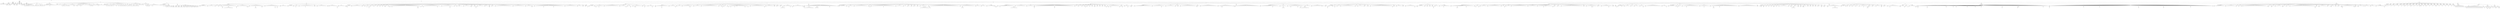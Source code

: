 digraph Tree {
	"t0" [label = "TEI"];
	"t1" [label = "teiHeader"];
	"t2" [label = "fileDesc"];
	"t3" [label = "titleStmt"];
	"t4" [label = "title"];
	"t5" [label = "author"];
	"t6" [label = "principal"];
	"t7" [label = "editor"];
	"t8" [label = "editionStmt"];
	"t9" [label = "edition"];
	"t10" [label = "respStmt"];
	"t11" [label = "name"];
	"t12" [label = "resp"];
	"t13" [label = "respStmt"];
	"t14" [label = "name"];
	"t15" [label = "resp"];
	"t16" [label = "publicationStmt"];
	"t17" [label = "publisher"];
	"t18" [label = "date"];
	"t19" [label = "availability"];
	"t20" [label = "licence"];
	"t21" [label = "idno"];
	"t22" [label = "sourceDesc"];
	"t23" [label = "bibl"];
	"t24" [label = "author"];
	"t25" [label = "title"];
	"t26" [label = "profileDesc"];
	"t27" [label = "creation"];
	"t28" [label = "date"];
	"t29" [label = "langUsage"];
	"t30" [label = "language"];
	"t31" [label = "textClass"];
	"t32" [label = "keywords"];
	"t33" [label = "term"];
	"t34" [label = "text"];
	"t35" [label = "front"];
	"t36" [label = "titlePage"];
	"t37" [label = "docTitle"];
	"t38" [label = "titlePart"];
	"t39" [label = "titlePart"];
	"t40" [label = "docAuthor"];
	"t41" [label = "docEdition"];
	"t42" [label = "docDate"];
	"t43" [label = "div"];
	"t44" [label = "head"];
	"t45" [label = "p"];
	"t46" [label = "note"];
	"t47" [label = "note"];
	"t48" [label = "hi"];
	"t49" [label = "p"];
	"t50" [label = "note"];
	"t51" [label = "hi"];
	"t52" [label = "note"];
	"t53" [label = "hi"];
	"t54" [label = "hi"];
	"t55" [label = "hi"];
	"t56" [label = "hi"];
	"t57" [label = "note"];
	"t58" [label = "hi"];
	"t59" [label = "note"];
	"t60" [label = "hi"];
	"t61" [label = "note"];
	"t62" [label = "hi"];
	"t63" [label = "hi"];
	"t64" [label = "hi"];
	"t65" [label = "p"];
	"t66" [label = "note"];
	"t67" [label = "hi"];
	"t68" [label = "note"];
	"t69" [label = "hi"];
	"t70" [label = "hi"];
	"t71" [label = "hi"];
	"t72" [label = "note"];
	"t73" [label = "hi"];
	"t74" [label = "p"];
	"t75" [label = "hi"];
	"t76" [label = "note"];
	"t77" [label = "hi"];
	"t78" [label = "hi"];
	"t79" [label = "hi"];
	"t80" [label = "hi"];
	"t81" [label = "hi"];
	"t82" [label = "p"];
	"t83" [label = "note"];
	"t84" [label = "hi"];
	"t85" [label = "div"];
	"t86" [label = "head"];
	"t87" [label = "p"];
	"t88" [label = "hi"];
	"t89" [label = "p"];
	"t90" [label = "note"];
	"t91" [label = "hi"];
	"t92" [label = "p"];
	"t93" [label = "hi"];
	"t94" [label = "note"];
	"t95" [label = "hi"];
	"t96" [label = "hi"];
	"t97" [label = "note"];
	"t98" [label = "hi"];
	"t99" [label = "hi"];
	"t100" [label = "hi"];
	"t101" [label = "hi"];
	"t102" [label = "hi"];
	"t103" [label = "hi"];
	"t104" [label = "p"];
	"t105" [label = "div"];
	"t106" [label = "head"];
	"t107" [label = "p"];
	"t108" [label = "hi"];
	"t109" [label = "hi"];
	"t110" [label = "hi"];
	"t111" [label = "p"];
	"t112" [label = "hi"];
	"t113" [label = "hi"];
	"t114" [label = "p"];
	"t115" [label = "hi"];
	"t116" [label = "hi"];
	"t117" [label = "hi"];
	"t118" [label = "note"];
	"t119" [label = "hi"];
	"t120" [label = "hi"];
	"t121" [label = "hi"];
	"t122" [label = "hi"];
	"t123" [label = "hi"];
	"t124" [label = "note"];
	"t125" [label = "hi"];
	"t126" [label = "note"];
	"t127" [label = "hi"];
	"t128" [label = "p"];
	"t129" [label = "note"];
	"t130" [label = "hi"];
	"t131" [label = "hi"];
	"t132" [label = "hi"];
	"t133" [label = "hi"];
	"t134" [label = "hi"];
	"t135" [label = "hi"];
	"t136" [label = "note"];
	"t137" [label = "hi"];
	"t138" [label = "note"];
	"t139" [label = "hi"];
	"t140" [label = "hi"];
	"t141" [label = "p"];
	"t142" [label = "p"];
	"t143" [label = "note"];
	"t144" [label = "hi"];
	"t145" [label = "p"];
	"t146" [label = "note"];
	"t147" [label = "hi"];
	"t148" [label = "p"];
	"t149" [label = "note"];
	"t150" [label = "note"];
	"t151" [label = "hi"];
	"t152" [label = "note"];
	"t153" [label = "hi"];
	"t154" [label = "p"];
	"t155" [label = "note"];
	"t156" [label = "quote"];
	"t157" [label = "l"];
	"t158" [label = "l"];
	"t159" [label = "p"];
	"t160" [label = "p"];
	"t161" [label = "hi"];
	"t162" [label = "p"];
	"t163" [label = "hi"];
	"t164" [label = "p"];
	"t165" [label = "p"];
	"t166" [label = "hi"];
	"t167" [label = "hi"];
	"t168" [label = "note"];
	"t169" [label = "note"];
	"t170" [label = "hi"];
	"t171" [label = "note"];
	"t172" [label = "hi"];
	"t173" [label = "hi"];
	"t174" [label = "hi"];
	"t175" [label = "note"];
	"t176" [label = "p"];
	"t177" [label = "note"];
	"t178" [label = "note"];
	"t179" [label = "p"];
	"t180" [label = "note"];
	"t181" [label = "hi"];
	"t182" [label = "note"];
	"t183" [label = "hi"];
	"t184" [label = "note"];
	"t185" [label = "hi"];
	"t186" [label = "p"];
	"t187" [label = "p"];
	"t188" [label = "hi"];
	"t189" [label = "hi"];
	"t190" [label = "div"];
	"t191" [label = "head"];
	"t192" [label = "p"];
	"t193" [label = "hi"];
	"t194" [label = "p"];
	"t195" [label = "note"];
	"t196" [label = "p"];
	"t197" [label = "note"];
	"t198" [label = "note"];
	"t199" [label = "hi"];
	"t200" [label = "note"];
	"t201" [label = "hi"];
	"t202" [label = "p"];
	"t203" [label = "note"];
	"t204" [label = "hi"];
	"t205" [label = "hi"];
	"t206" [label = "p"];
	"t207" [label = "hi"];
	"t208" [label = "note"];
	"t209" [label = "hi"];
	"t210" [label = "hi"];
	"t211" [label = "note"];
	"t212" [label = "note"];
	"t213" [label = "hi"];
	"t214" [label = "note"];
	"t215" [label = "note"];
	"t216" [label = "note"];
	"t217" [label = "hi"];
	"t218" [label = "p"];
	"t219" [label = "p"];
	"t220" [label = "note"];
	"t221" [label = "p"];
	"t222" [label = "note"];
	"t223" [label = "hi"];
	"t224" [label = "p"];
	"t225" [label = "note"];
	"t226" [label = "p"];
	"t227" [label = "note"];
	"t228" [label = "hi"];
	"t229" [label = "note"];
	"t230" [label = "hi"];
	"t231" [label = "p"];
	"t232" [label = "p"];
	"t233" [label = "note"];
	"t234" [label = "hi"];
	"t235" [label = "hi"];
	"t236" [label = "note"];
	"t237" [label = "hi"];
	"t238" [label = "hi"];
	"t239" [label = "hi"];
	"t240" [label = "p"];
	"t241" [label = "note"];
	"t242" [label = "note"];
	"t243" [label = "quote"];
	"t244" [label = "l"];
	"t245" [label = "l"];
	"t246" [label = "p"];
	"t247" [label = "note"];
	"t248" [label = "hi"];
	"t249" [label = "hi"];
	"t250" [label = "hi"];
	"t251" [label = "hi"];
	"t252" [label = "note"];
	"t253" [label = "hi"];
	"t254" [label = "hi"];
	"t255" [label = "hi"];
	"t256" [label = "p"];
	"t257" [label = "div"];
	"t258" [label = "head"];
	"t259" [label = "p"];
	"t260" [label = "p"];
	"t261" [label = "note"];
	"t262" [label = "hi"];
	"t263" [label = "hi"];
	"t264" [label = "hi"];
	"t265" [label = "p"];
	"t266" [label = "note"];
	"t267" [label = "p"];
	"t268" [label = "p"];
	"t269" [label = "p"];
	"t270" [label = "hi"];
	"t271" [label = "note"];
	"t272" [label = "hi"];
	"t273" [label = "hi"];
	"t274" [label = "hi"];
	"t275" [label = "note"];
	"t276" [label = "hi"];
	"t277" [label = "p"];
	"t278" [label = "quote"];
	"t279" [label = "l"];
	"t280" [label = "l"];
	"t281" [label = "l"];
	"t282" [label = "l"];
	"t283" [label = "p"];
	"t284" [label = "hi"];
	"t285" [label = "p"];
	"t286" [label = "hi"];
	"t287" [label = "div"];
	"t288" [label = "head"];
	"t289" [label = "p"];
	"t290" [label = "p"];
	"t291" [label = "p"];
	"t292" [label = "p"];
	"t293" [label = "p"];
	"t294" [label = "div"];
	"t295" [label = "head"];
	"t296" [label = "p"];
	"t297" [label = "hi"];
	"t298" [label = "list"];
	"t299" [label = "item"];
	"t300" [label = "item"];
	"t301" [label = "item"];
	"t302" [label = "p"];
	"t303" [label = "div"];
	"t304" [label = "head"];
	"t305" [label = "p"];
	"t306" [label = "p"];
	"t307" [label = "hi"];
	"t308" [label = "p"];
	"t309" [label = "hi"];
	"t310" [label = "p"];
	"t311" [label = "p"];
	"t312" [label = "p"];
	"t313" [label = "p"];
	"t314" [label = "p"];
	"t315" [label = "p"];
	"t316" [label = "body"];
	"t317" [label = "div"];
	"t318" [label = "head"];
	"t319" [label = "head"];
	"t320" [label = "div"];
	"t321" [label = "head"];
	"t322" [label = "head"];
	"t323" [label = "p"];
	"t324" [label = "p"];
	"t325" [label = "note"];
	"t326" [label = "p"];
	"t327" [label = "p"];
	"t328" [label = "p"];
	"t329" [label = "p"];
	"t330" [label = "note"];
	"t331" [label = "div"];
	"t332" [label = "head"];
	"t333" [label = "p"];
	"t334" [label = "note"];
	"t335" [label = "note"];
	"t336" [label = "note"];
	"t337" [label = "hi"];
	"t338" [label = "hi"];
	"t339" [label = "hi"];
	"t340" [label = "note"];
	"t341" [label = "hi"];
	"t342" [label = "note"];
	"t343" [label = "hi"];
	"t344" [label = "div"];
	"t345" [label = "head"];
	"t346" [label = "castList"];
	"t347" [label = "castItem"];
	"t348" [label = "role"];
	"t349" [label = "castItem"];
	"t350" [label = "role"];
	"t351" [label = "roleDesc"];
	"t352" [label = "castItem"];
	"t353" [label = "role"];
	"t354" [label = "roleDesc"];
	"t355" [label = "castItem"];
	"t356" [label = "role"];
	"t357" [label = "roleDesc"];
	"t358" [label = "castItem"];
	"t359" [label = "role"];
	"t360" [label = "roleDesc"];
	"t361" [label = "castItem"];
	"t362" [label = "role"];
	"t363" [label = "roleDesc"];
	"t364" [label = "castItem"];
	"t365" [label = "role"];
	"t366" [label = "roleDesc"];
	"t367" [label = "castItem"];
	"t368" [label = "role"];
	"t369" [label = "castItem"];
	"t370" [label = "role"];
	"t371" [label = "castItem"];
	"t372" [label = "role"];
	"t373" [label = "roleDesc"];
	"t374" [label = "castItem"];
	"t375" [label = "role"];
	"t376" [label = "roleDesc"];
	"t377" [label = "castItem"];
	"t378" [label = "role"];
	"t379" [label = "castItem"];
	"t380" [label = "role"];
	"t381" [label = "castItem"];
	"t382" [label = "role"];
	"t383" [label = "div"];
	"t384" [label = "head"];
	"t385" [label = "div"];
	"t386" [label = "head"];
	"t387" [label = "stage"];
	"t388" [label = "note"];
	"t389" [label = "sp"];
	"t390" [label = "speaker"];
	"t391" [label = "l"];
	"t392" [label = "l"];
	"t393" [label = "l"];
	"t394" [label = "l"];
	"t395" [label = "l"];
	"t396" [label = "l"];
	"t397" [label = "sp"];
	"t398" [label = "speaker"];
	"t399" [label = "l"];
	"t400" [label = "l"];
	"t401" [label = "l"];
	"t402" [label = "l"];
	"t403" [label = "l"];
	"t404" [label = "l"];
	"t405" [label = "sp"];
	"t406" [label = "speaker"];
	"t407" [label = "l"];
	"t408" [label = "l"];
	"t409" [label = "sp"];
	"t410" [label = "speaker"];
	"t411" [label = "l"];
	"t412" [label = "sp"];
	"t413" [label = "speaker"];
	"t414" [label = "l"];
	"t415" [label = "note"];
	"t416" [label = "hi"];
	"t417" [label = "hi"];
	"t418" [label = "l"];
	"t419" [label = "l"];
	"t420" [label = "l"];
	"t421" [label = "l"];
	"t422" [label = "l"];
	"t423" [label = "l"];
	"t424" [label = "note"];
	"t425" [label = "hi"];
	"t426" [label = "hi"];
	"t427" [label = "hi"];
	"t428" [label = "hi"];
	"t429" [label = "hi"];
	"t430" [label = "hi"];
	"t431" [label = "hi"];
	"t432" [label = "hi"];
	"t433" [label = "hi"];
	"t434" [label = "l"];
	"t435" [label = "l"];
	"t436" [label = "l"];
	"t437" [label = "l"];
	"t438" [label = "l"];
	"t439" [label = "l"];
	"t440" [label = "l"];
	"t441" [label = "l"];
	"t442" [label = "note"];
	"t443" [label = "hi"];
	"t444" [label = "sp"];
	"t445" [label = "speaker"];
	"t446" [label = "l"];
	"t447" [label = "l"];
	"t448" [label = "l"];
	"t449" [label = "l"];
	"t450" [label = "l"];
	"t451" [label = "l"];
	"t452" [label = "l"];
	"t453" [label = "l"];
	"t454" [label = "l"];
	"t455" [label = "ref"];
	"t456" [label = "l"];
	"t457" [label = "note"];
	"t458" [label = "sp"];
	"t459" [label = "speaker"];
	"t460" [label = "l"];
	"t461" [label = "l"];
	"t462" [label = "l"];
	"t463" [label = "l"];
	"t464" [label = "l"];
	"t465" [label = "l"];
	"t466" [label = "note"];
	"t467" [label = "hi"];
	"t468" [label = "hi"];
	"t469" [label = "l"];
	"t470" [label = "l"];
	"t471" [label = "l"];
	"t472" [label = "l"];
	"t473" [label = "l"];
	"t474" [label = "l"];
	"t475" [label = "note"];
	"t476" [label = "l"];
	"t477" [label = "ref"];
	"t478" [label = "l"];
	"t479" [label = "sp"];
	"t480" [label = "speaker"];
	"t481" [label = "l"];
	"t482" [label = "l"];
	"t483" [label = "l"];
	"t484" [label = "l"];
	"t485" [label = "l"];
	"t486" [label = "l"];
	"t487" [label = "l"];
	"t488" [label = "l"];
	"t489" [label = "l"];
	"t490" [label = "l"];
	"t491" [label = "note"];
	"t492" [label = "hi"];
	"t493" [label = "l"];
	"t494" [label = "l"];
	"t495" [label = "note"];
	"t496" [label = "hi"];
	"t497" [label = "l"];
	"t498" [label = "l"];
	"t499" [label = "sp"];
	"t500" [label = "speaker"];
	"t501" [label = "l"];
	"t502" [label = "l"];
	"t503" [label = "l"];
	"t504" [label = "l"];
	"t505" [label = "l"];
	"t506" [label = "l"];
	"t507" [label = "div"];
	"t508" [label = "head"];
	"t509" [label = "stage"];
	"t510" [label = "sp"];
	"t511" [label = "speaker"];
	"t512" [label = "l"];
	"t513" [label = "l"];
	"t514" [label = "l"];
	"t515" [label = "l"];
	"t516" [label = "sp"];
	"t517" [label = "speaker"];
	"t518" [label = "l"];
	"t519" [label = "l"];
	"t520" [label = "ref"];
	"t521" [label = "l"];
	"t522" [label = "l"];
	"t523" [label = "sp"];
	"t524" [label = "speaker"];
	"t525" [label = "l"];
	"t526" [label = "l"];
	"t527" [label = "l"];
	"t528" [label = "l"];
	"t529" [label = "l"];
	"t530" [label = "l"];
	"t531" [label = "ref"];
	"t532" [label = "l"];
	"t533" [label = "l"];
	"t534" [label = "l"];
	"t535" [label = "l"];
	"t536" [label = "l"];
	"t537" [label = "l"];
	"t538" [label = "l"];
	"t539" [label = "l"];
	"t540" [label = "sp"];
	"t541" [label = "speaker"];
	"t542" [label = "l"];
	"t543" [label = "sp"];
	"t544" [label = "speaker"];
	"t545" [label = "l"];
	"t546" [label = "l"];
	"t547" [label = "l"];
	"t548" [label = "l"];
	"t549" [label = "l"];
	"t550" [label = "l"];
	"t551" [label = "l"];
	"t552" [label = "l"];
	"t553" [label = "l"];
	"t554" [label = "sp"];
	"t555" [label = "speaker"];
	"t556" [label = "stage"];
	"t557" [label = "l"];
	"t558" [label = "l"];
	"t559" [label = "l"];
	"t560" [label = "l"];
	"t561" [label = "l"];
	"t562" [label = "l"];
	"t563" [label = "l"];
	"t564" [label = "l"];
	"t565" [label = "note"];
	"t566" [label = "hi"];
	"t567" [label = "sp"];
	"t568" [label = "speaker"];
	"t569" [label = "l"];
	"t570" [label = "l"];
	"t571" [label = "l"];
	"t572" [label = "l"];
	"t573" [label = "l"];
	"t574" [label = "l"];
	"t575" [label = "div"];
	"t576" [label = "head"];
	"t577" [label = "stage"];
	"t578" [label = "sp"];
	"t579" [label = "speaker"];
	"t580" [label = "hi"];
	"t581" [label = "l"];
	"t582" [label = "note"];
	"t583" [label = "l"];
	"t584" [label = "l"];
	"t585" [label = "l"];
	"t586" [label = "sp"];
	"t587" [label = "speaker"];
	"t588" [label = "l"];
	"t589" [label = "l"];
	"t590" [label = "l"];
	"t591" [label = "l"];
	"t592" [label = "l"];
	"t593" [label = "l"];
	"t594" [label = "l"];
	"t595" [label = "l"];
	"t596" [label = "l"];
	"t597" [label = "sp"];
	"t598" [label = "speaker"];
	"t599" [label = "l"];
	"t600" [label = "sp"];
	"t601" [label = "speaker"];
	"t602" [label = "l"];
	"t603" [label = "l"];
	"t604" [label = "ref"];
	"t605" [label = "l"];
	"t606" [label = "l"];
	"t607" [label = "note"];
	"t608" [label = "hi"];
	"t609" [label = "sp"];
	"t610" [label = "speaker"];
	"t611" [label = "l"];
	"t612" [label = "l"];
	"t613" [label = "sp"];
	"t614" [label = "speaker"];
	"t615" [label = "l"];
	"t616" [label = "l"];
	"t617" [label = "sp"];
	"t618" [label = "speaker"];
	"t619" [label = "l"];
	"t620" [label = "sp"];
	"t621" [label = "speaker"];
	"t622" [label = "l"];
	"t623" [label = "sp"];
	"t624" [label = "speaker"];
	"t625" [label = "l"];
	"t626" [label = "sp"];
	"t627" [label = "speaker"];
	"t628" [label = "hi"];
	"t629" [label = "l"];
	"t630" [label = "l"];
	"t631" [label = "sp"];
	"t632" [label = "speaker"];
	"t633" [label = "l"];
	"t634" [label = "note"];
	"t635" [label = "l"];
	"t636" [label = "l"];
	"t637" [label = "note"];
	"t638" [label = "l"];
	"t639" [label = "l"];
	"t640" [label = "l"];
	"t641" [label = "l"];
	"t642" [label = "l"];
	"t643" [label = "l"];
	"t644" [label = "l"];
	"t645" [label = "l"];
	"t646" [label = "l"];
	"t647" [label = "l"];
	"t648" [label = "l"];
	"t649" [label = "l"];
	"t650" [label = "l"];
	"t651" [label = "l"];
	"t652" [label = "l"];
	"t653" [label = "l"];
	"t654" [label = "l"];
	"t655" [label = "l"];
	"t656" [label = "l"];
	"t657" [label = "l"];
	"t658" [label = "l"];
	"t659" [label = "l"];
	"t660" [label = "l"];
	"t661" [label = "l"];
	"t662" [label = "l"];
	"t663" [label = "l"];
	"t664" [label = "note"];
	"t665" [label = "hi"];
	"t666" [label = "hi"];
	"t667" [label = "l"];
	"t668" [label = "l"];
	"t669" [label = "l"];
	"t670" [label = "ref"];
	"t671" [label = "sp"];
	"t672" [label = "speaker"];
	"t673" [label = "l"];
	"t674" [label = "ref"];
	"t675" [label = "l"];
	"t676" [label = "l"];
	"t677" [label = "l"];
	"t678" [label = "l"];
	"t679" [label = "l"];
	"t680" [label = "l"];
	"t681" [label = "l"];
	"t682" [label = "l"];
	"t683" [label = "l"];
	"t684" [label = "l"];
	"t685" [label = "l"];
	"t686" [label = "l"];
	"t687" [label = "l"];
	"t688" [label = "l"];
	"t689" [label = "ref"];
	"t690" [label = "l"];
	"t691" [label = "l"];
	"t692" [label = "l"];
	"t693" [label = "sp"];
	"t694" [label = "speaker"];
	"t695" [label = "l"];
	"t696" [label = "l"];
	"t697" [label = "l"];
	"t698" [label = "l"];
	"t699" [label = "l"];
	"t700" [label = "l"];
	"t701" [label = "l"];
	"t702" [label = "l"];
	"t703" [label = "note"];
	"t704" [label = "hi"];
	"t705" [label = "l"];
	"t706" [label = "l"];
	"t707" [label = "l"];
	"t708" [label = "sp"];
	"t709" [label = "speaker"];
	"t710" [label = "l"];
	"t711" [label = "sp"];
	"t712" [label = "speaker"];
	"t713" [label = "l"];
	"t714" [label = "stage"];
	"t715" [label = "l"];
	"t716" [label = "l"];
	"t717" [label = "l"];
	"t718" [label = "sp"];
	"t719" [label = "speaker"];
	"t720" [label = "l"];
	"t721" [label = "l"];
	"t722" [label = "l"];
	"t723" [label = "l"];
	"t724" [label = "l"];
	"t725" [label = "l"];
	"t726" [label = "sp"];
	"t727" [label = "speaker"];
	"t728" [label = "hi"];
	"t729" [label = "l"];
	"t730" [label = "l"];
	"t731" [label = "sp"];
	"t732" [label = "speaker"];
	"t733" [label = "l"];
	"t734" [label = "note"];
	"t735" [label = "hi"];
	"t736" [label = "sp"];
	"t737" [label = "speaker"];
	"t738" [label = "l"];
	"t739" [label = "l"];
	"t740" [label = "l"];
	"t741" [label = "l"];
	"t742" [label = "l"];
	"t743" [label = "l"];
	"t744" [label = "sp"];
	"t745" [label = "speaker"];
	"t746" [label = "l"];
	"t747" [label = "l"];
	"t748" [label = "l"];
	"t749" [label = "sp"];
	"t750" [label = "speaker"];
	"t751" [label = "note"];
	"t752" [label = "l"];
	"t753" [label = "sp"];
	"t754" [label = "speaker"];
	"t755" [label = "l"];
	"t756" [label = "l"];
	"t757" [label = "sp"];
	"t758" [label = "speaker"];
	"t759" [label = "l"];
	"t760" [label = "l"];
	"t761" [label = "l"];
	"t762" [label = "l"];
	"t763" [label = "l"];
	"t764" [label = "l"];
	"t765" [label = "l"];
	"t766" [label = "l"];
	"t767" [label = "l"];
	"t768" [label = "l"];
	"t769" [label = "l"];
	"t770" [label = "l"];
	"t771" [label = "l"];
	"t772" [label = "l"];
	"t773" [label = "l"];
	"t774" [label = "l"];
	"t775" [label = "sp"];
	"t776" [label = "speaker"];
	"t777" [label = "l"];
	"t778" [label = "l"];
	"t779" [label = "l"];
	"t780" [label = "l"];
	"t781" [label = "l"];
	"t782" [label = "l"];
	"t783" [label = "l"];
	"t784" [label = "l"];
	"t785" [label = "l"];
	"t786" [label = "l"];
	"t787" [label = "l"];
	"t788" [label = "sp"];
	"t789" [label = "speaker"];
	"t790" [label = "l"];
	"t791" [label = "l"];
	"t792" [label = "l"];
	"t793" [label = "l"];
	"t794" [label = "l"];
	"t795" [label = "stage"];
	"t796" [label = "note"];
	"t797" [label = "l"];
	"t798" [label = "sp"];
	"t799" [label = "speaker"];
	"t800" [label = "l"];
	"t801" [label = "l"];
	"t802" [label = "l"];
	"t803" [label = "l"];
	"t804" [label = "l"];
	"t805" [label = "l"];
	"t806" [label = "l"];
	"t807" [label = "l"];
	"t808" [label = "l"];
	"t809" [label = "note"];
	"t810" [label = "l"];
	"t811" [label = "l"];
	"t812" [label = "l"];
	"t813" [label = "l"];
	"t814" [label = "l"];
	"t815" [label = "l"];
	"t816" [label = "l"];
	"t817" [label = "l"];
	"t818" [label = "l"];
	"t819" [label = "l"];
	"t820" [label = "note"];
	"t821" [label = "l"];
	"t822" [label = "l"];
	"t823" [label = "l"];
	"t824" [label = "l"];
	"t825" [label = "l"];
	"t826" [label = "l"];
	"t827" [label = "l"];
	"t828" [label = "l"];
	"t829" [label = "l"];
	"t830" [label = "l"];
	"t831" [label = "sp"];
	"t832" [label = "speaker"];
	"t833" [label = "l"];
	"t834" [label = "l"];
	"t835" [label = "l"];
	"t836" [label = "l"];
	"t837" [label = "l"];
	"t838" [label = "l"];
	"t839" [label = "l"];
	"t840" [label = "l"];
	"t841" [label = "l"];
	"t842" [label = "l"];
	"t843" [label = "l"];
	"t844" [label = "sp"];
	"t845" [label = "speaker"];
	"t846" [label = "l"];
	"t847" [label = "l"];
	"t848" [label = "l"];
	"t849" [label = "l"];
	"t850" [label = "sp"];
	"t851" [label = "speaker"];
	"t852" [label = "l"];
	"t853" [label = "sp"];
	"t854" [label = "speaker"];
	"t855" [label = "l"];
	"t856" [label = "l"];
	"t857" [label = "ref"];
	"t858" [label = "label"];
	"t859" [label = "div"];
	"t860" [label = "head"];
	"t861" [label = "div"];
	"t862" [label = "head"];
	"t863" [label = "stage"];
	"t864" [label = "sp"];
	"t865" [label = "speaker"];
	"t866" [label = "l"];
	"t867" [label = "l"];
	"t868" [label = "l"];
	"t869" [label = "l"];
	"t870" [label = "sp"];
	"t871" [label = "speaker"];
	"t872" [label = "l"];
	"t873" [label = "note"];
	"t874" [label = "l"];
	"t875" [label = "l"];
	"t876" [label = "l"];
	"t877" [label = "note"];
	"t878" [label = "l"];
	"t879" [label = "l"];
	"t880" [label = "l"];
	"t881" [label = "l"];
	"t882" [label = "sp"];
	"t883" [label = "speaker"];
	"t884" [label = "l"];
	"t885" [label = "l"];
	"t886" [label = "l"];
	"t887" [label = "l"];
	"t888" [label = "l"];
	"t889" [label = "l"];
	"t890" [label = "l"];
	"t891" [label = "l"];
	"t892" [label = "l"];
	"t893" [label = "l"];
	"t894" [label = "l"];
	"t895" [label = "l"];
	"t896" [label = "l"];
	"t897" [label = "l"];
	"t898" [label = "sp"];
	"t899" [label = "speaker"];
	"t900" [label = "l"];
	"t901" [label = "l"];
	"t902" [label = "l"];
	"t903" [label = "l"];
	"t904" [label = "l"];
	"t905" [label = "l"];
	"t906" [label = "note"];
	"t907" [label = "sp"];
	"t908" [label = "speaker"];
	"t909" [label = "l"];
	"t910" [label = "l"];
	"t911" [label = "l"];
	"t912" [label = "note"];
	"t913" [label = "l"];
	"t914" [label = "sp"];
	"t915" [label = "speaker"];
	"t916" [label = "l"];
	"t917" [label = "l"];
	"t918" [label = "ref"];
	"t919" [label = "note"];
	"t920" [label = "l"];
	"t921" [label = "l"];
	"t922" [label = "l"];
	"t923" [label = "l"];
	"t924" [label = "l"];
	"t925" [label = "l"];
	"t926" [label = "sp"];
	"t927" [label = "speaker"];
	"t928" [label = "l"];
	"t929" [label = "l"];
	"t930" [label = "note"];
	"t931" [label = "l"];
	"t932" [label = "l"];
	"t933" [label = "sp"];
	"t934" [label = "speaker"];
	"t935" [label = "l"];
	"t936" [label = "l"];
	"t937" [label = "l"];
	"t938" [label = "l"];
	"t939" [label = "note"];
	"t940" [label = "l"];
	"t941" [label = "l"];
	"t942" [label = "div"];
	"t943" [label = "head"];
	"t944" [label = "sp"];
	"t945" [label = "speaker"];
	"t946" [label = "hi"];
	"t947" [label = "l"];
	"t948" [label = "l"];
	"t949" [label = "l"];
	"t950" [label = "l"];
	"t951" [label = "l"];
	"t952" [label = "l"];
	"t953" [label = "note"];
	"t954" [label = "hi"];
	"t955" [label = "l"];
	"t956" [label = "l"];
	"t957" [label = "l"];
	"t958" [label = "l"];
	"t959" [label = "l"];
	"t960" [label = "l"];
	"t961" [label = "sp"];
	"t962" [label = "speaker"];
	"t963" [label = "l"];
	"t964" [label = "l"];
	"t965" [label = "l"];
	"t966" [label = "l"];
	"t967" [label = "l"];
	"t968" [label = "l"];
	"t969" [label = "note"];
	"t970" [label = "sp"];
	"t971" [label = "speaker"];
	"t972" [label = "l"];
	"t973" [label = "l"];
	"t974" [label = "l"];
	"t975" [label = "l"];
	"t976" [label = "sp"];
	"t977" [label = "speaker"];
	"t978" [label = "l"];
	"t979" [label = "l"];
	"t980" [label = "l"];
	"t981" [label = "l"];
	"t982" [label = "l"];
	"t983" [label = "l"];
	"t984" [label = "l"];
	"t985" [label = "ref"];
	"t986" [label = "l"];
	"t987" [label = "ref"];
	"t988" [label = "l"];
	"t989" [label = "l"];
	"t990" [label = "sp"];
	"t991" [label = "speaker"];
	"t992" [label = "l"];
	"t993" [label = "l"];
	"t994" [label = "l"];
	"t995" [label = "l"];
	"t996" [label = "l"];
	"t997" [label = "l"];
	"t998" [label = "sp"];
	"t999" [label = "speaker"];
	"t1000" [label = "l"];
	"t1001" [label = "l"];
	"t1002" [label = "l"];
	"t1003" [label = "l"];
	"t1004" [label = "l"];
	"t1005" [label = "l"];
	"t1006" [label = "l"];
	"t1007" [label = "l"];
	"t1008" [label = "l"];
	"t1009" [label = "l"];
	"t1010" [label = "l"];
	"t1011" [label = "l"];
	"t1012" [label = "l"];
	"t1013" [label = "l"];
	"t1014" [label = "l"];
	"t1015" [label = "l"];
	"t1016" [label = "sp"];
	"t1017" [label = "speaker"];
	"t1018" [label = "l"];
	"t1019" [label = "sp"];
	"t1020" [label = "speaker"];
	"t1021" [label = "l"];
	"t1022" [label = "note"];
	"t1023" [label = "sp"];
	"t1024" [label = "speaker"];
	"t1025" [label = "l"];
	"t1026" [label = "l"];
	"t1027" [label = "sp"];
	"t1028" [label = "speaker"];
	"t1029" [label = "l"];
	"t1030" [label = "ref"];
	"t1031" [label = "l"];
	"t1032" [label = "l"];
	"t1033" [label = "ref"];
	"t1034" [label = "l"];
	"t1035" [label = "l"];
	"t1036" [label = "l"];
	"t1037" [label = "l"];
	"t1038" [label = "ref"];
	"t1039" [label = "l"];
	"t1040" [label = "stage"];
	"t1041" [label = "l"];
	"t1042" [label = "l"];
	"t1043" [label = "l"];
	"t1044" [label = "l"];
	"t1045" [label = "l"];
	"t1046" [label = "l"];
	"t1047" [label = "l"];
	"t1048" [label = "l"];
	"t1049" [label = "note"];
	"t1050" [label = "l"];
	"t1051" [label = "l"];
	"t1052" [label = "l"];
	"t1053" [label = "ref"];
	"t1054" [label = "l"];
	"t1055" [label = "sp"];
	"t1056" [label = "speaker"];
	"t1057" [label = "l"];
	"t1058" [label = "l"];
	"t1059" [label = "l"];
	"t1060" [label = "l"];
	"t1061" [label = "l"];
	"t1062" [label = "l"];
	"t1063" [label = "l"];
	"t1064" [label = "l"];
	"t1065" [label = "l"];
	"t1066" [label = "l"];
	"t1067" [label = "l"];
	"t1068" [label = "l"];
	"t1069" [label = "l"];
	"t1070" [label = "l"];
	"t1071" [label = "note"];
	"t1072" [label = "sp"];
	"t1073" [label = "speaker"];
	"t1074" [label = "l"];
	"t1075" [label = "l"];
	"t1076" [label = "l"];
	"t1077" [label = "l"];
	"t1078" [label = "l"];
	"t1079" [label = "l"];
	"t1080" [label = "l"];
	"t1081" [label = "sp"];
	"t1082" [label = "speaker"];
	"t1083" [label = "l"];
	"t1084" [label = "sp"];
	"t1085" [label = "speaker"];
	"t1086" [label = "l"];
	"t1087" [label = "l"];
	"t1088" [label = "sp"];
	"t1089" [label = "speaker"];
	"t1090" [label = "l"];
	"t1091" [label = "l"];
	"t1092" [label = "note"];
	"t1093" [label = "hi"];
	"t1094" [label = "hi"];
	"t1095" [label = "hi"];
	"t1096" [label = "hi"];
	"t1097" [label = "hi"];
	"t1098" [label = "sp"];
	"t1099" [label = "speaker"];
	"t1100" [label = "l"];
	"t1101" [label = "l"];
	"t1102" [label = "l"];
	"t1103" [label = "l"];
	"t1104" [label = "l"];
	"t1105" [label = "l"];
	"t1106" [label = "ref"];
	"t1107" [label = "l"];
	"t1108" [label = "l"];
	"t1109" [label = "note"];
	"t1110" [label = "sp"];
	"t1111" [label = "speaker"];
	"t1112" [label = "l"];
	"t1113" [label = "l"];
	"t1114" [label = "l"];
	"t1115" [label = "l"];
	"t1116" [label = "l"];
	"t1117" [label = "l"];
	"t1118" [label = "l"];
	"t1119" [label = "l"];
	"t1120" [label = "stage"];
	"t1121" [label = "div"];
	"t1122" [label = "head"];
	"t1123" [label = "sp"];
	"t1124" [label = "speaker"];
	"t1125" [label = "hi"];
	"t1126" [label = "note"];
	"t1127" [label = "hi"];
	"t1128" [label = "l"];
	"t1129" [label = "l"];
	"t1130" [label = "l"];
	"t1131" [label = "l"];
	"t1132" [label = "note"];
	"t1133" [label = "hi"];
	"t1134" [label = "hi"];
	"t1135" [label = "hi"];
	"t1136" [label = "hi"];
	"t1137" [label = "hi"];
	"t1138" [label = "hi"];
	"t1139" [label = "hi"];
	"t1140" [label = "hi"];
	"t1141" [label = "hi"];
	"t1142" [label = "l"];
	"t1143" [label = "l"];
	"t1144" [label = "l"];
	"t1145" [label = "l"];
	"t1146" [label = "l"];
	"t1147" [label = "l"];
	"t1148" [label = "l"];
	"t1149" [label = "l"];
	"t1150" [label = "note"];
	"t1151" [label = "hi"];
	"t1152" [label = "hi"];
	"t1153" [label = "hi"];
	"t1154" [label = "hi"];
	"t1155" [label = "l"];
	"t1156" [label = "note"];
	"t1157" [label = "l"];
	"t1158" [label = "l"];
	"t1159" [label = "l"];
	"t1160" [label = "l"];
	"t1161" [label = "l"];
	"t1162" [label = "l"];
	"t1163" [label = "l"];
	"t1164" [label = "l"];
	"t1165" [label = "l"];
	"t1166" [label = "l"];
	"t1167" [label = "l"];
	"t1168" [label = "l"];
	"t1169" [label = "note"];
	"t1170" [label = "l"];
	"t1171" [label = "l"];
	"t1172" [label = "l"];
	"t1173" [label = "l"];
	"t1174" [label = "l"];
	"t1175" [label = "l"];
	"t1176" [label = "l"];
	"t1177" [label = "div"];
	"t1178" [label = "head"];
	"t1179" [label = "stage"];
	"t1180" [label = "note"];
	"t1181" [label = "stage"];
	"t1182" [label = "stage"];
	"t1183" [label = "sp"];
	"t1184" [label = "speaker"];
	"t1185" [label = "l"];
	"t1186" [label = "l"];
	"t1187" [label = "l"];
	"t1188" [label = "l"];
	"t1189" [label = "l"];
	"t1190" [label = "l"];
	"t1191" [label = "sp"];
	"t1192" [label = "speaker"];
	"t1193" [label = "l"];
	"t1194" [label = "l"];
	"t1195" [label = "note"];
	"t1196" [label = "l"];
	"t1197" [label = "l"];
	"t1198" [label = "l"];
	"t1199" [label = "l"];
	"t1200" [label = "sp"];
	"t1201" [label = "speaker"];
	"t1202" [label = "l"];
	"t1203" [label = "l"];
	"t1204" [label = "l"];
	"t1205" [label = "l"];
	"t1206" [label = "l"];
	"t1207" [label = "l"];
	"t1208" [label = "l"];
	"t1209" [label = "l"];
	"t1210" [label = "l"];
	"t1211" [label = "l"];
	"t1212" [label = "l"];
	"t1213" [label = "l"];
	"t1214" [label = "l"];
	"t1215" [label = "sp"];
	"t1216" [label = "speaker"];
	"t1217" [label = "l"];
	"t1218" [label = "note"];
	"t1219" [label = "sp"];
	"t1220" [label = "speaker"];
	"t1221" [label = "l"];
	"t1222" [label = "l"];
	"t1223" [label = "l"];
	"t1224" [label = "l"];
	"t1225" [label = "l"];
	"t1226" [label = "l"];
	"t1227" [label = "l"];
	"t1228" [label = "l"];
	"t1229" [label = "l"];
	"t1230" [label = "l"];
	"t1231" [label = "l"];
	"t1232" [label = "l"];
	"t1233" [label = "ref"];
	"t1234" [label = "l"];
	"t1235" [label = "l"];
	"t1236" [label = "l"];
	"t1237" [label = "l"];
	"t1238" [label = "l"];
	"t1239" [label = "l"];
	"t1240" [label = "l"];
	"t1241" [label = "l"];
	"t1242" [label = "l"];
	"t1243" [label = "l"];
	"t1244" [label = "l"];
	"t1245" [label = "sp"];
	"t1246" [label = "speaker"];
	"t1247" [label = "l"];
	"t1248" [label = "l"];
	"t1249" [label = "l"];
	"t1250" [label = "l"];
	"t1251" [label = "l"];
	"t1252" [label = "l"];
	"t1253" [label = "sp"];
	"t1254" [label = "speaker"];
	"t1255" [label = "l"];
	"t1256" [label = "l"];
	"t1257" [label = "l"];
	"t1258" [label = "sp"];
	"t1259" [label = "speaker"];
	"t1260" [label = "l"];
	"t1261" [label = "l"];
	"t1262" [label = "sp"];
	"t1263" [label = "speaker"];
	"t1264" [label = "l"];
	"t1265" [label = "sp"];
	"t1266" [label = "speaker"];
	"t1267" [label = "l"];
	"t1268" [label = "l"];
	"t1269" [label = "sp"];
	"t1270" [label = "speaker"];
	"t1271" [label = "l"];
	"t1272" [label = "sp"];
	"t1273" [label = "speaker"];
	"t1274" [label = "l"];
	"t1275" [label = "l"];
	"t1276" [label = "l"];
	"t1277" [label = "ref"];
	"t1278" [label = "l"];
	"t1279" [label = "l"];
	"t1280" [label = "note"];
	"t1281" [label = "hi"];
	"t1282" [label = "hi"];
	"t1283" [label = "hi"];
	"t1284" [label = "hi"];
	"t1285" [label = "hi"];
	"t1286" [label = "hi"];
	"t1287" [label = "hi"];
	"t1288" [label = "hi"];
	"t1289" [label = "hi"];
	"t1290" [label = "l"];
	"t1291" [label = "l"];
	"t1292" [label = "note"];
	"t1293" [label = "hi"];
	"t1294" [label = "hi"];
	"t1295" [label = "sp"];
	"t1296" [label = "speaker"];
	"t1297" [label = "l"];
	"t1298" [label = "l"];
	"t1299" [label = "l"];
	"t1300" [label = "l"];
	"t1301" [label = "l"];
	"t1302" [label = "l"];
	"t1303" [label = "l"];
	"t1304" [label = "l"];
	"t1305" [label = "l"];
	"t1306" [label = "l"];
	"t1307" [label = "l"];
	"t1308" [label = "l"];
	"t1309" [label = "l"];
	"t1310" [label = "l"];
	"t1311" [label = "l"];
	"t1312" [label = "l"];
	"t1313" [label = "l"];
	"t1314" [label = "l"];
	"t1315" [label = "l"];
	"t1316" [label = "l"];
	"t1317" [label = "l"];
	"t1318" [label = "l"];
	"t1319" [label = "l"];
	"t1320" [label = "l"];
	"t1321" [label = "l"];
	"t1322" [label = "l"];
	"t1323" [label = "l"];
	"t1324" [label = "l"];
	"t1325" [label = "l"];
	"t1326" [label = "l"];
	"t1327" [label = "sp"];
	"t1328" [label = "speaker"];
	"t1329" [label = "l"];
	"t1330" [label = "l"];
	"t1331" [label = "note"];
	"t1332" [label = "hi"];
	"t1333" [label = "hi"];
	"t1334" [label = "hi"];
	"t1335" [label = "l"];
	"t1336" [label = "l"];
	"t1337" [label = "l"];
	"t1338" [label = "l"];
	"t1339" [label = "l"];
	"t1340" [label = "l"];
	"t1341" [label = "l"];
	"t1342" [label = "l"];
	"t1343" [label = "l"];
	"t1344" [label = "l"];
	"t1345" [label = "l"];
	"t1346" [label = "l"];
	"t1347" [label = "sp"];
	"t1348" [label = "speaker"];
	"t1349" [label = "l"];
	"t1350" [label = "l"];
	"t1351" [label = "l"];
	"t1352" [label = "l"];
	"t1353" [label = "sp"];
	"t1354" [label = "speaker"];
	"t1355" [label = "l"];
	"t1356" [label = "l"];
	"t1357" [label = "l"];
	"t1358" [label = "l"];
	"t1359" [label = "sp"];
	"t1360" [label = "speaker"];
	"t1361" [label = "l"];
	"t1362" [label = "l"];
	"t1363" [label = "l"];
	"t1364" [label = "l"];
	"t1365" [label = "l"];
	"t1366" [label = "l"];
	"t1367" [label = "stage"];
	"t1368" [label = "l"];
	"t1369" [label = "ref"];
	"t1370" [label = "l"];
	"t1371" [label = "note"];
	"t1372" [label = "label"];
	"t1373" [label = "div"];
	"t1374" [label = "head"];
	"t1375" [label = "div"];
	"t1376" [label = "head"];
	"t1377" [label = "stage"];
	"t1378" [label = "sp"];
	"t1379" [label = "speaker"];
	"t1380" [label = "l"];
	"t1381" [label = "l"];
	"t1382" [label = "ref"];
	"t1383" [label = "l"];
	"t1384" [label = "l"];
	"t1385" [label = "l"];
	"t1386" [label = "l"];
	"t1387" [label = "l"];
	"t1388" [label = "l"];
	"t1389" [label = "l"];
	"t1390" [label = "l"];
	"t1391" [label = "l"];
	"t1392" [label = "l"];
	"t1393" [label = "l"];
	"t1394" [label = "l"];
	"t1395" [label = "l"];
	"t1396" [label = "l"];
	"t1397" [label = "note"];
	"t1398" [label = "hi"];
	"t1399" [label = "hi"];
	"t1400" [label = "hi"];
	"t1401" [label = "hi"];
	"t1402" [label = "hi"];
	"t1403" [label = "hi"];
	"t1404" [label = "hi"];
	"t1405" [label = "sp"];
	"t1406" [label = "speaker"];
	"t1407" [label = "l"];
	"t1408" [label = "l"];
	"t1409" [label = "l"];
	"t1410" [label = "l"];
	"t1411" [label = "l"];
	"t1412" [label = "l"];
	"t1413" [label = "l"];
	"t1414" [label = "l"];
	"t1415" [label = "l"];
	"t1416" [label = "l"];
	"t1417" [label = "sp"];
	"t1418" [label = "speaker"];
	"t1419" [label = "l"];
	"t1420" [label = "l"];
	"t1421" [label = "l"];
	"t1422" [label = "l"];
	"t1423" [label = "l"];
	"t1424" [label = "l"];
	"t1425" [label = "sp"];
	"t1426" [label = "speaker"];
	"t1427" [label = "note"];
	"t1428" [label = "hi"];
	"t1429" [label = "l"];
	"t1430" [label = "l"];
	"t1431" [label = "l"];
	"t1432" [label = "l"];
	"t1433" [label = "l"];
	"t1434" [label = "l"];
	"t1435" [label = "l"];
	"t1436" [label = "l"];
	"t1437" [label = "l"];
	"t1438" [label = "l"];
	"t1439" [label = "l"];
	"t1440" [label = "l"];
	"t1441" [label = "l"];
	"t1442" [label = "l"];
	"t1443" [label = "l"];
	"t1444" [label = "l"];
	"t1445" [label = "l"];
	"t1446" [label = "l"];
	"t1447" [label = "l"];
	"t1448" [label = "l"];
	"t1449" [label = "note"];
	"t1450" [label = "hi"];
	"t1451" [label = "l"];
	"t1452" [label = "l"];
	"t1453" [label = "l"];
	"t1454" [label = "l"];
	"t1455" [label = "l"];
	"t1456" [label = "l"];
	"t1457" [label = "l"];
	"t1458" [label = "l"];
	"t1459" [label = "l"];
	"t1460" [label = "l"];
	"t1461" [label = "l"];
	"t1462" [label = "l"];
	"t1463" [label = "l"];
	"t1464" [label = "l"];
	"t1465" [label = "l"];
	"t1466" [label = "l"];
	"t1467" [label = "l"];
	"t1468" [label = "l"];
	"t1469" [label = "l"];
	"t1470" [label = "sp"];
	"t1471" [label = "speaker"];
	"t1472" [label = "l"];
	"t1473" [label = "l"];
	"t1474" [label = "sp"];
	"t1475" [label = "speaker"];
	"t1476" [label = "l"];
	"t1477" [label = "l"];
	"t1478" [label = "sp"];
	"t1479" [label = "speaker"];
	"t1480" [label = "l"];
	"t1481" [label = "sp"];
	"t1482" [label = "speaker"];
	"t1483" [label = "l"];
	"t1484" [label = "note"];
	"t1485" [label = "sp"];
	"t1486" [label = "speaker"];
	"t1487" [label = "l"];
	"t1488" [label = "sp"];
	"t1489" [label = "speaker"];
	"t1490" [label = "l"];
	"t1491" [label = "sp"];
	"t1492" [label = "speaker"];
	"t1493" [label = "l"];
	"t1494" [label = "sp"];
	"t1495" [label = "speaker"];
	"t1496" [label = "hi"];
	"t1497" [label = "l"];
	"t1498" [label = "sp"];
	"t1499" [label = "speaker"];
	"t1500" [label = "l"];
	"t1501" [label = "sp"];
	"t1502" [label = "speaker"];
	"t1503" [label = "l"];
	"t1504" [label = "sp"];
	"t1505" [label = "speaker"];
	"t1506" [label = "l"];
	"t1507" [label = "sp"];
	"t1508" [label = "speaker"];
	"t1509" [label = "l"];
	"t1510" [label = "note"];
	"t1511" [label = "sp"];
	"t1512" [label = "speaker"];
	"t1513" [label = "l"];
	"t1514" [label = "note"];
	"t1515" [label = "l"];
	"t1516" [label = "l"];
	"t1517" [label = "note"];
	"t1518" [label = "l"];
	"t1519" [label = "l"];
	"t1520" [label = "l"];
	"t1521" [label = "l"];
	"t1522" [label = "l"];
	"t1523" [label = "l"];
	"t1524" [label = "l"];
	"t1525" [label = "l"];
	"t1526" [label = "l"];
	"t1527" [label = "note"];
	"t1528" [label = "sp"];
	"t1529" [label = "speaker"];
	"t1530" [label = "l"];
	"t1531" [label = "note"];
	"t1532" [label = "l"];
	"t1533" [label = "sp"];
	"t1534" [label = "speaker"];
	"t1535" [label = "l"];
	"t1536" [label = "l"];
	"t1537" [label = "l"];
	"t1538" [label = "note"];
	"t1539" [label = "l"];
	"t1540" [label = "l"];
	"t1541" [label = "sp"];
	"t1542" [label = "speaker"];
	"t1543" [label = "hi"];
	"t1544" [label = "l"];
	"t1545" [label = "l"];
	"t1546" [label = "div"];
	"t1547" [label = "head"];
	"t1548" [label = "stage"];
	"t1549" [label = "sp"];
	"t1550" [label = "speaker"];
	"t1551" [label = "l"];
	"t1552" [label = "l"];
	"t1553" [label = "l"];
	"t1554" [label = "l"];
	"t1555" [label = "l"];
	"t1556" [label = "l"];
	"t1557" [label = "l"];
	"t1558" [label = "l"];
	"t1559" [label = "l"];
	"t1560" [label = "l"];
	"t1561" [label = "l"];
	"t1562" [label = "l"];
	"t1563" [label = "l"];
	"t1564" [label = "l"];
	"t1565" [label = "l"];
	"t1566" [label = "l"];
	"t1567" [label = "sp"];
	"t1568" [label = "speaker"];
	"t1569" [label = "l"];
	"t1570" [label = "l"];
	"t1571" [label = "l"];
	"t1572" [label = "l"];
	"t1573" [label = "l"];
	"t1574" [label = "l"];
	"t1575" [label = "l"];
	"t1576" [label = "l"];
	"t1577" [label = "l"];
	"t1578" [label = "note"];
	"t1579" [label = "l"];
	"t1580" [label = "l"];
	"t1581" [label = "l"];
	"t1582" [label = "sp"];
	"t1583" [label = "speaker"];
	"t1584" [label = "l"];
	"t1585" [label = "l"];
	"t1586" [label = "l"];
	"t1587" [label = "l"];
	"t1588" [label = "l"];
	"t1589" [label = "l"];
	"t1590" [label = "l"];
	"t1591" [label = "l"];
	"t1592" [label = "sp"];
	"t1593" [label = "speaker"];
	"t1594" [label = "l"];
	"t1595" [label = "sp"];
	"t1596" [label = "speaker"];
	"t1597" [label = "l"];
	"t1598" [label = "sp"];
	"t1599" [label = "speaker"];
	"t1600" [label = "l"];
	"t1601" [label = "l"];
	"t1602" [label = "l"];
	"t1603" [label = "l"];
	"t1604" [label = "l"];
	"t1605" [label = "l"];
	"t1606" [label = "l"];
	"t1607" [label = "l"];
	"t1608" [label = "l"];
	"t1609" [label = "l"];
	"t1610" [label = "l"];
	"t1611" [label = "l"];
	"t1612" [label = "l"];
	"t1613" [label = "l"];
	"t1614" [label = "l"];
	"t1615" [label = "sp"];
	"t1616" [label = "speaker"];
	"t1617" [label = "hi"];
	"t1618" [label = "l"];
	"t1619" [label = "l"];
	"t1620" [label = "sp"];
	"t1621" [label = "speaker"];
	"t1622" [label = "l"];
	"t1623" [label = "l"];
	"t1624" [label = "l"];
	"t1625" [label = "l"];
	"t1626" [label = "l"];
	"t1627" [label = "l"];
	"t1628" [label = "l"];
	"t1629" [label = "l"];
	"t1630" [label = "l"];
	"t1631" [label = "l"];
	"t1632" [label = "l"];
	"t1633" [label = "l"];
	"t1634" [label = "l"];
	"t1635" [label = "l"];
	"t1636" [label = "l"];
	"t1637" [label = "l"];
	"t1638" [label = "sp"];
	"t1639" [label = "speaker"];
	"t1640" [label = "l"];
	"t1641" [label = "l"];
	"t1642" [label = "l"];
	"t1643" [label = "ref"];
	"t1644" [label = "l"];
	"t1645" [label = "note"];
	"t1646" [label = "l"];
	"t1647" [label = "l"];
	"t1648" [label = "l"];
	"t1649" [label = "l"];
	"t1650" [label = "l"];
	"t1651" [label = "l"];
	"t1652" [label = "l"];
	"t1653" [label = "l"];
	"t1654" [label = "l"];
	"t1655" [label = "l"];
	"t1656" [label = "stage"];
	"t1657" [label = "div"];
	"t1658" [label = "head"];
	"t1659" [label = "sp"];
	"t1660" [label = "speaker"];
	"t1661" [label = "hi"];
	"t1662" [label = "l"];
	"t1663" [label = "l"];
	"t1664" [label = "l"];
	"t1665" [label = "l"];
	"t1666" [label = "l"];
	"t1667" [label = "l"];
	"t1668" [label = "l"];
	"t1669" [label = "l"];
	"t1670" [label = "l"];
	"t1671" [label = "l"];
	"t1672" [label = "l"];
	"t1673" [label = "l"];
	"t1674" [label = "l"];
	"t1675" [label = "l"];
	"t1676" [label = "l"];
	"t1677" [label = "l"];
	"t1678" [label = "l"];
	"t1679" [label = "l"];
	"t1680" [label = "l"];
	"t1681" [label = "l"];
	"t1682" [label = "l"];
	"t1683" [label = "l"];
	"t1684" [label = "l"];
	"t1685" [label = "l"];
	"t1686" [label = "div"];
	"t1687" [label = "head"];
	"t1688" [label = "stage"];
	"t1689" [label = "sp"];
	"t1690" [label = "speaker"];
	"t1691" [label = "l"];
	"t1692" [label = "l"];
	"t1693" [label = "l"];
	"t1694" [label = "l"];
	"t1695" [label = "l"];
	"t1696" [label = "l"];
	"t1697" [label = "l"];
	"t1698" [label = "l"];
	"t1699" [label = "l"];
	"t1700" [label = "l"];
	"t1701" [label = "l"];
	"t1702" [label = "l"];
	"t1703" [label = "note"];
	"t1704" [label = "l"];
	"t1705" [label = "l"];
	"t1706" [label = "l"];
	"t1707" [label = "l"];
	"t1708" [label = "l"];
	"t1709" [label = "l"];
	"t1710" [label = "sp"];
	"t1711" [label = "speaker"];
	"t1712" [label = "l"];
	"t1713" [label = "l"];
	"t1714" [label = "l"];
	"t1715" [label = "note"];
	"t1716" [label = "hi"];
	"t1717" [label = "hi"];
	"t1718" [label = "hi"];
	"t1719" [label = "l"];
	"t1720" [label = "l"];
	"t1721" [label = "l"];
	"t1722" [label = "sp"];
	"t1723" [label = "speaker"];
	"t1724" [label = "l"];
	"t1725" [label = "l"];
	"t1726" [label = "l"];
	"t1727" [label = "note"];
	"t1728" [label = "l"];
	"t1729" [label = "l"];
	"t1730" [label = "l"];
	"t1731" [label = "l"];
	"t1732" [label = "l"];
	"t1733" [label = "l"];
	"t1734" [label = "l"];
	"t1735" [label = "note"];
	"t1736" [label = "l"];
	"t1737" [label = "l"];
	"t1738" [label = "l"];
	"t1739" [label = "l"];
	"t1740" [label = "note"];
	"t1741" [label = "hi"];
	"t1742" [label = "hi"];
	"t1743" [label = "l"];
	"t1744" [label = "l"];
	"t1745" [label = "note"];
	"t1746" [label = "hi"];
	"t1747" [label = "hi"];
	"t1748" [label = "hi"];
	"t1749" [label = "hi"];
	"t1750" [label = "hi"];
	"t1751" [label = "hi"];
	"t1752" [label = "hi"];
	"t1753" [label = "hi"];
	"t1754" [label = "sp"];
	"t1755" [label = "speaker"];
	"t1756" [label = "l"];
	"t1757" [label = "l"];
	"t1758" [label = "l"];
	"t1759" [label = "l"];
	"t1760" [label = "l"];
	"t1761" [label = "sp"];
	"t1762" [label = "speaker"];
	"t1763" [label = "l"];
	"t1764" [label = "l"];
	"t1765" [label = "l"];
	"t1766" [label = "l"];
	"t1767" [label = "l"];
	"t1768" [label = "l"];
	"t1769" [label = "l"];
	"t1770" [label = "l"];
	"t1771" [label = "l"];
	"t1772" [label = "stage"];
	"t1773" [label = "l"];
	"t1774" [label = "l"];
	"t1775" [label = "sp"];
	"t1776" [label = "speaker"];
	"t1777" [label = "l"];
	"t1778" [label = "l"];
	"t1779" [label = "note"];
	"t1780" [label = "hi"];
	"t1781" [label = "div"];
	"t1782" [label = "head"];
	"t1783" [label = "stage"];
	"t1784" [label = "sp"];
	"t1785" [label = "speaker"];
	"t1786" [label = "l"];
	"t1787" [label = "l"];
	"t1788" [label = "sp"];
	"t1789" [label = "speaker"];
	"t1790" [label = "l"];
	"t1791" [label = "l"];
	"t1792" [label = "note"];
	"t1793" [label = "l"];
	"t1794" [label = "sp"];
	"t1795" [label = "speaker"];
	"t1796" [label = "l"];
	"t1797" [label = "l"];
	"t1798" [label = "sp"];
	"t1799" [label = "speaker"];
	"t1800" [label = "l"];
	"t1801" [label = "l"];
	"t1802" [label = "l"];
	"t1803" [label = "l"];
	"t1804" [label = "l"];
	"t1805" [label = "l"];
	"t1806" [label = "l"];
	"t1807" [label = "l"];
	"t1808" [label = "l"];
	"t1809" [label = "l"];
	"t1810" [label = "l"];
	"t1811" [label = "l"];
	"t1812" [label = "l"];
	"t1813" [label = "sp"];
	"t1814" [label = "speaker"];
	"t1815" [label = "l"];
	"t1816" [label = "sp"];
	"t1817" [label = "speaker"];
	"t1818" [label = "l"];
	"t1819" [label = "l"];
	"t1820" [label = "l"];
	"t1821" [label = "l"];
	"t1822" [label = "l"];
	"t1823" [label = "sp"];
	"t1824" [label = "speaker"];
	"t1825" [label = "l"];
	"t1826" [label = "l"];
	"t1827" [label = "sp"];
	"t1828" [label = "speaker"];
	"t1829" [label = "l"];
	"t1830" [label = "sp"];
	"t1831" [label = "speaker"];
	"t1832" [label = "l"];
	"t1833" [label = "l"];
	"t1834" [label = "l"];
	"t1835" [label = "l"];
	"t1836" [label = "l"];
	"t1837" [label = "l"];
	"t1838" [label = "l"];
	"t1839" [label = "l"];
	"t1840" [label = "l"];
	"t1841" [label = "l"];
	"t1842" [label = "l"];
	"t1843" [label = "l"];
	"t1844" [label = "l"];
	"t1845" [label = "l"];
	"t1846" [label = "l"];
	"t1847" [label = "l"];
	"t1848" [label = "l"];
	"t1849" [label = "l"];
	"t1850" [label = "l"];
	"t1851" [label = "l"];
	"t1852" [label = "l"];
	"t1853" [label = "l"];
	"t1854" [label = "note"];
	"t1855" [label = "sp"];
	"t1856" [label = "speaker"];
	"t1857" [label = "l"];
	"t1858" [label = "sp"];
	"t1859" [label = "speaker"];
	"t1860" [label = "l"];
	"t1861" [label = "l"];
	"t1862" [label = "l"];
	"t1863" [label = "l"];
	"t1864" [label = "l"];
	"t1865" [label = "sp"];
	"t1866" [label = "speaker"];
	"t1867" [label = "l"];
	"t1868" [label = "sp"];
	"t1869" [label = "speaker"];
	"t1870" [label = "l"];
	"t1871" [label = "l"];
	"t1872" [label = "l"];
	"t1873" [label = "l"];
	"t1874" [label = "l"];
	"t1875" [label = "l"];
	"t1876" [label = "l"];
	"t1877" [label = "l"];
	"t1878" [label = "l"];
	"t1879" [label = "note"];
	"t1880" [label = "l"];
	"t1881" [label = "div"];
	"t1882" [label = "head"];
	"t1883" [label = "stage"];
	"t1884" [label = "sp"];
	"t1885" [label = "speaker"];
	"t1886" [label = "hi"];
	"t1887" [label = "l"];
	"t1888" [label = "l"];
	"t1889" [label = "l"];
	"t1890" [label = "l"];
	"t1891" [label = "l"];
	"t1892" [label = "l"];
	"t1893" [label = "sp"];
	"t1894" [label = "speaker"];
	"t1895" [label = "l"];
	"t1896" [label = "sp"];
	"t1897" [label = "speaker"];
	"t1898" [label = "l"];
	"t1899" [label = "sp"];
	"t1900" [label = "speaker"];
	"t1901" [label = "l"];
	"t1902" [label = "sp"];
	"t1903" [label = "speaker"];
	"t1904" [label = "l"];
	"t1905" [label = "note"];
	"t1906" [label = "hi"];
	"t1907" [label = "sp"];
	"t1908" [label = "speaker"];
	"t1909" [label = "l"];
	"t1910" [label = "l"];
	"t1911" [label = "l"];
	"t1912" [label = "sp"];
	"t1913" [label = "speaker"];
	"t1914" [label = "l"];
	"t1915" [label = "l"];
	"t1916" [label = "l"];
	"t1917" [label = "l"];
	"t1918" [label = "note"];
	"t1919" [label = "l"];
	"t1920" [label = "l"];
	"t1921" [label = "l"];
	"t1922" [label = "l"];
	"t1923" [label = "l"];
	"t1924" [label = "l"];
	"t1925" [label = "label"];
	"t1926" [label = "div"];
	"t1927" [label = "head"];
	"t1928" [label = "div"];
	"t1929" [label = "head"];
	"t1930" [label = "stage"];
	"t1931" [label = "sp"];
	"t1932" [label = "speaker"];
	"t1933" [label = "l"];
	"t1934" [label = "l"];
	"t1935" [label = "l"];
	"t1936" [label = "l"];
	"t1937" [label = "l"];
	"t1938" [label = "l"];
	"t1939" [label = "note"];
	"t1940" [label = "hi"];
	"t1941" [label = "hi"];
	"t1942" [label = "l"];
	"t1943" [label = "l"];
	"t1944" [label = "l"];
	"t1945" [label = "l"];
	"t1946" [label = "l"];
	"t1947" [label = "l"];
	"t1948" [label = "l"];
	"t1949" [label = "l"];
	"t1950" [label = "l"];
	"t1951" [label = "note"];
	"t1952" [label = "l"];
	"t1953" [label = "l"];
	"t1954" [label = "l"];
	"t1955" [label = "l"];
	"t1956" [label = "l"];
	"t1957" [label = "l"];
	"t1958" [label = "l"];
	"t1959" [label = "sp"];
	"t1960" [label = "speaker"];
	"t1961" [label = "l"];
	"t1962" [label = "ref"];
	"t1963" [label = "l"];
	"t1964" [label = "l"];
	"t1965" [label = "l"];
	"t1966" [label = "note"];
	"t1967" [label = "sp"];
	"t1968" [label = "speaker"];
	"t1969" [label = "l"];
	"t1970" [label = "l"];
	"t1971" [label = "l"];
	"t1972" [label = "l"];
	"t1973" [label = "l"];
	"t1974" [label = "l"];
	"t1975" [label = "sp"];
	"t1976" [label = "speaker"];
	"t1977" [label = "l"];
	"t1978" [label = "l"];
	"t1979" [label = "l"];
	"t1980" [label = "l"];
	"t1981" [label = "l"];
	"t1982" [label = "l"];
	"t1983" [label = "l"];
	"t1984" [label = "l"];
	"t1985" [label = "l"];
	"t1986" [label = "l"];
	"t1987" [label = "l"];
	"t1988" [label = "l"];
	"t1989" [label = "sp"];
	"t1990" [label = "speaker"];
	"t1991" [label = "l"];
	"t1992" [label = "l"];
	"t1993" [label = "l"];
	"t1994" [label = "note"];
	"t1995" [label = "sp"];
	"t1996" [label = "speaker"];
	"t1997" [label = "l"];
	"t1998" [label = "l"];
	"t1999" [label = "l"];
	"t2000" [label = "l"];
	"t2001" [label = "sp"];
	"t2002" [label = "speaker"];
	"t2003" [label = "l"];
	"t2004" [label = "l"];
	"t2005" [label = "l"];
	"t2006" [label = "l"];
	"t2007" [label = "l"];
	"t2008" [label = "l"];
	"t2009" [label = "l"];
	"t2010" [label = "l"];
	"t2011" [label = "l"];
	"t2012" [label = "l"];
	"t2013" [label = "l"];
	"t2014" [label = "l"];
	"t2015" [label = "l"];
	"t2016" [label = "l"];
	"t2017" [label = "l"];
	"t2018" [label = "sp"];
	"t2019" [label = "speaker"];
	"t2020" [label = "l"];
	"t2021" [label = "l"];
	"t2022" [label = "l"];
	"t2023" [label = "l"];
	"t2024" [label = "l"];
	"t2025" [label = "l"];
	"t2026" [label = "l"];
	"t2027" [label = "l"];
	"t2028" [label = "sp"];
	"t2029" [label = "speaker"];
	"t2030" [label = "l"];
	"t2031" [label = "l"];
	"t2032" [label = "l"];
	"t2033" [label = "l"];
	"t2034" [label = "l"];
	"t2035" [label = "l"];
	"t2036" [label = "note"];
	"t2037" [label = "l"];
	"t2038" [label = "stage"];
	"t2039" [label = "l"];
	"t2040" [label = "l"];
	"t2041" [label = "l"];
	"t2042" [label = "l"];
	"t2043" [label = "l"];
	"t2044" [label = "l"];
	"t2045" [label = "l"];
	"t2046" [label = "note"];
	"t2047" [label = "sp"];
	"t2048" [label = "speaker"];
	"t2049" [label = "l"];
	"t2050" [label = "l"];
	"t2051" [label = "sp"];
	"t2052" [label = "speaker"];
	"t2053" [label = "l"];
	"t2054" [label = "l"];
	"t2055" [label = "sp"];
	"t2056" [label = "speaker"];
	"t2057" [label = "l"];
	"t2058" [label = "l"];
	"t2059" [label = "l"];
	"t2060" [label = "l"];
	"t2061" [label = "l"];
	"t2062" [label = "l"];
	"t2063" [label = "l"];
	"t2064" [label = "l"];
	"t2065" [label = "l"];
	"t2066" [label = "l"];
	"t2067" [label = "l"];
	"t2068" [label = "l"];
	"t2069" [label = "l"];
	"t2070" [label = "l"];
	"t2071" [label = "l"];
	"t2072" [label = "l"];
	"t2073" [label = "l"];
	"t2074" [label = "l"];
	"t2075" [label = "l"];
	"t2076" [label = "l"];
	"t2077" [label = "l"];
	"t2078" [label = "sp"];
	"t2079" [label = "speaker"];
	"t2080" [label = "l"];
	"t2081" [label = "sp"];
	"t2082" [label = "speaker"];
	"t2083" [label = "l"];
	"t2084" [label = "l"];
	"t2085" [label = "l"];
	"t2086" [label = "l"];
	"t2087" [label = "l"];
	"t2088" [label = "note"];
	"t2089" [label = "l"];
	"t2090" [label = "note"];
	"t2091" [label = "l"];
	"t2092" [label = "l"];
	"t2093" [label = "l"];
	"t2094" [label = "l"];
	"t2095" [label = "sp"];
	"t2096" [label = "speaker"];
	"t2097" [label = "l"];
	"t2098" [label = "l"];
	"t2099" [label = "sp"];
	"t2100" [label = "speaker"];
	"t2101" [label = "l"];
	"t2102" [label = "l"];
	"t2103" [label = "l"];
	"t2104" [label = "l"];
	"t2105" [label = "l"];
	"t2106" [label = "l"];
	"t2107" [label = "l"];
	"t2108" [label = "note"];
	"t2109" [label = "l"];
	"t2110" [label = "l"];
	"t2111" [label = "l"];
	"t2112" [label = "sp"];
	"t2113" [label = "speaker"];
	"t2114" [label = "l"];
	"t2115" [label = "sp"];
	"t2116" [label = "speaker"];
	"t2117" [label = "l"];
	"t2118" [label = "note"];
	"t2119" [label = "div"];
	"t2120" [label = "head"];
	"t2121" [label = "stage"];
	"t2122" [label = "sp"];
	"t2123" [label = "speaker"];
	"t2124" [label = "l"];
	"t2125" [label = "l"];
	"t2126" [label = "sp"];
	"t2127" [label = "speaker"];
	"t2128" [label = "l"];
	"t2129" [label = "sp"];
	"t2130" [label = "speaker"];
	"t2131" [label = "l"];
	"t2132" [label = "l"];
	"t2133" [label = "l"];
	"t2134" [label = "l"];
	"t2135" [label = "l"];
	"t2136" [label = "sp"];
	"t2137" [label = "speaker"];
	"t2138" [label = "l"];
	"t2139" [label = "l"];
	"t2140" [label = "sp"];
	"t2141" [label = "speaker"];
	"t2142" [label = "l"];
	"t2143" [label = "l"];
	"t2144" [label = "l"];
	"t2145" [label = "l"];
	"t2146" [label = "sp"];
	"t2147" [label = "speaker"];
	"t2148" [label = "l"];
	"t2149" [label = "l"];
	"t2150" [label = "l"];
	"t2151" [label = "note"];
	"t2152" [label = "l"];
	"t2153" [label = "sp"];
	"t2154" [label = "speaker"];
	"t2155" [label = "l"];
	"t2156" [label = "l"];
	"t2157" [label = "l"];
	"t2158" [label = "l"];
	"t2159" [label = "l"];
	"t2160" [label = "l"];
	"t2161" [label = "l"];
	"t2162" [label = "l"];
	"t2163" [label = "l"];
	"t2164" [label = "l"];
	"t2165" [label = "l"];
	"t2166" [label = "l"];
	"t2167" [label = "l"];
	"t2168" [label = "l"];
	"t2169" [label = "l"];
	"t2170" [label = "sp"];
	"t2171" [label = "speaker"];
	"t2172" [label = "l"];
	"t2173" [label = "l"];
	"t2174" [label = "l"];
	"t2175" [label = "l"];
	"t2176" [label = "ref"];
	"t2177" [label = "l"];
	"t2178" [label = "div"];
	"t2179" [label = "head"];
	"t2180" [label = "stage"];
	"t2181" [label = "stage"];
	"t2182" [label = "sp"];
	"t2183" [label = "speaker"];
	"t2184" [label = "l"];
	"t2185" [label = "l"];
	"t2186" [label = "l"];
	"t2187" [label = "l"];
	"t2188" [label = "l"];
	"t2189" [label = "l"];
	"t2190" [label = "sp"];
	"t2191" [label = "speaker"];
	"t2192" [label = "l"];
	"t2193" [label = "note"];
	"t2194" [label = "sp"];
	"t2195" [label = "speaker"];
	"t2196" [label = "l"];
	"t2197" [label = "l"];
	"t2198" [label = "sp"];
	"t2199" [label = "speaker"];
	"t2200" [label = "l"];
	"t2201" [label = "l"];
	"t2202" [label = "l"];
	"t2203" [label = "l"];
	"t2204" [label = "note"];
	"t2205" [label = "l"];
	"t2206" [label = "l"];
	"t2207" [label = "l"];
	"t2208" [label = "l"];
	"t2209" [label = "l"];
	"t2210" [label = "l"];
	"t2211" [label = "l"];
	"t2212" [label = "l"];
	"t2213" [label = "l"];
	"t2214" [label = "l"];
	"t2215" [label = "l"];
	"t2216" [label = "l"];
	"t2217" [label = "sp"];
	"t2218" [label = "speaker"];
	"t2219" [label = "l"];
	"t2220" [label = "l"];
	"t2221" [label = "l"];
	"t2222" [label = "l"];
	"t2223" [label = "note"];
	"t2224" [label = "l"];
	"t2225" [label = "l"];
	"t2226" [label = "l"];
	"t2227" [label = "l"];
	"t2228" [label = "l"];
	"t2229" [label = "sp"];
	"t2230" [label = "speaker"];
	"t2231" [label = "l"];
	"t2232" [label = "l"];
	"t2233" [label = "l"];
	"t2234" [label = "note"];
	"t2235" [label = "hi"];
	"t2236" [label = "hi"];
	"t2237" [label = "l"];
	"t2238" [label = "l"];
	"t2239" [label = "l"];
	"t2240" [label = "l"];
	"t2241" [label = "l"];
	"t2242" [label = "l"];
	"t2243" [label = "note"];
	"t2244" [label = "l"];
	"t2245" [label = "l"];
	"t2246" [label = "l"];
	"t2247" [label = "l"];
	"t2248" [label = "l"];
	"t2249" [label = "l"];
	"t2250" [label = "l"];
	"t2251" [label = "l"];
	"t2252" [label = "l"];
	"t2253" [label = "l"];
	"t2254" [label = "l"];
	"t2255" [label = "l"];
	"t2256" [label = "l"];
	"t2257" [label = "l"];
	"t2258" [label = "l"];
	"t2259" [label = "l"];
	"t2260" [label = "l"];
	"t2261" [label = "l"];
	"t2262" [label = "sp"];
	"t2263" [label = "speaker"];
	"t2264" [label = "l"];
	"t2265" [label = "l"];
	"t2266" [label = "l"];
	"t2267" [label = "l"];
	"t2268" [label = "l"];
	"t2269" [label = "l"];
	"t2270" [label = "l"];
	"t2271" [label = "l"];
	"t2272" [label = "l"];
	"t2273" [label = "l"];
	"t2274" [label = "l"];
	"t2275" [label = "l"];
	"t2276" [label = "l"];
	"t2277" [label = "l"];
	"t2278" [label = "l"];
	"t2279" [label = "l"];
	"t2280" [label = "l"];
	"t2281" [label = "sp"];
	"t2282" [label = "speaker"];
	"t2283" [label = "l"];
	"t2284" [label = "div"];
	"t2285" [label = "head"];
	"t2286" [label = "stage"];
	"t2287" [label = "note"];
	"t2288" [label = "sp"];
	"t2289" [label = "speaker"];
	"t2290" [label = "hi"];
	"t2291" [label = "l"];
	"t2292" [label = "sp"];
	"t2293" [label = "speaker"];
	"t2294" [label = "hi"];
	"t2295" [label = "l"];
	"t2296" [label = "sp"];
	"t2297" [label = "speaker"];
	"t2298" [label = "l"];
	"t2299" [label = "sp"];
	"t2300" [label = "speaker"];
	"t2301" [label = "l"];
	"t2302" [label = "sp"];
	"t2303" [label = "speaker"];
	"t2304" [label = "l"];
	"t2305" [label = "sp"];
	"t2306" [label = "speaker"];
	"t2307" [label = "hi"];
	"t2308" [label = "l"];
	"t2309" [label = "sp"];
	"t2310" [label = "speaker"];
	"t2311" [label = "l"];
	"t2312" [label = "sp"];
	"t2313" [label = "speaker"];
	"t2314" [label = "l"];
	"t2315" [label = "l"];
	"t2316" [label = "l"];
	"t2317" [label = "l"];
	"t2318" [label = "l"];
	"t2319" [label = "l"];
	"t2320" [label = "l"];
	"t2321" [label = "l"];
	"t2322" [label = "sp"];
	"t2323" [label = "speaker"];
	"t2324" [label = "l"];
	"t2325" [label = "sp"];
	"t2326" [label = "speaker"];
	"t2327" [label = "hi"];
	"t2328" [label = "l"];
	"t2329" [label = "l"];
	"t2330" [label = "note"];
	"t2331" [label = "hi"];
	"t2332" [label = "hi"];
	"t2333" [label = "hi"];
	"t2334" [label = "hi"];
	"t2335" [label = "sp"];
	"t2336" [label = "speaker"];
	"t2337" [label = "l"];
	"t2338" [label = "l"];
	"t2339" [label = "sp"];
	"t2340" [label = "speaker"];
	"t2341" [label = "hi"];
	"t2342" [label = "l"];
	"t2343" [label = "sp"];
	"t2344" [label = "speaker"];
	"t2345" [label = "hi"];
	"t2346" [label = "l"];
	"t2347" [label = "sp"];
	"t2348" [label = "speaker"];
	"t2349" [label = "hi"];
	"t2350" [label = "note"];
	"t2351" [label = "l"];
	"t2352" [label = "l"];
	"t2353" [label = "l"];
	"t2354" [label = "sp"];
	"t2355" [label = "speaker"];
	"t2356" [label = "l"];
	"t2357" [label = "sp"];
	"t2358" [label = "speaker"];
	"t2359" [label = "l"];
	"t2360" [label = "sp"];
	"t2361" [label = "speaker"];
	"t2362" [label = "l"];
	"t2363" [label = "sp"];
	"t2364" [label = "speaker"];
	"t2365" [label = "l"];
	"t2366" [label = "sp"];
	"t2367" [label = "speaker"];
	"t2368" [label = "l"];
	"t2369" [label = "l"];
	"t2370" [label = "sp"];
	"t2371" [label = "speaker"];
	"t2372" [label = "hi"];
	"t2373" [label = "l"];
	"t2374" [label = "sp"];
	"t2375" [label = "speaker"];
	"t2376" [label = "hi"];
	"t2377" [label = "l"];
	"t2378" [label = "l"];
	"t2379" [label = "div"];
	"t2380" [label = "head"];
	"t2381" [label = "sp"];
	"t2382" [label = "speaker"];
	"t2383" [label = "hi"];
	"t2384" [label = "l"];
	"t2385" [label = "l"];
	"t2386" [label = "l"];
	"t2387" [label = "l"];
	"t2388" [label = "l"];
	"t2389" [label = "l"];
	"t2390" [label = "l"];
	"t2391" [label = "note"];
	"t2392" [label = "hi"];
	"t2393" [label = "hi"];
	"t2394" [label = "hi"];
	"t2395" [label = "hi"];
	"t2396" [label = "hi"];
	"t2397" [label = "hi"];
	"t2398" [label = "l"];
	"t2399" [label = "l"];
	"t2400" [label = "l"];
	"t2401" [label = "l"];
	"t2402" [label = "l"];
	"t2403" [label = "div"];
	"t2404" [label = "head"];
	"t2405" [label = "stage"];
	"t2406" [label = "sp"];
	"t2407" [label = "speaker"];
	"t2408" [label = "l"];
	"t2409" [label = "l"];
	"t2410" [label = "l"];
	"t2411" [label = "sp"];
	"t2412" [label = "speaker"];
	"t2413" [label = "stage"];
	"t2414" [label = "l"];
	"t2415" [label = "sp"];
	"t2416" [label = "speaker"];
	"t2417" [label = "l"];
	"t2418" [label = "sp"];
	"t2419" [label = "speaker"];
	"t2420" [label = "l"];
	"t2421" [label = "l"];
	"t2422" [label = "sp"];
	"t2423" [label = "speaker"];
	"t2424" [label = "l"];
	"t2425" [label = "l"];
	"t2426" [label = "sp"];
	"t2427" [label = "speaker"];
	"t2428" [label = "l"];
	"t2429" [label = "l"];
	"t2430" [label = "l"];
	"t2431" [label = "l"];
	"t2432" [label = "ref"];
	"t2433" [label = "l"];
	"t2434" [label = "l"];
	"t2435" [label = "l"];
	"t2436" [label = "l"];
	"t2437" [label = "note"];
	"t2438" [label = "hi"];
	"t2439" [label = "hi"];
	"t2440" [label = "sp"];
	"t2441" [label = "speaker"];
	"t2442" [label = "hi"];
	"t2443" [label = "l"];
	"t2444" [label = "l"];
	"t2445" [label = "sp"];
	"t2446" [label = "speaker"];
	"t2447" [label = "l"];
	"t2448" [label = "l"];
	"t2449" [label = "sp"];
	"t2450" [label = "speaker"];
	"t2451" [label = "l"];
	"t2452" [label = "l"];
	"t2453" [label = "l"];
	"t2454" [label = "l"];
	"t2455" [label = "sp"];
	"t2456" [label = "speaker"];
	"t2457" [label = "hi"];
	"t2458" [label = "l"];
	"t2459" [label = "sp"];
	"t2460" [label = "speaker"];
	"t2461" [label = "l"];
	"t2462" [label = "l"];
	"t2463" [label = "sp"];
	"t2464" [label = "speaker"];
	"t2465" [label = "l"];
	"t2466" [label = "l"];
	"t2467" [label = "note"];
	"t2468" [label = "l"];
	"t2469" [label = "l"];
	"t2470" [label = "l"];
	"t2471" [label = "l"];
	"t2472" [label = "l"];
	"t2473" [label = "l"];
	"t2474" [label = "l"];
	"t2475" [label = "l"];
	"t2476" [label = "l"];
	"t2477" [label = "div"];
	"t2478" [label = "head"];
	"t2479" [label = "sp"];
	"t2480" [label = "speaker"];
	"t2481" [label = "hi"];
	"t2482" [label = "l"];
	"t2483" [label = "l"];
	"t2484" [label = "l"];
	"t2485" [label = "l"];
	"t2486" [label = "note"];
	"t2487" [label = "sp"];
	"t2488" [label = "speaker"];
	"t2489" [label = "l"];
	"t2490" [label = "l"];
	"t2491" [label = "ref"];
	"t2492" [label = "sp"];
	"t2493" [label = "speaker"];
	"t2494" [label = "l"];
	"t2495" [label = "l"];
	"t2496" [label = "l"];
	"t2497" [label = "l"];
	"t2498" [label = "l"];
	"t2499" [label = "l"];
	"t2500" [label = "note"];
	"t2501" [label = "label"];
	"t2502" [label = "div"];
	"t2503" [label = "head"];
	"t2504" [label = "div"];
	"t2505" [label = "head"];
	"t2506" [label = "stage"];
	"t2507" [label = "note"];
	"t2508" [label = "hi"];
	"t2509" [label = "stage"];
	"t2510" [label = "sp"];
	"t2511" [label = "speaker"];
	"t2512" [label = "note"];
	"t2513" [label = "hi"];
	"t2514" [label = "l"];
	"t2515" [label = "l"];
	"t2516" [label = "l"];
	"t2517" [label = "l"];
	"t2518" [label = "l"];
	"t2519" [label = "l"];
	"t2520" [label = "l"];
	"t2521" [label = "l"];
	"t2522" [label = "l"];
	"t2523" [label = "note"];
	"t2524" [label = "hi"];
	"t2525" [label = "l"];
	"t2526" [label = "l"];
	"t2527" [label = "l"];
	"t2528" [label = "l"];
	"t2529" [label = "l"];
	"t2530" [label = "l"];
	"t2531" [label = "l"];
	"t2532" [label = "l"];
	"t2533" [label = "l"];
	"t2534" [label = "l"];
	"t2535" [label = "l"];
	"t2536" [label = "l"];
	"t2537" [label = "l"];
	"t2538" [label = "l"];
	"t2539" [label = "l"];
	"t2540" [label = "l"];
	"t2541" [label = "l"];
	"t2542" [label = "l"];
	"t2543" [label = "l"];
	"t2544" [label = "note"];
	"t2545" [label = "l"];
	"t2546" [label = "l"];
	"t2547" [label = "l"];
	"t2548" [label = "l"];
	"t2549" [label = "l"];
	"t2550" [label = "l"];
	"t2551" [label = "l"];
	"t2552" [label = "ref"];
	"t2553" [label = "l"];
	"t2554" [label = "l"];
	"t2555" [label = "l"];
	"t2556" [label = "note"];
	"t2557" [label = "l"];
	"t2558" [label = "l"];
	"t2559" [label = "l"];
	"t2560" [label = "l"];
	"t2561" [label = "l"];
	"t2562" [label = "l"];
	"t2563" [label = "l"];
	"t2564" [label = "l"];
	"t2565" [label = "l"];
	"t2566" [label = "l"];
	"t2567" [label = "l"];
	"t2568" [label = "note"];
	"t2569" [label = "l"];
	"t2570" [label = "l"];
	"t2571" [label = "l"];
	"t2572" [label = "l"];
	"t2573" [label = "l"];
	"t2574" [label = "l"];
	"t2575" [label = "l"];
	"t2576" [label = "l"];
	"t2577" [label = "note"];
	"t2578" [label = "l"];
	"t2579" [label = "l"];
	"t2580" [label = "l"];
	"t2581" [label = "l"];
	"t2582" [label = "l"];
	"t2583" [label = "l"];
	"t2584" [label = "note"];
	"t2585" [label = "l"];
	"t2586" [label = "l"];
	"t2587" [label = "l"];
	"t2588" [label = "l"];
	"t2589" [label = "l"];
	"t2590" [label = "l"];
	"t2591" [label = "l"];
	"t2592" [label = "l"];
	"t2593" [label = "l"];
	"t2594" [label = "l"];
	"t2595" [label = "l"];
	"t2596" [label = "l"];
	"t2597" [label = "l"];
	"t2598" [label = "l"];
	"t2599" [label = "l"];
	"t2600" [label = "l"];
	"t2601" [label = "l"];
	"t2602" [label = "l"];
	"t2603" [label = "l"];
	"t2604" [label = "l"];
	"t2605" [label = "l"];
	"t2606" [label = "note"];
	"t2607" [label = "hi"];
	"t2608" [label = "l"];
	"t2609" [label = "l"];
	"t2610" [label = "l"];
	"t2611" [label = "l"];
	"t2612" [label = "l"];
	"t2613" [label = "l"];
	"t2614" [label = "l"];
	"t2615" [label = "l"];
	"t2616" [label = "l"];
	"t2617" [label = "l"];
	"t2618" [label = "l"];
	"t2619" [label = "l"];
	"t2620" [label = "l"];
	"t2621" [label = "l"];
	"t2622" [label = "l"];
	"t2623" [label = "l"];
	"t2624" [label = "note"];
	"t2625" [label = "hi"];
	"t2626" [label = "note"];
	"t2627" [label = "l"];
	"t2628" [label = "l"];
	"t2629" [label = "l"];
	"t2630" [label = "l"];
	"t2631" [label = "l"];
	"t2632" [label = "l"];
	"t2633" [label = "l"];
	"t2634" [label = "l"];
	"t2635" [label = "l"];
	"t2636" [label = "l"];
	"t2637" [label = "l"];
	"t2638" [label = "l"];
	"t2639" [label = "l"];
	"t2640" [label = "l"];
	"t2641" [label = "l"];
	"t2642" [label = "l"];
	"t2643" [label = "l"];
	"t2644" [label = "l"];
	"t2645" [label = "l"];
	"t2646" [label = "l"];
	"t2647" [label = "l"];
	"t2648" [label = "l"];
	"t2649" [label = "l"];
	"t2650" [label = "l"];
	"t2651" [label = "l"];
	"t2652" [label = "note"];
	"t2653" [label = "l"];
	"t2654" [label = "l"];
	"t2655" [label = "l"];
	"t2656" [label = "l"];
	"t2657" [label = "l"];
	"t2658" [label = "sp"];
	"t2659" [label = "speaker"];
	"t2660" [label = "note"];
	"t2661" [label = "hi"];
	"t2662" [label = "l"];
	"t2663" [label = "l"];
	"t2664" [label = "l"];
	"t2665" [label = "l"];
	"t2666" [label = "l"];
	"t2667" [label = "l"];
	"t2668" [label = "l"];
	"t2669" [label = "l"];
	"t2670" [label = "l"];
	"t2671" [label = "l"];
	"t2672" [label = "l"];
	"t2673" [label = "l"];
	"t2674" [label = "l"];
	"t2675" [label = "l"];
	"t2676" [label = "l"];
	"t2677" [label = "l"];
	"t2678" [label = "l"];
	"t2679" [label = "l"];
	"t2680" [label = "l"];
	"t2681" [label = "l"];
	"t2682" [label = "l"];
	"t2683" [label = "l"];
	"t2684" [label = "l"];
	"t2685" [label = "l"];
	"t2686" [label = "l"];
	"t2687" [label = "l"];
	"t2688" [label = "l"];
	"t2689" [label = "l"];
	"t2690" [label = "l"];
	"t2691" [label = "l"];
	"t2692" [label = "l"];
	"t2693" [label = "l"];
	"t2694" [label = "l"];
	"t2695" [label = "l"];
	"t2696" [label = "note"];
	"t2697" [label = "l"];
	"t2698" [label = "l"];
	"t2699" [label = "l"];
	"t2700" [label = "l"];
	"t2701" [label = "l"];
	"t2702" [label = "l"];
	"t2703" [label = "l"];
	"t2704" [label = "l"];
	"t2705" [label = "l"];
	"t2706" [label = "l"];
	"t2707" [label = "l"];
	"t2708" [label = "l"];
	"t2709" [label = "l"];
	"t2710" [label = "l"];
	"t2711" [label = "l"];
	"t2712" [label = "l"];
	"t2713" [label = "note"];
	"t2714" [label = "l"];
	"t2715" [label = "l"];
	"t2716" [label = "l"];
	"t2717" [label = "l"];
	"t2718" [label = "l"];
	"t2719" [label = "l"];
	"t2720" [label = "l"];
	"t2721" [label = "l"];
	"t2722" [label = "l"];
	"t2723" [label = "l"];
	"t2724" [label = "l"];
	"t2725" [label = "l"];
	"t2726" [label = "l"];
	"t2727" [label = "l"];
	"t2728" [label = "l"];
	"t2729" [label = "l"];
	"t2730" [label = "l"];
	"t2731" [label = "l"];
	"t2732" [label = "l"];
	"t2733" [label = "l"];
	"t2734" [label = "l"];
	"t2735" [label = "l"];
	"t2736" [label = "l"];
	"t2737" [label = "l"];
	"t2738" [label = "l"];
	"t2739" [label = "l"];
	"t2740" [label = "l"];
	"t2741" [label = "l"];
	"t2742" [label = "l"];
	"t2743" [label = "l"];
	"t2744" [label = "l"];
	"t2745" [label = "l"];
	"t2746" [label = "l"];
	"t2747" [label = "l"];
	"t2748" [label = "l"];
	"t2749" [label = "l"];
	"t2750" [label = "l"];
	"t2751" [label = "l"];
	"t2752" [label = "l"];
	"t2753" [label = "note"];
	"t2754" [label = "hi"];
	"t2755" [label = "l"];
	"t2756" [label = "l"];
	"t2757" [label = "l"];
	"t2758" [label = "l"];
	"t2759" [label = "l"];
	"t2760" [label = "l"];
	"t2761" [label = "l"];
	"t2762" [label = "l"];
	"t2763" [label = "l"];
	"t2764" [label = "l"];
	"t2765" [label = "l"];
	"t2766" [label = "l"];
	"t2767" [label = "l"];
	"t2768" [label = "l"];
	"t2769" [label = "l"];
	"t2770" [label = "l"];
	"t2771" [label = "l"];
	"t2772" [label = "l"];
	"t2773" [label = "l"];
	"t2774" [label = "l"];
	"t2775" [label = "l"];
	"t2776" [label = "l"];
	"t2777" [label = "l"];
	"t2778" [label = "l"];
	"t2779" [label = "l"];
	"t2780" [label = "note"];
	"t2781" [label = "hi"];
	"t2782" [label = "l"];
	"t2783" [label = "l"];
	"t2784" [label = "l"];
	"t2785" [label = "l"];
	"t2786" [label = "l"];
	"t2787" [label = "l"];
	"t2788" [label = "l"];
	"t2789" [label = "l"];
	"t2790" [label = "l"];
	"t2791" [label = "l"];
	"t2792" [label = "l"];
	"t2793" [label = "l"];
	"t2794" [label = "l"];
	"t2795" [label = "l"];
	"t2796" [label = "l"];
	"t2797" [label = "l"];
	"t2798" [label = "l"];
	"t2799" [label = "l"];
	"t2800" [label = "l"];
	"t2801" [label = "l"];
	"t2802" [label = "l"];
	"t2803" [label = "l"];
	"t2804" [label = "l"];
	"t2805" [label = "l"];
	"t2806" [label = "l"];
	"t2807" [label = "l"];
	"t2808" [label = "l"];
	"t2809" [label = "note"];
	"t2810" [label = "l"];
	"t2811" [label = "l"];
	"t2812" [label = "l"];
	"t2813" [label = "l"];
	"t2814" [label = "l"];
	"t2815" [label = "l"];
	"t2816" [label = "l"];
	"t2817" [label = "l"];
	"t2818" [label = "l"];
	"t2819" [label = "l"];
	"t2820" [label = "l"];
	"t2821" [label = "l"];
	"t2822" [label = "l"];
	"t2823" [label = "l"];
	"t2824" [label = "l"];
	"t2825" [label = "l"];
	"t2826" [label = "l"];
	"t2827" [label = "l"];
	"t2828" [label = "l"];
	"t2829" [label = "l"];
	"t2830" [label = "l"];
	"t2831" [label = "stage"];
	"t2832" [label = "div"];
	"t2833" [label = "head"];
	"t2834" [label = "stage"];
	"t2835" [label = "stage"];
	"t2836" [label = "sp"];
	"t2837" [label = "speaker"];
	"t2838" [label = "l"];
	"t2839" [label = "l"];
	"t2840" [label = "l"];
	"t2841" [label = "l"];
	"t2842" [label = "l"];
	"t2843" [label = "l"];
	"t2844" [label = "l"];
	"t2845" [label = "l"];
	"t2846" [label = "l"];
	"t2847" [label = "l"];
	"t2848" [label = "sp"];
	"t2849" [label = "speaker"];
	"t2850" [label = "l"];
	"t2851" [label = "l"];
	"t2852" [label = "l"];
	"t2853" [label = "l"];
	"t2854" [label = "l"];
	"t2855" [label = "l"];
	"t2856" [label = "l"];
	"t2857" [label = "l"];
	"t2858" [label = "l"];
	"t2859" [label = "sp"];
	"t2860" [label = "speaker"];
	"t2861" [label = "l"];
	"t2862" [label = "sp"];
	"t2863" [label = "speaker"];
	"t2864" [label = "l"];
	"t2865" [label = "sp"];
	"t2866" [label = "speaker"];
	"t2867" [label = "stage"];
	"t2868" [label = "l"];
	"t2869" [label = "l"];
	"t2870" [label = "l"];
	"t2871" [label = "l"];
	"t2872" [label = "l"];
	"t2873" [label = "l"];
	"t2874" [label = "l"];
	"t2875" [label = "l"];
	"t2876" [label = "l"];
	"t2877" [label = "l"];
	"t2878" [label = "l"];
	"t2879" [label = "l"];
	"t2880" [label = "l"];
	"t2881" [label = "l"];
	"t2882" [label = "l"];
	"t2883" [label = "l"];
	"t2884" [label = "l"];
	"t2885" [label = "l"];
	"t2886" [label = "l"];
	"t2887" [label = "l"];
	"t2888" [label = "l"];
	"t2889" [label = "l"];
	"t2890" [label = "l"];
	"t2891" [label = "l"];
	"t2892" [label = "sp"];
	"t2893" [label = "speaker"];
	"t2894" [label = "hi"];
	"t2895" [label = "l"];
	"t2896" [label = "l"];
	"t2897" [label = "sp"];
	"t2898" [label = "speaker"];
	"t2899" [label = "hi"];
	"t2900" [label = "l"];
	"t2901" [label = "l"];
	"t2902" [label = "sp"];
	"t2903" [label = "speaker"];
	"t2904" [label = "l"];
	"t2905" [label = "l"];
	"t2906" [label = "l"];
	"t2907" [label = "l"];
	"t2908" [label = "l"];
	"t2909" [label = "l"];
	"t2910" [label = "sp"];
	"t2911" [label = "speaker"];
	"t2912" [label = "hi"];
	"t2913" [label = "l"];
	"t2914" [label = "l"];
	"t2915" [label = "sp"];
	"t2916" [label = "speaker"];
	"t2917" [label = "l"];
	"t2918" [label = "l"];
	"t2919" [label = "sp"];
	"t2920" [label = "speaker"];
	"t2921" [label = "l"];
	"t2922" [label = "l"];
	"t2923" [label = "l"];
	"t2924" [label = "l"];
	"t2925" [label = "l"];
	"t2926" [label = "l"];
	"t2927" [label = "l"];
	"t2928" [label = "l"];
	"t2929" [label = "l"];
	"t2930" [label = "l"];
	"t2931" [label = "l"];
	"t2932" [label = "l"];
	"t2933" [label = "l"];
	"t2934" [label = "l"];
	"t2935" [label = "l"];
	"t2936" [label = "l"];
	"t2937" [label = "l"];
	"t2938" [label = "l"];
	"t2939" [label = "l"];
	"t2940" [label = "l"];
	"t2941" [label = "l"];
	"t2942" [label = "l"];
	"t2943" [label = "l"];
	"t2944" [label = "l"];
	"t2945" [label = "l"];
	"t2946" [label = "note"];
	"t2947" [label = "hi"];
	"t2948" [label = "sp"];
	"t2949" [label = "speaker"];
	"t2950" [label = "l"];
	"t2951" [label = "sp"];
	"t2952" [label = "speaker"];
	"t2953" [label = "hi"];
	"t2954" [label = "l"];
	"t2955" [label = "l"];
	"t2956" [label = "l"];
	"t2957" [label = "l"];
	"t2958" [label = "l"];
	"t2959" [label = "l"];
	"t2960" [label = "l"];
	"t2961" [label = "sp"];
	"t2962" [label = "speaker"];
	"t2963" [label = "l"];
	"t2964" [label = "l"];
	"t2965" [label = "sp"];
	"t2966" [label = "speaker"];
	"t2967" [label = "hi"];
	"t2968" [label = "l"];
	"t2969" [label = "l"];
	"t2970" [label = "l"];
	"t2971" [label = "sp"];
	"t2972" [label = "speaker"];
	"t2973" [label = "l"];
	"t2974" [label = "sp"];
	"t2975" [label = "speaker"];
	"t2976" [label = "l"];
	"t2977" [label = "l"];
	"t2978" [label = "sp"];
	"t2979" [label = "speaker"];
	"t2980" [label = "hi"];
	"t2981" [label = "note"];
	"t2982" [label = "hi"];
	"t2983" [label = "l"];
	"t2984" [label = "l"];
	"t2985" [label = "l"];
	"t2986" [label = "l"];
	"t2987" [label = "l"];
	"t2988" [label = "l"];
	"t2989" [label = "l"];
	"t2990" [label = "l"];
	"t2991" [label = "l"];
	"t2992" [label = "l"];
	"t2993" [label = "l"];
	"t2994" [label = "stage"];
	"t2995" [label = "note"];
	"t2996" [label = "sp"];
	"t2997" [label = "speaker"];
	"t2998" [label = "hi"];
	"t2999" [label = "l"];
	"t3000" [label = "sp"];
	"t3001" [label = "speaker"];
	"t3002" [label = "hi"];
	"t3003" [label = "l"];
	"t3004" [label = "l"];
	"t3005" [label = "l"];
	"t3006" [label = "l"];
	"t3007" [label = "stage"];
	"t3008" [label = "sp"];
	"t3009" [label = "speaker"];
	"t3010" [label = "l"];
	"t3011" [label = "l"];
	"t3012" [label = "l"];
	"t3013" [label = "l"];
	"t3014" [label = "sp"];
	"t3015" [label = "speaker"];
	"t3016" [label = "l"];
	"t3017" [label = "l"];
	"t3018" [label = "l"];
	"t3019" [label = "l"];
	"t3020" [label = "sp"];
	"t3021" [label = "speaker"];
	"t3022" [label = "l"];
	"t3023" [label = "l"];
	"t3024" [label = "l"];
	"t3025" [label = "l"];
	"t3026" [label = "l"];
	"t3027" [label = "l"];
	"t3028" [label = "l"];
	"t3029" [label = "l"];
	"t3030" [label = "note"];
	"t3031" [label = "label"];
	"t3032" [label = "div"];
	"t3033" [label = "head"];
	"t3034" [label = "p"];
	"t3035" [label = "hi"];
	"t3036" [label = "hi"];
	"t3037" [label = "hi"];
	"t3038" [label = "p"];
	"t3039" [label = "back"];
	"t3040" [label = "div"];
	"t3041" [label = "head"];
	"t3042" [label = "entryFree"];
	"t3043" [label = "form"];
	"t3044" [label = "def"];
	"t3045" [label = "xr"];
	"t3046" [label = "ref"];
	"t3047" [label = "entryFree"];
	"t3048" [label = "form"];
	"t3049" [label = "def"];
	"t3050" [label = "xr"];
	"t3051" [label = "ref"];
	"t3052" [label = "entryFree"];
	"t3053" [label = "form"];
	"t3054" [label = "def"];
	"t3055" [label = "xr"];
	"t3056" [label = "ref"];
	"t3057" [label = "entryFree"];
	"t3058" [label = "form"];
	"t3059" [label = "def"];
	"t3060" [label = "def"];
	"t3061" [label = "xr"];
	"t3062" [label = "ref"];
	"t3063" [label = "entryFree"];
	"t3064" [label = "form"];
	"t3065" [label = "def"];
	"t3066" [label = "xr"];
	"t3067" [label = "ref"];
	"t3068" [label = "entryFree"];
	"t3069" [label = "form"];
	"t3070" [label = "def"];
	"t3071" [label = "xr"];
	"t3072" [label = "ref"];
	"t3073" [label = "ref"];
	"t3074" [label = "entryFree"];
	"t3075" [label = "form"];
	"t3076" [label = "def"];
	"t3077" [label = "xr"];
	"t3078" [label = "ref"];
	"t3079" [label = "entryFree"];
	"t3080" [label = "form"];
	"t3081" [label = "def"];
	"t3082" [label = "xr"];
	"t3083" [label = "ref"];
	"t3084" [label = "ref"];
	"t3085" [label = "entryFree"];
	"t3086" [label = "form"];
	"t3087" [label = "def"];
	"t3088" [label = "xr"];
	"t3089" [label = "ref"];
	"t3090" [label = "entryFree"];
	"t3091" [label = "form"];
	"t3092" [label = "def"];
	"t3093" [label = "xr"];
	"t3094" [label = "ref"];
	"t3095" [label = "entryFree"];
	"t3096" [label = "form"];
	"t3097" [label = "def"];
	"t3098" [label = "xr"];
	"t3099" [label = "ref"];
	"t3100" [label = "ref"];
	"t3101" [label = "ref"];
	"t3102" [label = "entryFree"];
	"t3103" [label = "form"];
	"t3104" [label = "def"];
	"t3105" [label = "xr"];
	"t3106" [label = "ref"];
	"t3107" [label = "entryFree"];
	"t3108" [label = "form"];
	"t3109" [label = "def"];
	"t3110" [label = "hi"];
	"t3111" [label = "xr"];
	"t3112" [label = "ref"];
	"t3113" [label = "entryFree"];
	"t3114" [label = "form"];
	"t3115" [label = "def"];
	"t3116" [label = "xr"];
	"t3117" [label = "ref"];
	"t3118" [label = "entryFree"];
	"t3119" [label = "form"];
	"t3120" [label = "def"];
	"t3121" [label = "xr"];
	"t3122" [label = "ref"];
	"t3123" [label = "entryFree"];
	"t3124" [label = "form"];
	"t3125" [label = "def"];
	"t3126" [label = "xr"];
	"t3127" [label = "ref"];
	"t3128" [label = "ref"];
	"t3129" [label = "entryFree"];
	"t3130" [label = "form"];
	"t3131" [label = "def"];
	"t3132" [label = "xr"];
	"t3133" [label = "ref"];
	"t3134" [label = "entryFree"];
	"t3135" [label = "form"];
	"t3136" [label = "def"];
	"t3137" [label = "xr"];
	"t3138" [label = "ref"];
	"t3139" [label = "entryFree"];
	"t3140" [label = "form"];
	"t3141" [label = "def"];
	"t3142" [label = "xr"];
	"t3143" [label = "ref"];
	"t3144" [label = "entryFree"];
	"t3145" [label = "form"];
	"t3146" [label = "def"];
	"t3147" [label = "xr"];
	"t3148" [label = "ref"];
	"t3149" [label = "entryFree"];
	"t3150" [label = "form"];
	"t3151" [label = "def"];
	"t3152" [label = "xr"];
	"t3153" [label = "ref"];
	"t3154" [label = "entryFree"];
	"t3155" [label = "form"];
	"t3156" [label = "def"];
	"t3157" [label = "xr"];
	"t3158" [label = "ref"];
	"t3159" [label = "div"];
	"t3160" [label = "head"];
	"t3161" [label = "div"];
	"t3162" [label = "head"];
	"t3163" [label = "div"];
	"t3164" [label = "head"];
	"t3165" [label = "bibl"];
	"t3166" [label = "title"];
	"t3167" [label = "bibl"];
	"t3168" [label = "title"];
	"t3169" [label = "bibl"];
	"t3170" [label = "title"];
	"t3171" [label = "bibl"];
	"t3172" [label = "title"];
	"t3173" [label = "bibl"];
	"t3174" [label = "title"];
	"t3175" [label = "bibl"];
	"t3176" [label = "title"];
	"t3177" [label = "bibl"];
	"t3178" [label = "title"];
	"t3179" [label = "bibl"];
	"t3180" [label = "title"];
	"t3181" [label = "div"];
	"t3182" [label = "head"];
	"t3183" [label = "div"];
	"t3184" [label = "head"];
	"t3185" [label = "hi"];
	"t3186" [label = "div"];
	"t3187" [label = "head"];
	"t3188" [label = "bibl"];
	"t3189" [label = "title"];
	"t3190" [label = "bibl"];
	"t3191" [label = "title"];
	"t3192" [label = "bibl"];
	"t3193" [label = "title"];
	"t3194" [label = "bibl"];
	"t3195" [label = "title"];
	"t3196" [label = "bibl"];
	"t3197" [label = "title"];
	"t3198" [label = "bibl"];
	"t3199" [label = "title"];
	"t3200" [label = "bibl"];
	"t3201" [label = "title"];
	"t3202" [label = "bibl"];
	"t3203" [label = "title"];
	"t3204" [label = "bibl"];
	"t3205" [label = "title"];
	"t3206" [label = "bibl"];
	"t3207" [label = "title"];
	"t3208" [label = "bibl"];
	"t3209" [label = "title"];
	"t3210" [label = "bibl"];
	"t3211" [label = "title"];
	"t3212" [label = "bibl"];
	"t3213" [label = "title"];
	"t3214" [label = "bibl"];
	"t3215" [label = "title"];
	"t3216" [label = "bibl"];
	"t3217" [label = "title"];
	"t3218" [label = "bibl"];
	"t3219" [label = "title"];
	"t3220" [label = "div"];
	"t3221" [label = "head"];
	"t3222" [label = "bibl"];
	"t3223" [label = "title"];
	"t3224" [label = "div"];
	"t3225" [label = "head"];
	"t3226" [label = "div"];
	"t3227" [label = "head"];
	"t3228" [label = "bibl"];
	"t3229" [label = "title"];
	"t3230" [label = "bibl"];
	"t3231" [label = "title"];
	"t3232" [label = "hi"];
	"t3233" [label = "bibl"];
	"t3234" [label = "title"];
	"t3235" [label = "bibl"];
	"t3236" [label = "title"];
	"t3237" [label = "hi"];
	"t3238" [label = "bibl"];
	"t3239" [label = "title"];
	"t3240" [label = "div"];
	"t3241" [label = "head"];
	"t3242" [label = "bibl"];
	"t3243" [label = "title"];
	"t3244" [label = "div"];
	"t3245" [label = "head"];
	"t3246" [label = "div"];
	"t3247" [label = "head"];
	"t3248" [label = "bibl"];
	"t3249" [label = "title"];
	"t3250" [label = "bibl"];
	"t3251" [label = "title"];
	"t3252" [label = "div"];
	"t3253" [label = "head"];
	"t3254" [label = "bibl"];
	"t3255" [label = "title"];
	"t3256" [label = "bibl"];
	"t3257" [label = "title"];
	"t0" -> "t1";
	"t1" -> "t2";
	"t2" -> "t3";
	"t3" -> "t4";
	"t3" -> "t5";
	"t3" -> "t6";
	"t3" -> "t7";
	"t2" -> "t8";
	"t8" -> "t9";
	"t8" -> "t10";
	"t10" -> "t11";
	"t10" -> "t12";
	"t8" -> "t13";
	"t13" -> "t14";
	"t13" -> "t15";
	"t2" -> "t16";
	"t16" -> "t17";
	"t16" -> "t18";
	"t16" -> "t19";
	"t19" -> "t20";
	"t16" -> "t21";
	"t2" -> "t22";
	"t22" -> "t23";
	"t23" -> "t24";
	"t23" -> "t25";
	"t1" -> "t26";
	"t26" -> "t27";
	"t27" -> "t28";
	"t26" -> "t29";
	"t29" -> "t30";
	"t26" -> "t31";
	"t31" -> "t32";
	"t32" -> "t33";
	"t0" -> "t34";
	"t34" -> "t35";
	"t35" -> "t36";
	"t36" -> "t37";
	"t37" -> "t38";
	"t37" -> "t39";
	"t36" -> "t40";
	"t36" -> "t41";
	"t36" -> "t42";
	"t35" -> "t43";
	"t43" -> "t44";
	"t43" -> "t45";
	"t45" -> "t46";
	"t45" -> "t47";
	"t47" -> "t48";
	"t43" -> "t49";
	"t49" -> "t50";
	"t50" -> "t51";
	"t49" -> "t52";
	"t52" -> "t53";
	"t52" -> "t54";
	"t52" -> "t55";
	"t52" -> "t56";
	"t49" -> "t57";
	"t57" -> "t58";
	"t49" -> "t59";
	"t59" -> "t60";
	"t49" -> "t61";
	"t61" -> "t62";
	"t61" -> "t63";
	"t61" -> "t64";
	"t43" -> "t65";
	"t65" -> "t66";
	"t66" -> "t67";
	"t65" -> "t68";
	"t68" -> "t69";
	"t68" -> "t70";
	"t65" -> "t71";
	"t65" -> "t72";
	"t72" -> "t73";
	"t43" -> "t74";
	"t74" -> "t75";
	"t74" -> "t76";
	"t76" -> "t77";
	"t76" -> "t78";
	"t76" -> "t79";
	"t76" -> "t80";
	"t74" -> "t81";
	"t43" -> "t82";
	"t82" -> "t83";
	"t83" -> "t84";
	"t35" -> "t85";
	"t85" -> "t86";
	"t85" -> "t87";
	"t87" -> "t88";
	"t85" -> "t89";
	"t89" -> "t90";
	"t90" -> "t91";
	"t85" -> "t92";
	"t92" -> "t93";
	"t92" -> "t94";
	"t92" -> "t95";
	"t92" -> "t96";
	"t92" -> "t97";
	"t97" -> "t98";
	"t92" -> "t99";
	"t92" -> "t100";
	"t92" -> "t101";
	"t92" -> "t102";
	"t92" -> "t103";
	"t85" -> "t104";
	"t35" -> "t105";
	"t105" -> "t106";
	"t105" -> "t107";
	"t107" -> "t108";
	"t107" -> "t109";
	"t107" -> "t110";
	"t105" -> "t111";
	"t111" -> "t112";
	"t111" -> "t113";
	"t105" -> "t114";
	"t114" -> "t115";
	"t114" -> "t116";
	"t114" -> "t117";
	"t114" -> "t118";
	"t118" -> "t119";
	"t118" -> "t120";
	"t118" -> "t121";
	"t118" -> "t122";
	"t114" -> "t123";
	"t114" -> "t124";
	"t124" -> "t125";
	"t114" -> "t126";
	"t126" -> "t127";
	"t105" -> "t128";
	"t128" -> "t129";
	"t129" -> "t130";
	"t129" -> "t131";
	"t128" -> "t132";
	"t128" -> "t133";
	"t128" -> "t134";
	"t128" -> "t135";
	"t128" -> "t136";
	"t136" -> "t137";
	"t128" -> "t138";
	"t138" -> "t139";
	"t128" -> "t140";
	"t105" -> "t141";
	"t105" -> "t142";
	"t142" -> "t143";
	"t143" -> "t144";
	"t105" -> "t145";
	"t145" -> "t146";
	"t146" -> "t147";
	"t105" -> "t148";
	"t148" -> "t149";
	"t148" -> "t150";
	"t150" -> "t151";
	"t148" -> "t152";
	"t152" -> "t153";
	"t105" -> "t154";
	"t154" -> "t155";
	"t105" -> "t156";
	"t156" -> "t157";
	"t156" -> "t158";
	"t105" -> "t159";
	"t105" -> "t160";
	"t160" -> "t161";
	"t105" -> "t162";
	"t162" -> "t163";
	"t105" -> "t164";
	"t105" -> "t165";
	"t165" -> "t166";
	"t165" -> "t167";
	"t165" -> "t168";
	"t165" -> "t169";
	"t169" -> "t170";
	"t165" -> "t171";
	"t171" -> "t172";
	"t171" -> "t173";
	"t171" -> "t174";
	"t165" -> "t175";
	"t105" -> "t176";
	"t176" -> "t177";
	"t176" -> "t178";
	"t105" -> "t179";
	"t179" -> "t180";
	"t179" -> "t181";
	"t179" -> "t182";
	"t182" -> "t183";
	"t179" -> "t184";
	"t179" -> "t185";
	"t105" -> "t186";
	"t105" -> "t187";
	"t187" -> "t188";
	"t187" -> "t189";
	"t35" -> "t190";
	"t190" -> "t191";
	"t190" -> "t192";
	"t192" -> "t193";
	"t190" -> "t194";
	"t194" -> "t195";
	"t190" -> "t196";
	"t196" -> "t197";
	"t196" -> "t198";
	"t198" -> "t199";
	"t196" -> "t200";
	"t200" -> "t201";
	"t190" -> "t202";
	"t202" -> "t203";
	"t203" -> "t204";
	"t203" -> "t205";
	"t190" -> "t206";
	"t206" -> "t207";
	"t206" -> "t208";
	"t208" -> "t209";
	"t208" -> "t210";
	"t206" -> "t211";
	"t206" -> "t212";
	"t212" -> "t213";
	"t206" -> "t214";
	"t206" -> "t215";
	"t206" -> "t216";
	"t216" -> "t217";
	"t190" -> "t218";
	"t190" -> "t219";
	"t219" -> "t220";
	"t190" -> "t221";
	"t221" -> "t222";
	"t222" -> "t223";
	"t190" -> "t224";
	"t224" -> "t225";
	"t190" -> "t226";
	"t226" -> "t227";
	"t227" -> "t228";
	"t226" -> "t229";
	"t229" -> "t230";
	"t190" -> "t231";
	"t190" -> "t232";
	"t232" -> "t233";
	"t233" -> "t234";
	"t233" -> "t235";
	"t232" -> "t236";
	"t236" -> "t237";
	"t236" -> "t238";
	"t236" -> "t239";
	"t190" -> "t240";
	"t240" -> "t241";
	"t240" -> "t242";
	"t190" -> "t243";
	"t243" -> "t244";
	"t243" -> "t245";
	"t190" -> "t246";
	"t246" -> "t247";
	"t247" -> "t248";
	"t247" -> "t249";
	"t247" -> "t250";
	"t247" -> "t251";
	"t246" -> "t252";
	"t252" -> "t253";
	"t252" -> "t254";
	"t246" -> "t255";
	"t190" -> "t256";
	"t35" -> "t257";
	"t257" -> "t258";
	"t257" -> "t259";
	"t257" -> "t260";
	"t260" -> "t261";
	"t261" -> "t262";
	"t261" -> "t263";
	"t261" -> "t264";
	"t257" -> "t265";
	"t265" -> "t266";
	"t257" -> "t267";
	"t257" -> "t268";
	"t257" -> "t269";
	"t269" -> "t270";
	"t269" -> "t271";
	"t271" -> "t272";
	"t271" -> "t273";
	"t271" -> "t274";
	"t269" -> "t275";
	"t275" -> "t276";
	"t257" -> "t277";
	"t257" -> "t278";
	"t278" -> "t279";
	"t278" -> "t280";
	"t278" -> "t281";
	"t278" -> "t282";
	"t257" -> "t283";
	"t283" -> "t284";
	"t257" -> "t285";
	"t285" -> "t286";
	"t35" -> "t287";
	"t287" -> "t288";
	"t287" -> "t289";
	"t287" -> "t290";
	"t287" -> "t291";
	"t287" -> "t292";
	"t287" -> "t293";
	"t287" -> "t294";
	"t294" -> "t295";
	"t294" -> "t296";
	"t296" -> "t297";
	"t294" -> "t298";
	"t298" -> "t299";
	"t298" -> "t300";
	"t298" -> "t301";
	"t294" -> "t302";
	"t287" -> "t303";
	"t303" -> "t304";
	"t303" -> "t305";
	"t303" -> "t306";
	"t306" -> "t307";
	"t303" -> "t308";
	"t308" -> "t309";
	"t303" -> "t310";
	"t303" -> "t311";
	"t303" -> "t312";
	"t303" -> "t313";
	"t303" -> "t314";
	"t303" -> "t315";
	"t34" -> "t316";
	"t316" -> "t317";
	"t317" -> "t318";
	"t317" -> "t319";
	"t317" -> "t320";
	"t320" -> "t321";
	"t320" -> "t322";
	"t320" -> "t323";
	"t320" -> "t324";
	"t324" -> "t325";
	"t320" -> "t326";
	"t320" -> "t327";
	"t320" -> "t328";
	"t320" -> "t329";
	"t329" -> "t330";
	"t317" -> "t331";
	"t331" -> "t332";
	"t331" -> "t333";
	"t333" -> "t334";
	"t333" -> "t335";
	"t333" -> "t336";
	"t336" -> "t337";
	"t336" -> "t338";
	"t336" -> "t339";
	"t333" -> "t340";
	"t340" -> "t341";
	"t333" -> "t342";
	"t342" -> "t343";
	"t317" -> "t344";
	"t344" -> "t345";
	"t344" -> "t346";
	"t346" -> "t347";
	"t347" -> "t348";
	"t346" -> "t349";
	"t349" -> "t350";
	"t349" -> "t351";
	"t346" -> "t352";
	"t352" -> "t353";
	"t352" -> "t354";
	"t346" -> "t355";
	"t355" -> "t356";
	"t355" -> "t357";
	"t346" -> "t358";
	"t358" -> "t359";
	"t358" -> "t360";
	"t346" -> "t361";
	"t361" -> "t362";
	"t361" -> "t363";
	"t346" -> "t364";
	"t364" -> "t365";
	"t364" -> "t366";
	"t346" -> "t367";
	"t367" -> "t368";
	"t346" -> "t369";
	"t369" -> "t370";
	"t346" -> "t371";
	"t371" -> "t372";
	"t371" -> "t373";
	"t346" -> "t374";
	"t374" -> "t375";
	"t374" -> "t376";
	"t346" -> "t377";
	"t377" -> "t378";
	"t346" -> "t379";
	"t379" -> "t380";
	"t346" -> "t381";
	"t381" -> "t382";
	"t316" -> "t383";
	"t383" -> "t384";
	"t383" -> "t385";
	"t385" -> "t386";
	"t385" -> "t387";
	"t387" -> "t388";
	"t385" -> "t389";
	"t389" -> "t390";
	"t389" -> "t391";
	"t389" -> "t392";
	"t389" -> "t393";
	"t389" -> "t394";
	"t389" -> "t395";
	"t389" -> "t396";
	"t385" -> "t397";
	"t397" -> "t398";
	"t397" -> "t399";
	"t397" -> "t400";
	"t397" -> "t401";
	"t397" -> "t402";
	"t397" -> "t403";
	"t397" -> "t404";
	"t385" -> "t405";
	"t405" -> "t406";
	"t405" -> "t407";
	"t405" -> "t408";
	"t385" -> "t409";
	"t409" -> "t410";
	"t409" -> "t411";
	"t385" -> "t412";
	"t412" -> "t413";
	"t412" -> "t414";
	"t414" -> "t415";
	"t415" -> "t416";
	"t415" -> "t417";
	"t412" -> "t418";
	"t412" -> "t419";
	"t412" -> "t420";
	"t412" -> "t421";
	"t412" -> "t422";
	"t412" -> "t423";
	"t423" -> "t424";
	"t424" -> "t425";
	"t424" -> "t426";
	"t424" -> "t427";
	"t424" -> "t428";
	"t424" -> "t429";
	"t424" -> "t430";
	"t424" -> "t431";
	"t424" -> "t432";
	"t424" -> "t433";
	"t412" -> "t434";
	"t412" -> "t435";
	"t412" -> "t436";
	"t412" -> "t437";
	"t412" -> "t438";
	"t412" -> "t439";
	"t412" -> "t440";
	"t412" -> "t441";
	"t441" -> "t442";
	"t442" -> "t443";
	"t385" -> "t444";
	"t444" -> "t445";
	"t444" -> "t446";
	"t444" -> "t447";
	"t444" -> "t448";
	"t444" -> "t449";
	"t444" -> "t450";
	"t444" -> "t451";
	"t444" -> "t452";
	"t444" -> "t453";
	"t444" -> "t454";
	"t454" -> "t455";
	"t444" -> "t456";
	"t456" -> "t457";
	"t385" -> "t458";
	"t458" -> "t459";
	"t458" -> "t460";
	"t458" -> "t461";
	"t458" -> "t462";
	"t458" -> "t463";
	"t458" -> "t464";
	"t458" -> "t465";
	"t465" -> "t466";
	"t466" -> "t467";
	"t466" -> "t468";
	"t458" -> "t469";
	"t458" -> "t470";
	"t458" -> "t471";
	"t458" -> "t472";
	"t458" -> "t473";
	"t458" -> "t474";
	"t474" -> "t475";
	"t458" -> "t476";
	"t476" -> "t477";
	"t458" -> "t478";
	"t385" -> "t479";
	"t479" -> "t480";
	"t479" -> "t481";
	"t479" -> "t482";
	"t479" -> "t483";
	"t479" -> "t484";
	"t479" -> "t485";
	"t479" -> "t486";
	"t479" -> "t487";
	"t479" -> "t488";
	"t479" -> "t489";
	"t479" -> "t490";
	"t490" -> "t491";
	"t491" -> "t492";
	"t479" -> "t493";
	"t479" -> "t494";
	"t494" -> "t495";
	"t495" -> "t496";
	"t479" -> "t497";
	"t479" -> "t498";
	"t385" -> "t499";
	"t499" -> "t500";
	"t499" -> "t501";
	"t499" -> "t502";
	"t499" -> "t503";
	"t499" -> "t504";
	"t499" -> "t505";
	"t499" -> "t506";
	"t383" -> "t507";
	"t507" -> "t508";
	"t507" -> "t509";
	"t507" -> "t510";
	"t510" -> "t511";
	"t510" -> "t512";
	"t510" -> "t513";
	"t510" -> "t514";
	"t510" -> "t515";
	"t507" -> "t516";
	"t516" -> "t517";
	"t516" -> "t518";
	"t516" -> "t519";
	"t519" -> "t520";
	"t516" -> "t521";
	"t516" -> "t522";
	"t507" -> "t523";
	"t523" -> "t524";
	"t523" -> "t525";
	"t523" -> "t526";
	"t523" -> "t527";
	"t523" -> "t528";
	"t523" -> "t529";
	"t523" -> "t530";
	"t530" -> "t531";
	"t523" -> "t532";
	"t523" -> "t533";
	"t523" -> "t534";
	"t523" -> "t535";
	"t523" -> "t536";
	"t523" -> "t537";
	"t523" -> "t538";
	"t523" -> "t539";
	"t507" -> "t540";
	"t540" -> "t541";
	"t540" -> "t542";
	"t507" -> "t543";
	"t543" -> "t544";
	"t543" -> "t545";
	"t543" -> "t546";
	"t543" -> "t547";
	"t543" -> "t548";
	"t543" -> "t549";
	"t543" -> "t550";
	"t543" -> "t551";
	"t543" -> "t552";
	"t543" -> "t553";
	"t507" -> "t554";
	"t554" -> "t555";
	"t554" -> "t556";
	"t554" -> "t557";
	"t554" -> "t558";
	"t554" -> "t559";
	"t554" -> "t560";
	"t554" -> "t561";
	"t554" -> "t562";
	"t554" -> "t563";
	"t554" -> "t564";
	"t564" -> "t565";
	"t565" -> "t566";
	"t507" -> "t567";
	"t567" -> "t568";
	"t567" -> "t569";
	"t567" -> "t570";
	"t567" -> "t571";
	"t567" -> "t572";
	"t567" -> "t573";
	"t567" -> "t574";
	"t383" -> "t575";
	"t575" -> "t576";
	"t575" -> "t577";
	"t575" -> "t578";
	"t578" -> "t579";
	"t579" -> "t580";
	"t578" -> "t581";
	"t581" -> "t582";
	"t578" -> "t583";
	"t578" -> "t584";
	"t578" -> "t585";
	"t575" -> "t586";
	"t586" -> "t587";
	"t586" -> "t588";
	"t586" -> "t589";
	"t586" -> "t590";
	"t586" -> "t591";
	"t586" -> "t592";
	"t586" -> "t593";
	"t586" -> "t594";
	"t586" -> "t595";
	"t586" -> "t596";
	"t575" -> "t597";
	"t597" -> "t598";
	"t597" -> "t599";
	"t575" -> "t600";
	"t600" -> "t601";
	"t600" -> "t602";
	"t600" -> "t603";
	"t603" -> "t604";
	"t600" -> "t605";
	"t600" -> "t606";
	"t606" -> "t607";
	"t607" -> "t608";
	"t575" -> "t609";
	"t609" -> "t610";
	"t609" -> "t611";
	"t609" -> "t612";
	"t575" -> "t613";
	"t613" -> "t614";
	"t613" -> "t615";
	"t613" -> "t616";
	"t575" -> "t617";
	"t617" -> "t618";
	"t617" -> "t619";
	"t575" -> "t620";
	"t620" -> "t621";
	"t620" -> "t622";
	"t575" -> "t623";
	"t623" -> "t624";
	"t623" -> "t625";
	"t575" -> "t626";
	"t626" -> "t627";
	"t627" -> "t628";
	"t626" -> "t629";
	"t626" -> "t630";
	"t575" -> "t631";
	"t631" -> "t632";
	"t631" -> "t633";
	"t633" -> "t634";
	"t631" -> "t635";
	"t631" -> "t636";
	"t636" -> "t637";
	"t631" -> "t638";
	"t631" -> "t639";
	"t631" -> "t640";
	"t631" -> "t641";
	"t631" -> "t642";
	"t631" -> "t643";
	"t631" -> "t644";
	"t631" -> "t645";
	"t631" -> "t646";
	"t631" -> "t647";
	"t631" -> "t648";
	"t631" -> "t649";
	"t631" -> "t650";
	"t631" -> "t651";
	"t631" -> "t652";
	"t631" -> "t653";
	"t631" -> "t654";
	"t631" -> "t655";
	"t631" -> "t656";
	"t631" -> "t657";
	"t631" -> "t658";
	"t631" -> "t659";
	"t631" -> "t660";
	"t631" -> "t661";
	"t631" -> "t662";
	"t631" -> "t663";
	"t663" -> "t664";
	"t664" -> "t665";
	"t664" -> "t666";
	"t631" -> "t667";
	"t631" -> "t668";
	"t631" -> "t669";
	"t669" -> "t670";
	"t575" -> "t671";
	"t671" -> "t672";
	"t671" -> "t673";
	"t673" -> "t674";
	"t671" -> "t675";
	"t671" -> "t676";
	"t671" -> "t677";
	"t671" -> "t678";
	"t671" -> "t679";
	"t671" -> "t680";
	"t671" -> "t681";
	"t671" -> "t682";
	"t671" -> "t683";
	"t671" -> "t684";
	"t671" -> "t685";
	"t671" -> "t686";
	"t671" -> "t687";
	"t671" -> "t688";
	"t688" -> "t689";
	"t671" -> "t690";
	"t671" -> "t691";
	"t671" -> "t692";
	"t575" -> "t693";
	"t693" -> "t694";
	"t693" -> "t695";
	"t693" -> "t696";
	"t693" -> "t697";
	"t693" -> "t698";
	"t693" -> "t699";
	"t693" -> "t700";
	"t693" -> "t701";
	"t693" -> "t702";
	"t702" -> "t703";
	"t703" -> "t704";
	"t693" -> "t705";
	"t693" -> "t706";
	"t693" -> "t707";
	"t575" -> "t708";
	"t708" -> "t709";
	"t708" -> "t710";
	"t575" -> "t711";
	"t711" -> "t712";
	"t711" -> "t713";
	"t711" -> "t714";
	"t711" -> "t715";
	"t711" -> "t716";
	"t711" -> "t717";
	"t575" -> "t718";
	"t718" -> "t719";
	"t718" -> "t720";
	"t718" -> "t721";
	"t718" -> "t722";
	"t718" -> "t723";
	"t718" -> "t724";
	"t718" -> "t725";
	"t575" -> "t726";
	"t726" -> "t727";
	"t727" -> "t728";
	"t726" -> "t729";
	"t726" -> "t730";
	"t575" -> "t731";
	"t731" -> "t732";
	"t731" -> "t733";
	"t733" -> "t734";
	"t734" -> "t735";
	"t575" -> "t736";
	"t736" -> "t737";
	"t736" -> "t738";
	"t736" -> "t739";
	"t736" -> "t740";
	"t736" -> "t741";
	"t736" -> "t742";
	"t736" -> "t743";
	"t575" -> "t744";
	"t744" -> "t745";
	"t744" -> "t746";
	"t744" -> "t747";
	"t744" -> "t748";
	"t575" -> "t749";
	"t749" -> "t750";
	"t750" -> "t751";
	"t749" -> "t752";
	"t575" -> "t753";
	"t753" -> "t754";
	"t753" -> "t755";
	"t753" -> "t756";
	"t575" -> "t757";
	"t757" -> "t758";
	"t757" -> "t759";
	"t757" -> "t760";
	"t757" -> "t761";
	"t757" -> "t762";
	"t757" -> "t763";
	"t757" -> "t764";
	"t757" -> "t765";
	"t757" -> "t766";
	"t757" -> "t767";
	"t757" -> "t768";
	"t757" -> "t769";
	"t757" -> "t770";
	"t757" -> "t771";
	"t757" -> "t772";
	"t757" -> "t773";
	"t757" -> "t774";
	"t575" -> "t775";
	"t775" -> "t776";
	"t775" -> "t777";
	"t775" -> "t778";
	"t775" -> "t779";
	"t775" -> "t780";
	"t775" -> "t781";
	"t775" -> "t782";
	"t775" -> "t783";
	"t775" -> "t784";
	"t775" -> "t785";
	"t775" -> "t786";
	"t775" -> "t787";
	"t575" -> "t788";
	"t788" -> "t789";
	"t788" -> "t790";
	"t788" -> "t791";
	"t788" -> "t792";
	"t788" -> "t793";
	"t788" -> "t794";
	"t788" -> "t795";
	"t795" -> "t796";
	"t788" -> "t797";
	"t575" -> "t798";
	"t798" -> "t799";
	"t798" -> "t800";
	"t798" -> "t801";
	"t798" -> "t802";
	"t798" -> "t803";
	"t798" -> "t804";
	"t798" -> "t805";
	"t798" -> "t806";
	"t798" -> "t807";
	"t798" -> "t808";
	"t808" -> "t809";
	"t798" -> "t810";
	"t798" -> "t811";
	"t798" -> "t812";
	"t798" -> "t813";
	"t798" -> "t814";
	"t798" -> "t815";
	"t798" -> "t816";
	"t798" -> "t817";
	"t798" -> "t818";
	"t798" -> "t819";
	"t819" -> "t820";
	"t798" -> "t821";
	"t798" -> "t822";
	"t798" -> "t823";
	"t798" -> "t824";
	"t798" -> "t825";
	"t798" -> "t826";
	"t798" -> "t827";
	"t798" -> "t828";
	"t798" -> "t829";
	"t798" -> "t830";
	"t575" -> "t831";
	"t831" -> "t832";
	"t831" -> "t833";
	"t831" -> "t834";
	"t831" -> "t835";
	"t831" -> "t836";
	"t831" -> "t837";
	"t831" -> "t838";
	"t831" -> "t839";
	"t831" -> "t840";
	"t831" -> "t841";
	"t831" -> "t842";
	"t831" -> "t843";
	"t575" -> "t844";
	"t844" -> "t845";
	"t844" -> "t846";
	"t844" -> "t847";
	"t844" -> "t848";
	"t844" -> "t849";
	"t575" -> "t850";
	"t850" -> "t851";
	"t850" -> "t852";
	"t575" -> "t853";
	"t853" -> "t854";
	"t853" -> "t855";
	"t853" -> "t856";
	"t856" -> "t857";
	"t575" -> "t858";
	"t316" -> "t859";
	"t859" -> "t860";
	"t859" -> "t861";
	"t861" -> "t862";
	"t861" -> "t863";
	"t861" -> "t864";
	"t864" -> "t865";
	"t864" -> "t866";
	"t864" -> "t867";
	"t864" -> "t868";
	"t864" -> "t869";
	"t861" -> "t870";
	"t870" -> "t871";
	"t870" -> "t872";
	"t872" -> "t873";
	"t870" -> "t874";
	"t870" -> "t875";
	"t870" -> "t876";
	"t876" -> "t877";
	"t870" -> "t878";
	"t870" -> "t879";
	"t870" -> "t880";
	"t870" -> "t881";
	"t861" -> "t882";
	"t882" -> "t883";
	"t882" -> "t884";
	"t882" -> "t885";
	"t882" -> "t886";
	"t882" -> "t887";
	"t882" -> "t888";
	"t882" -> "t889";
	"t882" -> "t890";
	"t882" -> "t891";
	"t882" -> "t892";
	"t882" -> "t893";
	"t882" -> "t894";
	"t882" -> "t895";
	"t882" -> "t896";
	"t882" -> "t897";
	"t861" -> "t898";
	"t898" -> "t899";
	"t898" -> "t900";
	"t898" -> "t901";
	"t898" -> "t902";
	"t898" -> "t903";
	"t898" -> "t904";
	"t898" -> "t905";
	"t905" -> "t906";
	"t861" -> "t907";
	"t907" -> "t908";
	"t907" -> "t909";
	"t907" -> "t910";
	"t907" -> "t911";
	"t911" -> "t912";
	"t907" -> "t913";
	"t861" -> "t914";
	"t914" -> "t915";
	"t914" -> "t916";
	"t914" -> "t917";
	"t917" -> "t918";
	"t917" -> "t919";
	"t914" -> "t920";
	"t914" -> "t921";
	"t914" -> "t922";
	"t914" -> "t923";
	"t914" -> "t924";
	"t914" -> "t925";
	"t861" -> "t926";
	"t926" -> "t927";
	"t926" -> "t928";
	"t926" -> "t929";
	"t929" -> "t930";
	"t926" -> "t931";
	"t926" -> "t932";
	"t861" -> "t933";
	"t933" -> "t934";
	"t933" -> "t935";
	"t933" -> "t936";
	"t933" -> "t937";
	"t933" -> "t938";
	"t938" -> "t939";
	"t933" -> "t940";
	"t933" -> "t941";
	"t859" -> "t942";
	"t942" -> "t943";
	"t942" -> "t944";
	"t944" -> "t945";
	"t945" -> "t946";
	"t944" -> "t947";
	"t944" -> "t948";
	"t944" -> "t949";
	"t944" -> "t950";
	"t944" -> "t951";
	"t944" -> "t952";
	"t952" -> "t953";
	"t953" -> "t954";
	"t944" -> "t955";
	"t944" -> "t956";
	"t944" -> "t957";
	"t944" -> "t958";
	"t944" -> "t959";
	"t944" -> "t960";
	"t942" -> "t961";
	"t961" -> "t962";
	"t961" -> "t963";
	"t961" -> "t964";
	"t961" -> "t965";
	"t961" -> "t966";
	"t961" -> "t967";
	"t961" -> "t968";
	"t968" -> "t969";
	"t942" -> "t970";
	"t970" -> "t971";
	"t970" -> "t972";
	"t970" -> "t973";
	"t970" -> "t974";
	"t970" -> "t975";
	"t942" -> "t976";
	"t976" -> "t977";
	"t976" -> "t978";
	"t976" -> "t979";
	"t976" -> "t980";
	"t976" -> "t981";
	"t976" -> "t982";
	"t976" -> "t983";
	"t976" -> "t984";
	"t984" -> "t985";
	"t976" -> "t986";
	"t986" -> "t987";
	"t976" -> "t988";
	"t976" -> "t989";
	"t942" -> "t990";
	"t990" -> "t991";
	"t990" -> "t992";
	"t990" -> "t993";
	"t990" -> "t994";
	"t990" -> "t995";
	"t990" -> "t996";
	"t990" -> "t997";
	"t942" -> "t998";
	"t998" -> "t999";
	"t998" -> "t1000";
	"t998" -> "t1001";
	"t998" -> "t1002";
	"t998" -> "t1003";
	"t998" -> "t1004";
	"t998" -> "t1005";
	"t998" -> "t1006";
	"t998" -> "t1007";
	"t998" -> "t1008";
	"t998" -> "t1009";
	"t998" -> "t1010";
	"t998" -> "t1011";
	"t998" -> "t1012";
	"t998" -> "t1013";
	"t998" -> "t1014";
	"t998" -> "t1015";
	"t942" -> "t1016";
	"t1016" -> "t1017";
	"t1016" -> "t1018";
	"t942" -> "t1019";
	"t1019" -> "t1020";
	"t1019" -> "t1021";
	"t1021" -> "t1022";
	"t942" -> "t1023";
	"t1023" -> "t1024";
	"t1023" -> "t1025";
	"t1023" -> "t1026";
	"t942" -> "t1027";
	"t1027" -> "t1028";
	"t1027" -> "t1029";
	"t1029" -> "t1030";
	"t1027" -> "t1031";
	"t1027" -> "t1032";
	"t1032" -> "t1033";
	"t1027" -> "t1034";
	"t1027" -> "t1035";
	"t1027" -> "t1036";
	"t1027" -> "t1037";
	"t1037" -> "t1038";
	"t1027" -> "t1039";
	"t1027" -> "t1040";
	"t1027" -> "t1041";
	"t1027" -> "t1042";
	"t1027" -> "t1043";
	"t1027" -> "t1044";
	"t1027" -> "t1045";
	"t1027" -> "t1046";
	"t1027" -> "t1047";
	"t1027" -> "t1048";
	"t1048" -> "t1049";
	"t1027" -> "t1050";
	"t1027" -> "t1051";
	"t1027" -> "t1052";
	"t1052" -> "t1053";
	"t1027" -> "t1054";
	"t942" -> "t1055";
	"t1055" -> "t1056";
	"t1055" -> "t1057";
	"t1055" -> "t1058";
	"t1055" -> "t1059";
	"t1055" -> "t1060";
	"t1055" -> "t1061";
	"t1055" -> "t1062";
	"t1055" -> "t1063";
	"t1055" -> "t1064";
	"t1055" -> "t1065";
	"t1055" -> "t1066";
	"t1055" -> "t1067";
	"t1055" -> "t1068";
	"t1055" -> "t1069";
	"t1055" -> "t1070";
	"t1070" -> "t1071";
	"t942" -> "t1072";
	"t1072" -> "t1073";
	"t1072" -> "t1074";
	"t1072" -> "t1075";
	"t1072" -> "t1076";
	"t1072" -> "t1077";
	"t1072" -> "t1078";
	"t1072" -> "t1079";
	"t1072" -> "t1080";
	"t942" -> "t1081";
	"t1081" -> "t1082";
	"t1081" -> "t1083";
	"t942" -> "t1084";
	"t1084" -> "t1085";
	"t1084" -> "t1086";
	"t1084" -> "t1087";
	"t942" -> "t1088";
	"t1088" -> "t1089";
	"t1088" -> "t1090";
	"t1088" -> "t1091";
	"t1091" -> "t1092";
	"t1092" -> "t1093";
	"t1092" -> "t1094";
	"t1092" -> "t1095";
	"t1092" -> "t1096";
	"t1092" -> "t1097";
	"t942" -> "t1098";
	"t1098" -> "t1099";
	"t1098" -> "t1100";
	"t1098" -> "t1101";
	"t1098" -> "t1102";
	"t1098" -> "t1103";
	"t1098" -> "t1104";
	"t1098" -> "t1105";
	"t1105" -> "t1106";
	"t1098" -> "t1107";
	"t1098" -> "t1108";
	"t1108" -> "t1109";
	"t942" -> "t1110";
	"t1110" -> "t1111";
	"t1110" -> "t1112";
	"t1110" -> "t1113";
	"t1110" -> "t1114";
	"t1110" -> "t1115";
	"t1110" -> "t1116";
	"t1110" -> "t1117";
	"t1110" -> "t1118";
	"t1110" -> "t1119";
	"t1110" -> "t1120";
	"t859" -> "t1121";
	"t1121" -> "t1122";
	"t1121" -> "t1123";
	"t1123" -> "t1124";
	"t1124" -> "t1125";
	"t1124" -> "t1126";
	"t1126" -> "t1127";
	"t1123" -> "t1128";
	"t1123" -> "t1129";
	"t1123" -> "t1130";
	"t1123" -> "t1131";
	"t1131" -> "t1132";
	"t1132" -> "t1133";
	"t1132" -> "t1134";
	"t1132" -> "t1135";
	"t1132" -> "t1136";
	"t1132" -> "t1137";
	"t1132" -> "t1138";
	"t1132" -> "t1139";
	"t1132" -> "t1140";
	"t1132" -> "t1141";
	"t1123" -> "t1142";
	"t1123" -> "t1143";
	"t1123" -> "t1144";
	"t1123" -> "t1145";
	"t1123" -> "t1146";
	"t1123" -> "t1147";
	"t1123" -> "t1148";
	"t1123" -> "t1149";
	"t1149" -> "t1150";
	"t1150" -> "t1151";
	"t1150" -> "t1152";
	"t1150" -> "t1153";
	"t1150" -> "t1154";
	"t1123" -> "t1155";
	"t1155" -> "t1156";
	"t1123" -> "t1157";
	"t1123" -> "t1158";
	"t1123" -> "t1159";
	"t1123" -> "t1160";
	"t1123" -> "t1161";
	"t1123" -> "t1162";
	"t1123" -> "t1163";
	"t1123" -> "t1164";
	"t1123" -> "t1165";
	"t1123" -> "t1166";
	"t1123" -> "t1167";
	"t1123" -> "t1168";
	"t1168" -> "t1169";
	"t1123" -> "t1170";
	"t1123" -> "t1171";
	"t1123" -> "t1172";
	"t1123" -> "t1173";
	"t1123" -> "t1174";
	"t1123" -> "t1175";
	"t1123" -> "t1176";
	"t859" -> "t1177";
	"t1177" -> "t1178";
	"t1177" -> "t1179";
	"t1179" -> "t1180";
	"t1177" -> "t1181";
	"t1177" -> "t1182";
	"t1177" -> "t1183";
	"t1183" -> "t1184";
	"t1183" -> "t1185";
	"t1183" -> "t1186";
	"t1183" -> "t1187";
	"t1183" -> "t1188";
	"t1183" -> "t1189";
	"t1183" -> "t1190";
	"t1177" -> "t1191";
	"t1191" -> "t1192";
	"t1191" -> "t1193";
	"t1191" -> "t1194";
	"t1194" -> "t1195";
	"t1191" -> "t1196";
	"t1191" -> "t1197";
	"t1191" -> "t1198";
	"t1191" -> "t1199";
	"t1177" -> "t1200";
	"t1200" -> "t1201";
	"t1200" -> "t1202";
	"t1200" -> "t1203";
	"t1200" -> "t1204";
	"t1200" -> "t1205";
	"t1200" -> "t1206";
	"t1200" -> "t1207";
	"t1200" -> "t1208";
	"t1200" -> "t1209";
	"t1200" -> "t1210";
	"t1200" -> "t1211";
	"t1200" -> "t1212";
	"t1200" -> "t1213";
	"t1200" -> "t1214";
	"t1177" -> "t1215";
	"t1215" -> "t1216";
	"t1215" -> "t1217";
	"t1217" -> "t1218";
	"t1177" -> "t1219";
	"t1219" -> "t1220";
	"t1219" -> "t1221";
	"t1219" -> "t1222";
	"t1219" -> "t1223";
	"t1219" -> "t1224";
	"t1219" -> "t1225";
	"t1219" -> "t1226";
	"t1219" -> "t1227";
	"t1219" -> "t1228";
	"t1219" -> "t1229";
	"t1219" -> "t1230";
	"t1219" -> "t1231";
	"t1219" -> "t1232";
	"t1232" -> "t1233";
	"t1219" -> "t1234";
	"t1219" -> "t1235";
	"t1219" -> "t1236";
	"t1219" -> "t1237";
	"t1219" -> "t1238";
	"t1219" -> "t1239";
	"t1219" -> "t1240";
	"t1219" -> "t1241";
	"t1219" -> "t1242";
	"t1219" -> "t1243";
	"t1219" -> "t1244";
	"t1177" -> "t1245";
	"t1245" -> "t1246";
	"t1245" -> "t1247";
	"t1245" -> "t1248";
	"t1245" -> "t1249";
	"t1245" -> "t1250";
	"t1245" -> "t1251";
	"t1245" -> "t1252";
	"t1177" -> "t1253";
	"t1253" -> "t1254";
	"t1253" -> "t1255";
	"t1253" -> "t1256";
	"t1253" -> "t1257";
	"t1177" -> "t1258";
	"t1258" -> "t1259";
	"t1258" -> "t1260";
	"t1258" -> "t1261";
	"t1177" -> "t1262";
	"t1262" -> "t1263";
	"t1262" -> "t1264";
	"t1177" -> "t1265";
	"t1265" -> "t1266";
	"t1265" -> "t1267";
	"t1265" -> "t1268";
	"t1177" -> "t1269";
	"t1269" -> "t1270";
	"t1269" -> "t1271";
	"t1177" -> "t1272";
	"t1272" -> "t1273";
	"t1272" -> "t1274";
	"t1272" -> "t1275";
	"t1272" -> "t1276";
	"t1276" -> "t1277";
	"t1272" -> "t1278";
	"t1272" -> "t1279";
	"t1279" -> "t1280";
	"t1280" -> "t1281";
	"t1280" -> "t1282";
	"t1280" -> "t1283";
	"t1280" -> "t1284";
	"t1280" -> "t1285";
	"t1280" -> "t1286";
	"t1280" -> "t1287";
	"t1280" -> "t1288";
	"t1280" -> "t1289";
	"t1272" -> "t1290";
	"t1272" -> "t1291";
	"t1291" -> "t1292";
	"t1292" -> "t1293";
	"t1292" -> "t1294";
	"t1177" -> "t1295";
	"t1295" -> "t1296";
	"t1295" -> "t1297";
	"t1295" -> "t1298";
	"t1295" -> "t1299";
	"t1295" -> "t1300";
	"t1295" -> "t1301";
	"t1295" -> "t1302";
	"t1295" -> "t1303";
	"t1295" -> "t1304";
	"t1295" -> "t1305";
	"t1295" -> "t1306";
	"t1295" -> "t1307";
	"t1295" -> "t1308";
	"t1295" -> "t1309";
	"t1295" -> "t1310";
	"t1295" -> "t1311";
	"t1295" -> "t1312";
	"t1295" -> "t1313";
	"t1295" -> "t1314";
	"t1295" -> "t1315";
	"t1295" -> "t1316";
	"t1295" -> "t1317";
	"t1295" -> "t1318";
	"t1295" -> "t1319";
	"t1295" -> "t1320";
	"t1295" -> "t1321";
	"t1295" -> "t1322";
	"t1295" -> "t1323";
	"t1295" -> "t1324";
	"t1295" -> "t1325";
	"t1295" -> "t1326";
	"t1177" -> "t1327";
	"t1327" -> "t1328";
	"t1327" -> "t1329";
	"t1327" -> "t1330";
	"t1330" -> "t1331";
	"t1331" -> "t1332";
	"t1331" -> "t1333";
	"t1331" -> "t1334";
	"t1327" -> "t1335";
	"t1327" -> "t1336";
	"t1327" -> "t1337";
	"t1327" -> "t1338";
	"t1327" -> "t1339";
	"t1327" -> "t1340";
	"t1327" -> "t1341";
	"t1327" -> "t1342";
	"t1327" -> "t1343";
	"t1327" -> "t1344";
	"t1327" -> "t1345";
	"t1327" -> "t1346";
	"t1177" -> "t1347";
	"t1347" -> "t1348";
	"t1347" -> "t1349";
	"t1347" -> "t1350";
	"t1347" -> "t1351";
	"t1347" -> "t1352";
	"t1177" -> "t1353";
	"t1353" -> "t1354";
	"t1353" -> "t1355";
	"t1353" -> "t1356";
	"t1353" -> "t1357";
	"t1353" -> "t1358";
	"t1177" -> "t1359";
	"t1359" -> "t1360";
	"t1359" -> "t1361";
	"t1359" -> "t1362";
	"t1359" -> "t1363";
	"t1359" -> "t1364";
	"t1359" -> "t1365";
	"t1359" -> "t1366";
	"t1359" -> "t1367";
	"t1359" -> "t1368";
	"t1368" -> "t1369";
	"t1359" -> "t1370";
	"t1370" -> "t1371";
	"t1177" -> "t1372";
	"t316" -> "t1373";
	"t1373" -> "t1374";
	"t1373" -> "t1375";
	"t1375" -> "t1376";
	"t1375" -> "t1377";
	"t1375" -> "t1378";
	"t1378" -> "t1379";
	"t1378" -> "t1380";
	"t1378" -> "t1381";
	"t1381" -> "t1382";
	"t1378" -> "t1383";
	"t1378" -> "t1384";
	"t1378" -> "t1385";
	"t1378" -> "t1386";
	"t1378" -> "t1387";
	"t1378" -> "t1388";
	"t1378" -> "t1389";
	"t1378" -> "t1390";
	"t1378" -> "t1391";
	"t1378" -> "t1392";
	"t1378" -> "t1393";
	"t1378" -> "t1394";
	"t1378" -> "t1395";
	"t1378" -> "t1396";
	"t1396" -> "t1397";
	"t1397" -> "t1398";
	"t1397" -> "t1399";
	"t1397" -> "t1400";
	"t1397" -> "t1401";
	"t1397" -> "t1402";
	"t1397" -> "t1403";
	"t1397" -> "t1404";
	"t1375" -> "t1405";
	"t1405" -> "t1406";
	"t1405" -> "t1407";
	"t1405" -> "t1408";
	"t1405" -> "t1409";
	"t1405" -> "t1410";
	"t1405" -> "t1411";
	"t1405" -> "t1412";
	"t1405" -> "t1413";
	"t1405" -> "t1414";
	"t1405" -> "t1415";
	"t1405" -> "t1416";
	"t1375" -> "t1417";
	"t1417" -> "t1418";
	"t1417" -> "t1419";
	"t1417" -> "t1420";
	"t1417" -> "t1421";
	"t1417" -> "t1422";
	"t1417" -> "t1423";
	"t1417" -> "t1424";
	"t1375" -> "t1425";
	"t1425" -> "t1426";
	"t1426" -> "t1427";
	"t1427" -> "t1428";
	"t1425" -> "t1429";
	"t1425" -> "t1430";
	"t1425" -> "t1431";
	"t1425" -> "t1432";
	"t1425" -> "t1433";
	"t1425" -> "t1434";
	"t1425" -> "t1435";
	"t1425" -> "t1436";
	"t1425" -> "t1437";
	"t1425" -> "t1438";
	"t1425" -> "t1439";
	"t1425" -> "t1440";
	"t1425" -> "t1441";
	"t1425" -> "t1442";
	"t1425" -> "t1443";
	"t1425" -> "t1444";
	"t1425" -> "t1445";
	"t1425" -> "t1446";
	"t1425" -> "t1447";
	"t1425" -> "t1448";
	"t1448" -> "t1449";
	"t1449" -> "t1450";
	"t1425" -> "t1451";
	"t1425" -> "t1452";
	"t1425" -> "t1453";
	"t1425" -> "t1454";
	"t1425" -> "t1455";
	"t1425" -> "t1456";
	"t1425" -> "t1457";
	"t1425" -> "t1458";
	"t1425" -> "t1459";
	"t1425" -> "t1460";
	"t1425" -> "t1461";
	"t1425" -> "t1462";
	"t1425" -> "t1463";
	"t1425" -> "t1464";
	"t1425" -> "t1465";
	"t1425" -> "t1466";
	"t1425" -> "t1467";
	"t1425" -> "t1468";
	"t1425" -> "t1469";
	"t1375" -> "t1470";
	"t1470" -> "t1471";
	"t1470" -> "t1472";
	"t1470" -> "t1473";
	"t1375" -> "t1474";
	"t1474" -> "t1475";
	"t1474" -> "t1476";
	"t1474" -> "t1477";
	"t1375" -> "t1478";
	"t1478" -> "t1479";
	"t1478" -> "t1480";
	"t1375" -> "t1481";
	"t1481" -> "t1482";
	"t1481" -> "t1483";
	"t1483" -> "t1484";
	"t1375" -> "t1485";
	"t1485" -> "t1486";
	"t1485" -> "t1487";
	"t1375" -> "t1488";
	"t1488" -> "t1489";
	"t1488" -> "t1490";
	"t1375" -> "t1491";
	"t1491" -> "t1492";
	"t1491" -> "t1493";
	"t1375" -> "t1494";
	"t1494" -> "t1495";
	"t1495" -> "t1496";
	"t1494" -> "t1497";
	"t1375" -> "t1498";
	"t1498" -> "t1499";
	"t1498" -> "t1500";
	"t1375" -> "t1501";
	"t1501" -> "t1502";
	"t1501" -> "t1503";
	"t1375" -> "t1504";
	"t1504" -> "t1505";
	"t1504" -> "t1506";
	"t1375" -> "t1507";
	"t1507" -> "t1508";
	"t1507" -> "t1509";
	"t1509" -> "t1510";
	"t1375" -> "t1511";
	"t1511" -> "t1512";
	"t1511" -> "t1513";
	"t1513" -> "t1514";
	"t1511" -> "t1515";
	"t1511" -> "t1516";
	"t1516" -> "t1517";
	"t1511" -> "t1518";
	"t1511" -> "t1519";
	"t1511" -> "t1520";
	"t1511" -> "t1521";
	"t1511" -> "t1522";
	"t1511" -> "t1523";
	"t1511" -> "t1524";
	"t1511" -> "t1525";
	"t1511" -> "t1526";
	"t1526" -> "t1527";
	"t1375" -> "t1528";
	"t1528" -> "t1529";
	"t1528" -> "t1530";
	"t1530" -> "t1531";
	"t1528" -> "t1532";
	"t1375" -> "t1533";
	"t1533" -> "t1534";
	"t1533" -> "t1535";
	"t1533" -> "t1536";
	"t1533" -> "t1537";
	"t1537" -> "t1538";
	"t1533" -> "t1539";
	"t1533" -> "t1540";
	"t1375" -> "t1541";
	"t1541" -> "t1542";
	"t1542" -> "t1543";
	"t1541" -> "t1544";
	"t1541" -> "t1545";
	"t1373" -> "t1546";
	"t1546" -> "t1547";
	"t1546" -> "t1548";
	"t1546" -> "t1549";
	"t1549" -> "t1550";
	"t1549" -> "t1551";
	"t1549" -> "t1552";
	"t1549" -> "t1553";
	"t1549" -> "t1554";
	"t1549" -> "t1555";
	"t1549" -> "t1556";
	"t1549" -> "t1557";
	"t1549" -> "t1558";
	"t1549" -> "t1559";
	"t1549" -> "t1560";
	"t1549" -> "t1561";
	"t1549" -> "t1562";
	"t1549" -> "t1563";
	"t1549" -> "t1564";
	"t1549" -> "t1565";
	"t1549" -> "t1566";
	"t1546" -> "t1567";
	"t1567" -> "t1568";
	"t1567" -> "t1569";
	"t1567" -> "t1570";
	"t1567" -> "t1571";
	"t1567" -> "t1572";
	"t1567" -> "t1573";
	"t1567" -> "t1574";
	"t1567" -> "t1575";
	"t1567" -> "t1576";
	"t1567" -> "t1577";
	"t1577" -> "t1578";
	"t1567" -> "t1579";
	"t1567" -> "t1580";
	"t1567" -> "t1581";
	"t1546" -> "t1582";
	"t1582" -> "t1583";
	"t1582" -> "t1584";
	"t1582" -> "t1585";
	"t1582" -> "t1586";
	"t1582" -> "t1587";
	"t1582" -> "t1588";
	"t1582" -> "t1589";
	"t1582" -> "t1590";
	"t1582" -> "t1591";
	"t1546" -> "t1592";
	"t1592" -> "t1593";
	"t1592" -> "t1594";
	"t1546" -> "t1595";
	"t1595" -> "t1596";
	"t1595" -> "t1597";
	"t1546" -> "t1598";
	"t1598" -> "t1599";
	"t1598" -> "t1600";
	"t1598" -> "t1601";
	"t1598" -> "t1602";
	"t1598" -> "t1603";
	"t1598" -> "t1604";
	"t1598" -> "t1605";
	"t1598" -> "t1606";
	"t1598" -> "t1607";
	"t1598" -> "t1608";
	"t1598" -> "t1609";
	"t1598" -> "t1610";
	"t1598" -> "t1611";
	"t1598" -> "t1612";
	"t1598" -> "t1613";
	"t1598" -> "t1614";
	"t1546" -> "t1615";
	"t1615" -> "t1616";
	"t1616" -> "t1617";
	"t1615" -> "t1618";
	"t1615" -> "t1619";
	"t1546" -> "t1620";
	"t1620" -> "t1621";
	"t1620" -> "t1622";
	"t1620" -> "t1623";
	"t1620" -> "t1624";
	"t1620" -> "t1625";
	"t1620" -> "t1626";
	"t1620" -> "t1627";
	"t1620" -> "t1628";
	"t1620" -> "t1629";
	"t1620" -> "t1630";
	"t1620" -> "t1631";
	"t1620" -> "t1632";
	"t1620" -> "t1633";
	"t1620" -> "t1634";
	"t1620" -> "t1635";
	"t1620" -> "t1636";
	"t1620" -> "t1637";
	"t1546" -> "t1638";
	"t1638" -> "t1639";
	"t1638" -> "t1640";
	"t1638" -> "t1641";
	"t1638" -> "t1642";
	"t1642" -> "t1643";
	"t1638" -> "t1644";
	"t1644" -> "t1645";
	"t1638" -> "t1646";
	"t1638" -> "t1647";
	"t1638" -> "t1648";
	"t1638" -> "t1649";
	"t1638" -> "t1650";
	"t1638" -> "t1651";
	"t1638" -> "t1652";
	"t1638" -> "t1653";
	"t1638" -> "t1654";
	"t1638" -> "t1655";
	"t1638" -> "t1656";
	"t1373" -> "t1657";
	"t1657" -> "t1658";
	"t1657" -> "t1659";
	"t1659" -> "t1660";
	"t1660" -> "t1661";
	"t1659" -> "t1662";
	"t1659" -> "t1663";
	"t1659" -> "t1664";
	"t1659" -> "t1665";
	"t1659" -> "t1666";
	"t1659" -> "t1667";
	"t1659" -> "t1668";
	"t1659" -> "t1669";
	"t1659" -> "t1670";
	"t1659" -> "t1671";
	"t1659" -> "t1672";
	"t1659" -> "t1673";
	"t1659" -> "t1674";
	"t1659" -> "t1675";
	"t1659" -> "t1676";
	"t1659" -> "t1677";
	"t1659" -> "t1678";
	"t1659" -> "t1679";
	"t1659" -> "t1680";
	"t1659" -> "t1681";
	"t1659" -> "t1682";
	"t1659" -> "t1683";
	"t1659" -> "t1684";
	"t1659" -> "t1685";
	"t1373" -> "t1686";
	"t1686" -> "t1687";
	"t1686" -> "t1688";
	"t1686" -> "t1689";
	"t1689" -> "t1690";
	"t1689" -> "t1691";
	"t1689" -> "t1692";
	"t1689" -> "t1693";
	"t1689" -> "t1694";
	"t1689" -> "t1695";
	"t1689" -> "t1696";
	"t1689" -> "t1697";
	"t1689" -> "t1698";
	"t1689" -> "t1699";
	"t1689" -> "t1700";
	"t1689" -> "t1701";
	"t1689" -> "t1702";
	"t1702" -> "t1703";
	"t1689" -> "t1704";
	"t1689" -> "t1705";
	"t1689" -> "t1706";
	"t1689" -> "t1707";
	"t1689" -> "t1708";
	"t1689" -> "t1709";
	"t1686" -> "t1710";
	"t1710" -> "t1711";
	"t1710" -> "t1712";
	"t1710" -> "t1713";
	"t1710" -> "t1714";
	"t1714" -> "t1715";
	"t1715" -> "t1716";
	"t1715" -> "t1717";
	"t1715" -> "t1718";
	"t1710" -> "t1719";
	"t1710" -> "t1720";
	"t1710" -> "t1721";
	"t1686" -> "t1722";
	"t1722" -> "t1723";
	"t1722" -> "t1724";
	"t1722" -> "t1725";
	"t1722" -> "t1726";
	"t1726" -> "t1727";
	"t1722" -> "t1728";
	"t1722" -> "t1729";
	"t1722" -> "t1730";
	"t1722" -> "t1731";
	"t1722" -> "t1732";
	"t1722" -> "t1733";
	"t1722" -> "t1734";
	"t1734" -> "t1735";
	"t1722" -> "t1736";
	"t1722" -> "t1737";
	"t1722" -> "t1738";
	"t1722" -> "t1739";
	"t1739" -> "t1740";
	"t1740" -> "t1741";
	"t1740" -> "t1742";
	"t1722" -> "t1743";
	"t1722" -> "t1744";
	"t1744" -> "t1745";
	"t1745" -> "t1746";
	"t1745" -> "t1747";
	"t1745" -> "t1748";
	"t1745" -> "t1749";
	"t1745" -> "t1750";
	"t1745" -> "t1751";
	"t1745" -> "t1752";
	"t1745" -> "t1753";
	"t1686" -> "t1754";
	"t1754" -> "t1755";
	"t1754" -> "t1756";
	"t1754" -> "t1757";
	"t1754" -> "t1758";
	"t1754" -> "t1759";
	"t1754" -> "t1760";
	"t1686" -> "t1761";
	"t1761" -> "t1762";
	"t1761" -> "t1763";
	"t1761" -> "t1764";
	"t1761" -> "t1765";
	"t1761" -> "t1766";
	"t1761" -> "t1767";
	"t1761" -> "t1768";
	"t1761" -> "t1769";
	"t1761" -> "t1770";
	"t1761" -> "t1771";
	"t1761" -> "t1772";
	"t1761" -> "t1773";
	"t1761" -> "t1774";
	"t1686" -> "t1775";
	"t1775" -> "t1776";
	"t1775" -> "t1777";
	"t1775" -> "t1778";
	"t1778" -> "t1779";
	"t1779" -> "t1780";
	"t1373" -> "t1781";
	"t1781" -> "t1782";
	"t1781" -> "t1783";
	"t1781" -> "t1784";
	"t1784" -> "t1785";
	"t1784" -> "t1786";
	"t1784" -> "t1787";
	"t1781" -> "t1788";
	"t1788" -> "t1789";
	"t1788" -> "t1790";
	"t1788" -> "t1791";
	"t1791" -> "t1792";
	"t1788" -> "t1793";
	"t1781" -> "t1794";
	"t1794" -> "t1795";
	"t1794" -> "t1796";
	"t1794" -> "t1797";
	"t1781" -> "t1798";
	"t1798" -> "t1799";
	"t1798" -> "t1800";
	"t1798" -> "t1801";
	"t1798" -> "t1802";
	"t1798" -> "t1803";
	"t1798" -> "t1804";
	"t1798" -> "t1805";
	"t1798" -> "t1806";
	"t1798" -> "t1807";
	"t1798" -> "t1808";
	"t1798" -> "t1809";
	"t1798" -> "t1810";
	"t1798" -> "t1811";
	"t1798" -> "t1812";
	"t1781" -> "t1813";
	"t1813" -> "t1814";
	"t1813" -> "t1815";
	"t1781" -> "t1816";
	"t1816" -> "t1817";
	"t1816" -> "t1818";
	"t1816" -> "t1819";
	"t1816" -> "t1820";
	"t1816" -> "t1821";
	"t1816" -> "t1822";
	"t1781" -> "t1823";
	"t1823" -> "t1824";
	"t1823" -> "t1825";
	"t1823" -> "t1826";
	"t1781" -> "t1827";
	"t1827" -> "t1828";
	"t1827" -> "t1829";
	"t1781" -> "t1830";
	"t1830" -> "t1831";
	"t1830" -> "t1832";
	"t1830" -> "t1833";
	"t1830" -> "t1834";
	"t1830" -> "t1835";
	"t1830" -> "t1836";
	"t1830" -> "t1837";
	"t1830" -> "t1838";
	"t1830" -> "t1839";
	"t1830" -> "t1840";
	"t1830" -> "t1841";
	"t1830" -> "t1842";
	"t1830" -> "t1843";
	"t1830" -> "t1844";
	"t1830" -> "t1845";
	"t1830" -> "t1846";
	"t1830" -> "t1847";
	"t1830" -> "t1848";
	"t1830" -> "t1849";
	"t1830" -> "t1850";
	"t1830" -> "t1851";
	"t1830" -> "t1852";
	"t1830" -> "t1853";
	"t1853" -> "t1854";
	"t1781" -> "t1855";
	"t1855" -> "t1856";
	"t1855" -> "t1857";
	"t1781" -> "t1858";
	"t1858" -> "t1859";
	"t1858" -> "t1860";
	"t1858" -> "t1861";
	"t1858" -> "t1862";
	"t1858" -> "t1863";
	"t1858" -> "t1864";
	"t1781" -> "t1865";
	"t1865" -> "t1866";
	"t1865" -> "t1867";
	"t1781" -> "t1868";
	"t1868" -> "t1869";
	"t1868" -> "t1870";
	"t1868" -> "t1871";
	"t1868" -> "t1872";
	"t1868" -> "t1873";
	"t1868" -> "t1874";
	"t1868" -> "t1875";
	"t1868" -> "t1876";
	"t1868" -> "t1877";
	"t1868" -> "t1878";
	"t1878" -> "t1879";
	"t1868" -> "t1880";
	"t1373" -> "t1881";
	"t1881" -> "t1882";
	"t1881" -> "t1883";
	"t1881" -> "t1884";
	"t1884" -> "t1885";
	"t1885" -> "t1886";
	"t1884" -> "t1887";
	"t1884" -> "t1888";
	"t1884" -> "t1889";
	"t1884" -> "t1890";
	"t1884" -> "t1891";
	"t1884" -> "t1892";
	"t1881" -> "t1893";
	"t1893" -> "t1894";
	"t1893" -> "t1895";
	"t1881" -> "t1896";
	"t1896" -> "t1897";
	"t1896" -> "t1898";
	"t1881" -> "t1899";
	"t1899" -> "t1900";
	"t1899" -> "t1901";
	"t1881" -> "t1902";
	"t1902" -> "t1903";
	"t1902" -> "t1904";
	"t1904" -> "t1905";
	"t1905" -> "t1906";
	"t1881" -> "t1907";
	"t1907" -> "t1908";
	"t1907" -> "t1909";
	"t1907" -> "t1910";
	"t1907" -> "t1911";
	"t1881" -> "t1912";
	"t1912" -> "t1913";
	"t1912" -> "t1914";
	"t1912" -> "t1915";
	"t1912" -> "t1916";
	"t1912" -> "t1917";
	"t1917" -> "t1918";
	"t1912" -> "t1919";
	"t1912" -> "t1920";
	"t1912" -> "t1921";
	"t1912" -> "t1922";
	"t1912" -> "t1923";
	"t1912" -> "t1924";
	"t1881" -> "t1925";
	"t316" -> "t1926";
	"t1926" -> "t1927";
	"t1926" -> "t1928";
	"t1928" -> "t1929";
	"t1928" -> "t1930";
	"t1928" -> "t1931";
	"t1931" -> "t1932";
	"t1931" -> "t1933";
	"t1931" -> "t1934";
	"t1931" -> "t1935";
	"t1931" -> "t1936";
	"t1931" -> "t1937";
	"t1931" -> "t1938";
	"t1938" -> "t1939";
	"t1939" -> "t1940";
	"t1939" -> "t1941";
	"t1931" -> "t1942";
	"t1931" -> "t1943";
	"t1931" -> "t1944";
	"t1931" -> "t1945";
	"t1931" -> "t1946";
	"t1931" -> "t1947";
	"t1931" -> "t1948";
	"t1931" -> "t1949";
	"t1931" -> "t1950";
	"t1950" -> "t1951";
	"t1931" -> "t1952";
	"t1931" -> "t1953";
	"t1931" -> "t1954";
	"t1931" -> "t1955";
	"t1931" -> "t1956";
	"t1931" -> "t1957";
	"t1931" -> "t1958";
	"t1928" -> "t1959";
	"t1959" -> "t1960";
	"t1959" -> "t1961";
	"t1961" -> "t1962";
	"t1959" -> "t1963";
	"t1959" -> "t1964";
	"t1959" -> "t1965";
	"t1965" -> "t1966";
	"t1928" -> "t1967";
	"t1967" -> "t1968";
	"t1967" -> "t1969";
	"t1967" -> "t1970";
	"t1967" -> "t1971";
	"t1967" -> "t1972";
	"t1967" -> "t1973";
	"t1967" -> "t1974";
	"t1928" -> "t1975";
	"t1975" -> "t1976";
	"t1975" -> "t1977";
	"t1975" -> "t1978";
	"t1975" -> "t1979";
	"t1975" -> "t1980";
	"t1975" -> "t1981";
	"t1975" -> "t1982";
	"t1975" -> "t1983";
	"t1975" -> "t1984";
	"t1975" -> "t1985";
	"t1975" -> "t1986";
	"t1975" -> "t1987";
	"t1975" -> "t1988";
	"t1928" -> "t1989";
	"t1989" -> "t1990";
	"t1989" -> "t1991";
	"t1989" -> "t1992";
	"t1989" -> "t1993";
	"t1993" -> "t1994";
	"t1928" -> "t1995";
	"t1995" -> "t1996";
	"t1995" -> "t1997";
	"t1995" -> "t1998";
	"t1995" -> "t1999";
	"t1995" -> "t2000";
	"t1928" -> "t2001";
	"t2001" -> "t2002";
	"t2001" -> "t2003";
	"t2001" -> "t2004";
	"t2001" -> "t2005";
	"t2001" -> "t2006";
	"t2001" -> "t2007";
	"t2001" -> "t2008";
	"t2001" -> "t2009";
	"t2001" -> "t2010";
	"t2001" -> "t2011";
	"t2001" -> "t2012";
	"t2001" -> "t2013";
	"t2001" -> "t2014";
	"t2001" -> "t2015";
	"t2001" -> "t2016";
	"t2001" -> "t2017";
	"t1928" -> "t2018";
	"t2018" -> "t2019";
	"t2018" -> "t2020";
	"t2018" -> "t2021";
	"t2018" -> "t2022";
	"t2018" -> "t2023";
	"t2018" -> "t2024";
	"t2018" -> "t2025";
	"t2018" -> "t2026";
	"t2018" -> "t2027";
	"t1928" -> "t2028";
	"t2028" -> "t2029";
	"t2028" -> "t2030";
	"t2028" -> "t2031";
	"t2028" -> "t2032";
	"t2028" -> "t2033";
	"t2028" -> "t2034";
	"t2028" -> "t2035";
	"t2035" -> "t2036";
	"t2028" -> "t2037";
	"t2028" -> "t2038";
	"t2028" -> "t2039";
	"t2028" -> "t2040";
	"t2028" -> "t2041";
	"t2028" -> "t2042";
	"t2028" -> "t2043";
	"t2028" -> "t2044";
	"t2028" -> "t2045";
	"t2045" -> "t2046";
	"t1928" -> "t2047";
	"t2047" -> "t2048";
	"t2047" -> "t2049";
	"t2047" -> "t2050";
	"t1928" -> "t2051";
	"t2051" -> "t2052";
	"t2051" -> "t2053";
	"t2051" -> "t2054";
	"t1928" -> "t2055";
	"t2055" -> "t2056";
	"t2055" -> "t2057";
	"t2055" -> "t2058";
	"t2055" -> "t2059";
	"t2055" -> "t2060";
	"t2055" -> "t2061";
	"t2055" -> "t2062";
	"t2055" -> "t2063";
	"t2055" -> "t2064";
	"t2055" -> "t2065";
	"t2055" -> "t2066";
	"t2055" -> "t2067";
	"t2055" -> "t2068";
	"t2055" -> "t2069";
	"t2055" -> "t2070";
	"t2055" -> "t2071";
	"t2055" -> "t2072";
	"t2055" -> "t2073";
	"t2055" -> "t2074";
	"t2055" -> "t2075";
	"t2055" -> "t2076";
	"t2055" -> "t2077";
	"t1928" -> "t2078";
	"t2078" -> "t2079";
	"t2078" -> "t2080";
	"t1928" -> "t2081";
	"t2081" -> "t2082";
	"t2081" -> "t2083";
	"t2081" -> "t2084";
	"t2081" -> "t2085";
	"t2081" -> "t2086";
	"t2081" -> "t2087";
	"t2087" -> "t2088";
	"t2081" -> "t2089";
	"t2089" -> "t2090";
	"t2081" -> "t2091";
	"t2081" -> "t2092";
	"t2081" -> "t2093";
	"t2081" -> "t2094";
	"t1928" -> "t2095";
	"t2095" -> "t2096";
	"t2095" -> "t2097";
	"t2095" -> "t2098";
	"t1928" -> "t2099";
	"t2099" -> "t2100";
	"t2099" -> "t2101";
	"t2099" -> "t2102";
	"t2099" -> "t2103";
	"t2099" -> "t2104";
	"t2099" -> "t2105";
	"t2099" -> "t2106";
	"t2099" -> "t2107";
	"t2107" -> "t2108";
	"t2099" -> "t2109";
	"t2099" -> "t2110";
	"t2099" -> "t2111";
	"t1928" -> "t2112";
	"t2112" -> "t2113";
	"t2112" -> "t2114";
	"t1928" -> "t2115";
	"t2115" -> "t2116";
	"t2115" -> "t2117";
	"t2117" -> "t2118";
	"t1926" -> "t2119";
	"t2119" -> "t2120";
	"t2119" -> "t2121";
	"t2119" -> "t2122";
	"t2122" -> "t2123";
	"t2122" -> "t2124";
	"t2122" -> "t2125";
	"t2119" -> "t2126";
	"t2126" -> "t2127";
	"t2126" -> "t2128";
	"t2119" -> "t2129";
	"t2129" -> "t2130";
	"t2129" -> "t2131";
	"t2129" -> "t2132";
	"t2129" -> "t2133";
	"t2129" -> "t2134";
	"t2129" -> "t2135";
	"t2119" -> "t2136";
	"t2136" -> "t2137";
	"t2136" -> "t2138";
	"t2136" -> "t2139";
	"t2119" -> "t2140";
	"t2140" -> "t2141";
	"t2140" -> "t2142";
	"t2140" -> "t2143";
	"t2140" -> "t2144";
	"t2140" -> "t2145";
	"t2119" -> "t2146";
	"t2146" -> "t2147";
	"t2146" -> "t2148";
	"t2146" -> "t2149";
	"t2146" -> "t2150";
	"t2150" -> "t2151";
	"t2146" -> "t2152";
	"t2119" -> "t2153";
	"t2153" -> "t2154";
	"t2153" -> "t2155";
	"t2153" -> "t2156";
	"t2153" -> "t2157";
	"t2153" -> "t2158";
	"t2153" -> "t2159";
	"t2153" -> "t2160";
	"t2153" -> "t2161";
	"t2153" -> "t2162";
	"t2153" -> "t2163";
	"t2153" -> "t2164";
	"t2153" -> "t2165";
	"t2153" -> "t2166";
	"t2153" -> "t2167";
	"t2153" -> "t2168";
	"t2153" -> "t2169";
	"t2119" -> "t2170";
	"t2170" -> "t2171";
	"t2170" -> "t2172";
	"t2170" -> "t2173";
	"t2170" -> "t2174";
	"t2170" -> "t2175";
	"t2175" -> "t2176";
	"t2170" -> "t2177";
	"t1926" -> "t2178";
	"t2178" -> "t2179";
	"t2178" -> "t2180";
	"t2178" -> "t2181";
	"t2178" -> "t2182";
	"t2182" -> "t2183";
	"t2182" -> "t2184";
	"t2182" -> "t2185";
	"t2182" -> "t2186";
	"t2182" -> "t2187";
	"t2182" -> "t2188";
	"t2182" -> "t2189";
	"t2178" -> "t2190";
	"t2190" -> "t2191";
	"t2190" -> "t2192";
	"t2192" -> "t2193";
	"t2178" -> "t2194";
	"t2194" -> "t2195";
	"t2194" -> "t2196";
	"t2194" -> "t2197";
	"t2178" -> "t2198";
	"t2198" -> "t2199";
	"t2198" -> "t2200";
	"t2198" -> "t2201";
	"t2198" -> "t2202";
	"t2198" -> "t2203";
	"t2203" -> "t2204";
	"t2198" -> "t2205";
	"t2198" -> "t2206";
	"t2198" -> "t2207";
	"t2198" -> "t2208";
	"t2198" -> "t2209";
	"t2198" -> "t2210";
	"t2198" -> "t2211";
	"t2198" -> "t2212";
	"t2198" -> "t2213";
	"t2198" -> "t2214";
	"t2198" -> "t2215";
	"t2198" -> "t2216";
	"t2178" -> "t2217";
	"t2217" -> "t2218";
	"t2217" -> "t2219";
	"t2217" -> "t2220";
	"t2217" -> "t2221";
	"t2217" -> "t2222";
	"t2222" -> "t2223";
	"t2217" -> "t2224";
	"t2217" -> "t2225";
	"t2217" -> "t2226";
	"t2217" -> "t2227";
	"t2217" -> "t2228";
	"t2178" -> "t2229";
	"t2229" -> "t2230";
	"t2229" -> "t2231";
	"t2229" -> "t2232";
	"t2229" -> "t2233";
	"t2233" -> "t2234";
	"t2234" -> "t2235";
	"t2234" -> "t2236";
	"t2229" -> "t2237";
	"t2229" -> "t2238";
	"t2229" -> "t2239";
	"t2229" -> "t2240";
	"t2229" -> "t2241";
	"t2229" -> "t2242";
	"t2242" -> "t2243";
	"t2229" -> "t2244";
	"t2229" -> "t2245";
	"t2229" -> "t2246";
	"t2229" -> "t2247";
	"t2229" -> "t2248";
	"t2229" -> "t2249";
	"t2229" -> "t2250";
	"t2229" -> "t2251";
	"t2229" -> "t2252";
	"t2229" -> "t2253";
	"t2229" -> "t2254";
	"t2229" -> "t2255";
	"t2229" -> "t2256";
	"t2229" -> "t2257";
	"t2229" -> "t2258";
	"t2229" -> "t2259";
	"t2229" -> "t2260";
	"t2229" -> "t2261";
	"t2178" -> "t2262";
	"t2262" -> "t2263";
	"t2262" -> "t2264";
	"t2262" -> "t2265";
	"t2262" -> "t2266";
	"t2262" -> "t2267";
	"t2262" -> "t2268";
	"t2262" -> "t2269";
	"t2262" -> "t2270";
	"t2262" -> "t2271";
	"t2262" -> "t2272";
	"t2262" -> "t2273";
	"t2262" -> "t2274";
	"t2262" -> "t2275";
	"t2262" -> "t2276";
	"t2262" -> "t2277";
	"t2262" -> "t2278";
	"t2262" -> "t2279";
	"t2262" -> "t2280";
	"t2178" -> "t2281";
	"t2281" -> "t2282";
	"t2281" -> "t2283";
	"t1926" -> "t2284";
	"t2284" -> "t2285";
	"t2284" -> "t2286";
	"t2286" -> "t2287";
	"t2284" -> "t2288";
	"t2288" -> "t2289";
	"t2289" -> "t2290";
	"t2288" -> "t2291";
	"t2284" -> "t2292";
	"t2292" -> "t2293";
	"t2293" -> "t2294";
	"t2292" -> "t2295";
	"t2284" -> "t2296";
	"t2296" -> "t2297";
	"t2296" -> "t2298";
	"t2284" -> "t2299";
	"t2299" -> "t2300";
	"t2299" -> "t2301";
	"t2284" -> "t2302";
	"t2302" -> "t2303";
	"t2302" -> "t2304";
	"t2284" -> "t2305";
	"t2305" -> "t2306";
	"t2306" -> "t2307";
	"t2305" -> "t2308";
	"t2284" -> "t2309";
	"t2309" -> "t2310";
	"t2309" -> "t2311";
	"t2284" -> "t2312";
	"t2312" -> "t2313";
	"t2312" -> "t2314";
	"t2312" -> "t2315";
	"t2312" -> "t2316";
	"t2312" -> "t2317";
	"t2312" -> "t2318";
	"t2312" -> "t2319";
	"t2312" -> "t2320";
	"t2312" -> "t2321";
	"t2284" -> "t2322";
	"t2322" -> "t2323";
	"t2322" -> "t2324";
	"t2284" -> "t2325";
	"t2325" -> "t2326";
	"t2326" -> "t2327";
	"t2325" -> "t2328";
	"t2325" -> "t2329";
	"t2329" -> "t2330";
	"t2330" -> "t2331";
	"t2330" -> "t2332";
	"t2330" -> "t2333";
	"t2330" -> "t2334";
	"t2284" -> "t2335";
	"t2335" -> "t2336";
	"t2335" -> "t2337";
	"t2335" -> "t2338";
	"t2284" -> "t2339";
	"t2339" -> "t2340";
	"t2340" -> "t2341";
	"t2339" -> "t2342";
	"t2284" -> "t2343";
	"t2343" -> "t2344";
	"t2344" -> "t2345";
	"t2343" -> "t2346";
	"t2284" -> "t2347";
	"t2347" -> "t2348";
	"t2348" -> "t2349";
	"t2348" -> "t2350";
	"t2347" -> "t2351";
	"t2347" -> "t2352";
	"t2347" -> "t2353";
	"t2284" -> "t2354";
	"t2354" -> "t2355";
	"t2354" -> "t2356";
	"t2284" -> "t2357";
	"t2357" -> "t2358";
	"t2357" -> "t2359";
	"t2284" -> "t2360";
	"t2360" -> "t2361";
	"t2360" -> "t2362";
	"t2284" -> "t2363";
	"t2363" -> "t2364";
	"t2363" -> "t2365";
	"t2284" -> "t2366";
	"t2366" -> "t2367";
	"t2366" -> "t2368";
	"t2366" -> "t2369";
	"t2284" -> "t2370";
	"t2370" -> "t2371";
	"t2371" -> "t2372";
	"t2370" -> "t2373";
	"t2284" -> "t2374";
	"t2374" -> "t2375";
	"t2375" -> "t2376";
	"t2374" -> "t2377";
	"t2374" -> "t2378";
	"t1926" -> "t2379";
	"t2379" -> "t2380";
	"t2379" -> "t2381";
	"t2381" -> "t2382";
	"t2382" -> "t2383";
	"t2381" -> "t2384";
	"t2381" -> "t2385";
	"t2381" -> "t2386";
	"t2381" -> "t2387";
	"t2381" -> "t2388";
	"t2381" -> "t2389";
	"t2381" -> "t2390";
	"t2390" -> "t2391";
	"t2391" -> "t2392";
	"t2391" -> "t2393";
	"t2391" -> "t2394";
	"t2391" -> "t2395";
	"t2391" -> "t2396";
	"t2391" -> "t2397";
	"t2381" -> "t2398";
	"t2381" -> "t2399";
	"t2381" -> "t2400";
	"t2381" -> "t2401";
	"t2381" -> "t2402";
	"t1926" -> "t2403";
	"t2403" -> "t2404";
	"t2403" -> "t2405";
	"t2403" -> "t2406";
	"t2406" -> "t2407";
	"t2406" -> "t2408";
	"t2406" -> "t2409";
	"t2406" -> "t2410";
	"t2403" -> "t2411";
	"t2411" -> "t2412";
	"t2411" -> "t2413";
	"t2411" -> "t2414";
	"t2403" -> "t2415";
	"t2415" -> "t2416";
	"t2415" -> "t2417";
	"t2403" -> "t2418";
	"t2418" -> "t2419";
	"t2418" -> "t2420";
	"t2418" -> "t2421";
	"t2403" -> "t2422";
	"t2422" -> "t2423";
	"t2422" -> "t2424";
	"t2422" -> "t2425";
	"t2403" -> "t2426";
	"t2426" -> "t2427";
	"t2426" -> "t2428";
	"t2426" -> "t2429";
	"t2426" -> "t2430";
	"t2426" -> "t2431";
	"t2431" -> "t2432";
	"t2426" -> "t2433";
	"t2426" -> "t2434";
	"t2426" -> "t2435";
	"t2426" -> "t2436";
	"t2436" -> "t2437";
	"t2437" -> "t2438";
	"t2437" -> "t2439";
	"t2403" -> "t2440";
	"t2440" -> "t2441";
	"t2441" -> "t2442";
	"t2440" -> "t2443";
	"t2440" -> "t2444";
	"t2403" -> "t2445";
	"t2445" -> "t2446";
	"t2445" -> "t2447";
	"t2445" -> "t2448";
	"t2403" -> "t2449";
	"t2449" -> "t2450";
	"t2449" -> "t2451";
	"t2449" -> "t2452";
	"t2449" -> "t2453";
	"t2449" -> "t2454";
	"t2403" -> "t2455";
	"t2455" -> "t2456";
	"t2456" -> "t2457";
	"t2455" -> "t2458";
	"t2403" -> "t2459";
	"t2459" -> "t2460";
	"t2459" -> "t2461";
	"t2459" -> "t2462";
	"t2403" -> "t2463";
	"t2463" -> "t2464";
	"t2463" -> "t2465";
	"t2463" -> "t2466";
	"t2466" -> "t2467";
	"t2463" -> "t2468";
	"t2463" -> "t2469";
	"t2463" -> "t2470";
	"t2463" -> "t2471";
	"t2463" -> "t2472";
	"t2463" -> "t2473";
	"t2463" -> "t2474";
	"t2463" -> "t2475";
	"t2463" -> "t2476";
	"t1926" -> "t2477";
	"t2477" -> "t2478";
	"t2477" -> "t2479";
	"t2479" -> "t2480";
	"t2480" -> "t2481";
	"t2479" -> "t2482";
	"t2479" -> "t2483";
	"t2479" -> "t2484";
	"t2479" -> "t2485";
	"t2485" -> "t2486";
	"t2477" -> "t2487";
	"t2487" -> "t2488";
	"t2487" -> "t2489";
	"t2487" -> "t2490";
	"t2490" -> "t2491";
	"t2477" -> "t2492";
	"t2492" -> "t2493";
	"t2492" -> "t2494";
	"t2492" -> "t2495";
	"t2492" -> "t2496";
	"t2492" -> "t2497";
	"t2492" -> "t2498";
	"t2492" -> "t2499";
	"t2499" -> "t2500";
	"t2477" -> "t2501";
	"t316" -> "t2502";
	"t2502" -> "t2503";
	"t2502" -> "t2504";
	"t2504" -> "t2505";
	"t2504" -> "t2506";
	"t2506" -> "t2507";
	"t2507" -> "t2508";
	"t2504" -> "t2509";
	"t2504" -> "t2510";
	"t2510" -> "t2511";
	"t2511" -> "t2512";
	"t2512" -> "t2513";
	"t2510" -> "t2514";
	"t2510" -> "t2515";
	"t2510" -> "t2516";
	"t2510" -> "t2517";
	"t2510" -> "t2518";
	"t2510" -> "t2519";
	"t2510" -> "t2520";
	"t2510" -> "t2521";
	"t2510" -> "t2522";
	"t2522" -> "t2523";
	"t2523" -> "t2524";
	"t2510" -> "t2525";
	"t2510" -> "t2526";
	"t2510" -> "t2527";
	"t2510" -> "t2528";
	"t2510" -> "t2529";
	"t2510" -> "t2530";
	"t2510" -> "t2531";
	"t2510" -> "t2532";
	"t2510" -> "t2533";
	"t2510" -> "t2534";
	"t2510" -> "t2535";
	"t2510" -> "t2536";
	"t2510" -> "t2537";
	"t2510" -> "t2538";
	"t2510" -> "t2539";
	"t2510" -> "t2540";
	"t2510" -> "t2541";
	"t2510" -> "t2542";
	"t2510" -> "t2543";
	"t2543" -> "t2544";
	"t2510" -> "t2545";
	"t2510" -> "t2546";
	"t2510" -> "t2547";
	"t2510" -> "t2548";
	"t2510" -> "t2549";
	"t2510" -> "t2550";
	"t2510" -> "t2551";
	"t2551" -> "t2552";
	"t2510" -> "t2553";
	"t2510" -> "t2554";
	"t2510" -> "t2555";
	"t2555" -> "t2556";
	"t2510" -> "t2557";
	"t2510" -> "t2558";
	"t2510" -> "t2559";
	"t2510" -> "t2560";
	"t2510" -> "t2561";
	"t2510" -> "t2562";
	"t2510" -> "t2563";
	"t2510" -> "t2564";
	"t2510" -> "t2565";
	"t2510" -> "t2566";
	"t2510" -> "t2567";
	"t2567" -> "t2568";
	"t2510" -> "t2569";
	"t2510" -> "t2570";
	"t2510" -> "t2571";
	"t2510" -> "t2572";
	"t2510" -> "t2573";
	"t2510" -> "t2574";
	"t2510" -> "t2575";
	"t2510" -> "t2576";
	"t2576" -> "t2577";
	"t2510" -> "t2578";
	"t2510" -> "t2579";
	"t2510" -> "t2580";
	"t2510" -> "t2581";
	"t2510" -> "t2582";
	"t2510" -> "t2583";
	"t2583" -> "t2584";
	"t2510" -> "t2585";
	"t2510" -> "t2586";
	"t2510" -> "t2587";
	"t2510" -> "t2588";
	"t2510" -> "t2589";
	"t2510" -> "t2590";
	"t2510" -> "t2591";
	"t2510" -> "t2592";
	"t2510" -> "t2593";
	"t2510" -> "t2594";
	"t2510" -> "t2595";
	"t2510" -> "t2596";
	"t2510" -> "t2597";
	"t2510" -> "t2598";
	"t2510" -> "t2599";
	"t2510" -> "t2600";
	"t2510" -> "t2601";
	"t2510" -> "t2602";
	"t2510" -> "t2603";
	"t2510" -> "t2604";
	"t2510" -> "t2605";
	"t2605" -> "t2606";
	"t2606" -> "t2607";
	"t2510" -> "t2608";
	"t2510" -> "t2609";
	"t2510" -> "t2610";
	"t2510" -> "t2611";
	"t2510" -> "t2612";
	"t2510" -> "t2613";
	"t2510" -> "t2614";
	"t2510" -> "t2615";
	"t2510" -> "t2616";
	"t2510" -> "t2617";
	"t2510" -> "t2618";
	"t2510" -> "t2619";
	"t2510" -> "t2620";
	"t2510" -> "t2621";
	"t2510" -> "t2622";
	"t2510" -> "t2623";
	"t2623" -> "t2624";
	"t2624" -> "t2625";
	"t2623" -> "t2626";
	"t2510" -> "t2627";
	"t2510" -> "t2628";
	"t2510" -> "t2629";
	"t2510" -> "t2630";
	"t2510" -> "t2631";
	"t2510" -> "t2632";
	"t2510" -> "t2633";
	"t2510" -> "t2634";
	"t2510" -> "t2635";
	"t2510" -> "t2636";
	"t2510" -> "t2637";
	"t2510" -> "t2638";
	"t2510" -> "t2639";
	"t2510" -> "t2640";
	"t2510" -> "t2641";
	"t2510" -> "t2642";
	"t2510" -> "t2643";
	"t2510" -> "t2644";
	"t2510" -> "t2645";
	"t2510" -> "t2646";
	"t2510" -> "t2647";
	"t2510" -> "t2648";
	"t2510" -> "t2649";
	"t2510" -> "t2650";
	"t2510" -> "t2651";
	"t2651" -> "t2652";
	"t2510" -> "t2653";
	"t2510" -> "t2654";
	"t2510" -> "t2655";
	"t2510" -> "t2656";
	"t2510" -> "t2657";
	"t2504" -> "t2658";
	"t2658" -> "t2659";
	"t2659" -> "t2660";
	"t2660" -> "t2661";
	"t2658" -> "t2662";
	"t2658" -> "t2663";
	"t2658" -> "t2664";
	"t2658" -> "t2665";
	"t2658" -> "t2666";
	"t2658" -> "t2667";
	"t2658" -> "t2668";
	"t2658" -> "t2669";
	"t2658" -> "t2670";
	"t2658" -> "t2671";
	"t2658" -> "t2672";
	"t2658" -> "t2673";
	"t2658" -> "t2674";
	"t2658" -> "t2675";
	"t2658" -> "t2676";
	"t2658" -> "t2677";
	"t2658" -> "t2678";
	"t2658" -> "t2679";
	"t2658" -> "t2680";
	"t2658" -> "t2681";
	"t2658" -> "t2682";
	"t2658" -> "t2683";
	"t2658" -> "t2684";
	"t2658" -> "t2685";
	"t2658" -> "t2686";
	"t2658" -> "t2687";
	"t2658" -> "t2688";
	"t2658" -> "t2689";
	"t2658" -> "t2690";
	"t2658" -> "t2691";
	"t2658" -> "t2692";
	"t2658" -> "t2693";
	"t2658" -> "t2694";
	"t2658" -> "t2695";
	"t2695" -> "t2696";
	"t2658" -> "t2697";
	"t2658" -> "t2698";
	"t2658" -> "t2699";
	"t2658" -> "t2700";
	"t2658" -> "t2701";
	"t2658" -> "t2702";
	"t2658" -> "t2703";
	"t2658" -> "t2704";
	"t2658" -> "t2705";
	"t2658" -> "t2706";
	"t2658" -> "t2707";
	"t2658" -> "t2708";
	"t2658" -> "t2709";
	"t2658" -> "t2710";
	"t2658" -> "t2711";
	"t2658" -> "t2712";
	"t2712" -> "t2713";
	"t2658" -> "t2714";
	"t2658" -> "t2715";
	"t2658" -> "t2716";
	"t2658" -> "t2717";
	"t2658" -> "t2718";
	"t2658" -> "t2719";
	"t2658" -> "t2720";
	"t2658" -> "t2721";
	"t2658" -> "t2722";
	"t2658" -> "t2723";
	"t2658" -> "t2724";
	"t2658" -> "t2725";
	"t2658" -> "t2726";
	"t2658" -> "t2727";
	"t2658" -> "t2728";
	"t2658" -> "t2729";
	"t2658" -> "t2730";
	"t2658" -> "t2731";
	"t2658" -> "t2732";
	"t2658" -> "t2733";
	"t2658" -> "t2734";
	"t2658" -> "t2735";
	"t2658" -> "t2736";
	"t2658" -> "t2737";
	"t2658" -> "t2738";
	"t2658" -> "t2739";
	"t2658" -> "t2740";
	"t2658" -> "t2741";
	"t2658" -> "t2742";
	"t2658" -> "t2743";
	"t2658" -> "t2744";
	"t2658" -> "t2745";
	"t2658" -> "t2746";
	"t2658" -> "t2747";
	"t2658" -> "t2748";
	"t2658" -> "t2749";
	"t2658" -> "t2750";
	"t2658" -> "t2751";
	"t2658" -> "t2752";
	"t2752" -> "t2753";
	"t2753" -> "t2754";
	"t2658" -> "t2755";
	"t2658" -> "t2756";
	"t2658" -> "t2757";
	"t2658" -> "t2758";
	"t2658" -> "t2759";
	"t2658" -> "t2760";
	"t2658" -> "t2761";
	"t2658" -> "t2762";
	"t2658" -> "t2763";
	"t2658" -> "t2764";
	"t2658" -> "t2765";
	"t2658" -> "t2766";
	"t2658" -> "t2767";
	"t2658" -> "t2768";
	"t2658" -> "t2769";
	"t2658" -> "t2770";
	"t2658" -> "t2771";
	"t2658" -> "t2772";
	"t2658" -> "t2773";
	"t2658" -> "t2774";
	"t2658" -> "t2775";
	"t2658" -> "t2776";
	"t2658" -> "t2777";
	"t2658" -> "t2778";
	"t2658" -> "t2779";
	"t2779" -> "t2780";
	"t2780" -> "t2781";
	"t2658" -> "t2782";
	"t2658" -> "t2783";
	"t2658" -> "t2784";
	"t2658" -> "t2785";
	"t2658" -> "t2786";
	"t2658" -> "t2787";
	"t2658" -> "t2788";
	"t2658" -> "t2789";
	"t2658" -> "t2790";
	"t2658" -> "t2791";
	"t2658" -> "t2792";
	"t2658" -> "t2793";
	"t2658" -> "t2794";
	"t2658" -> "t2795";
	"t2658" -> "t2796";
	"t2658" -> "t2797";
	"t2658" -> "t2798";
	"t2658" -> "t2799";
	"t2658" -> "t2800";
	"t2658" -> "t2801";
	"t2658" -> "t2802";
	"t2658" -> "t2803";
	"t2658" -> "t2804";
	"t2658" -> "t2805";
	"t2658" -> "t2806";
	"t2658" -> "t2807";
	"t2658" -> "t2808";
	"t2808" -> "t2809";
	"t2658" -> "t2810";
	"t2658" -> "t2811";
	"t2658" -> "t2812";
	"t2658" -> "t2813";
	"t2658" -> "t2814";
	"t2658" -> "t2815";
	"t2658" -> "t2816";
	"t2658" -> "t2817";
	"t2658" -> "t2818";
	"t2658" -> "t2819";
	"t2658" -> "t2820";
	"t2658" -> "t2821";
	"t2658" -> "t2822";
	"t2658" -> "t2823";
	"t2658" -> "t2824";
	"t2658" -> "t2825";
	"t2658" -> "t2826";
	"t2658" -> "t2827";
	"t2658" -> "t2828";
	"t2658" -> "t2829";
	"t2658" -> "t2830";
	"t2658" -> "t2831";
	"t2502" -> "t2832";
	"t2832" -> "t2833";
	"t2832" -> "t2834";
	"t2832" -> "t2835";
	"t2832" -> "t2836";
	"t2836" -> "t2837";
	"t2836" -> "t2838";
	"t2836" -> "t2839";
	"t2836" -> "t2840";
	"t2836" -> "t2841";
	"t2836" -> "t2842";
	"t2836" -> "t2843";
	"t2836" -> "t2844";
	"t2836" -> "t2845";
	"t2836" -> "t2846";
	"t2836" -> "t2847";
	"t2832" -> "t2848";
	"t2848" -> "t2849";
	"t2848" -> "t2850";
	"t2848" -> "t2851";
	"t2848" -> "t2852";
	"t2848" -> "t2853";
	"t2848" -> "t2854";
	"t2848" -> "t2855";
	"t2848" -> "t2856";
	"t2848" -> "t2857";
	"t2848" -> "t2858";
	"t2832" -> "t2859";
	"t2859" -> "t2860";
	"t2859" -> "t2861";
	"t2832" -> "t2862";
	"t2862" -> "t2863";
	"t2862" -> "t2864";
	"t2832" -> "t2865";
	"t2865" -> "t2866";
	"t2865" -> "t2867";
	"t2865" -> "t2868";
	"t2865" -> "t2869";
	"t2865" -> "t2870";
	"t2865" -> "t2871";
	"t2865" -> "t2872";
	"t2865" -> "t2873";
	"t2865" -> "t2874";
	"t2865" -> "t2875";
	"t2865" -> "t2876";
	"t2865" -> "t2877";
	"t2865" -> "t2878";
	"t2865" -> "t2879";
	"t2865" -> "t2880";
	"t2865" -> "t2881";
	"t2865" -> "t2882";
	"t2865" -> "t2883";
	"t2865" -> "t2884";
	"t2865" -> "t2885";
	"t2865" -> "t2886";
	"t2865" -> "t2887";
	"t2865" -> "t2888";
	"t2865" -> "t2889";
	"t2865" -> "t2890";
	"t2865" -> "t2891";
	"t2832" -> "t2892";
	"t2892" -> "t2893";
	"t2893" -> "t2894";
	"t2892" -> "t2895";
	"t2892" -> "t2896";
	"t2832" -> "t2897";
	"t2897" -> "t2898";
	"t2898" -> "t2899";
	"t2897" -> "t2900";
	"t2897" -> "t2901";
	"t2832" -> "t2902";
	"t2902" -> "t2903";
	"t2902" -> "t2904";
	"t2902" -> "t2905";
	"t2902" -> "t2906";
	"t2902" -> "t2907";
	"t2902" -> "t2908";
	"t2902" -> "t2909";
	"t2832" -> "t2910";
	"t2910" -> "t2911";
	"t2911" -> "t2912";
	"t2910" -> "t2913";
	"t2910" -> "t2914";
	"t2832" -> "t2915";
	"t2915" -> "t2916";
	"t2915" -> "t2917";
	"t2915" -> "t2918";
	"t2832" -> "t2919";
	"t2919" -> "t2920";
	"t2919" -> "t2921";
	"t2919" -> "t2922";
	"t2919" -> "t2923";
	"t2919" -> "t2924";
	"t2919" -> "t2925";
	"t2919" -> "t2926";
	"t2919" -> "t2927";
	"t2919" -> "t2928";
	"t2919" -> "t2929";
	"t2919" -> "t2930";
	"t2919" -> "t2931";
	"t2919" -> "t2932";
	"t2919" -> "t2933";
	"t2919" -> "t2934";
	"t2919" -> "t2935";
	"t2919" -> "t2936";
	"t2919" -> "t2937";
	"t2919" -> "t2938";
	"t2919" -> "t2939";
	"t2919" -> "t2940";
	"t2919" -> "t2941";
	"t2919" -> "t2942";
	"t2919" -> "t2943";
	"t2919" -> "t2944";
	"t2919" -> "t2945";
	"t2945" -> "t2946";
	"t2946" -> "t2947";
	"t2832" -> "t2948";
	"t2948" -> "t2949";
	"t2948" -> "t2950";
	"t2832" -> "t2951";
	"t2951" -> "t2952";
	"t2952" -> "t2953";
	"t2951" -> "t2954";
	"t2951" -> "t2955";
	"t2951" -> "t2956";
	"t2951" -> "t2957";
	"t2951" -> "t2958";
	"t2951" -> "t2959";
	"t2951" -> "t2960";
	"t2832" -> "t2961";
	"t2961" -> "t2962";
	"t2961" -> "t2963";
	"t2961" -> "t2964";
	"t2832" -> "t2965";
	"t2965" -> "t2966";
	"t2966" -> "t2967";
	"t2965" -> "t2968";
	"t2965" -> "t2969";
	"t2965" -> "t2970";
	"t2832" -> "t2971";
	"t2971" -> "t2972";
	"t2971" -> "t2973";
	"t2832" -> "t2974";
	"t2974" -> "t2975";
	"t2974" -> "t2976";
	"t2974" -> "t2977";
	"t2832" -> "t2978";
	"t2978" -> "t2979";
	"t2979" -> "t2980";
	"t2979" -> "t2981";
	"t2981" -> "t2982";
	"t2978" -> "t2983";
	"t2978" -> "t2984";
	"t2978" -> "t2985";
	"t2978" -> "t2986";
	"t2978" -> "t2987";
	"t2978" -> "t2988";
	"t2978" -> "t2989";
	"t2978" -> "t2990";
	"t2978" -> "t2991";
	"t2978" -> "t2992";
	"t2978" -> "t2993";
	"t2978" -> "t2994";
	"t2994" -> "t2995";
	"t2832" -> "t2996";
	"t2996" -> "t2997";
	"t2997" -> "t2998";
	"t2996" -> "t2999";
	"t2832" -> "t3000";
	"t3000" -> "t3001";
	"t3001" -> "t3002";
	"t3000" -> "t3003";
	"t3000" -> "t3004";
	"t3000" -> "t3005";
	"t3000" -> "t3006";
	"t3000" -> "t3007";
	"t2832" -> "t3008";
	"t3008" -> "t3009";
	"t3008" -> "t3010";
	"t3008" -> "t3011";
	"t3008" -> "t3012";
	"t3008" -> "t3013";
	"t2832" -> "t3014";
	"t3014" -> "t3015";
	"t3014" -> "t3016";
	"t3014" -> "t3017";
	"t3014" -> "t3018";
	"t3014" -> "t3019";
	"t2832" -> "t3020";
	"t3020" -> "t3021";
	"t3020" -> "t3022";
	"t3020" -> "t3023";
	"t3020" -> "t3024";
	"t3020" -> "t3025";
	"t3020" -> "t3026";
	"t3020" -> "t3027";
	"t3020" -> "t3028";
	"t3020" -> "t3029";
	"t3029" -> "t3030";
	"t2832" -> "t3031";
	"t316" -> "t3032";
	"t3032" -> "t3033";
	"t3032" -> "t3034";
	"t3034" -> "t3035";
	"t3035" -> "t3036";
	"t3035" -> "t3037";
	"t3032" -> "t3038";
	"t34" -> "t3039";
	"t3039" -> "t3040";
	"t3040" -> "t3041";
	"t3040" -> "t3042";
	"t3042" -> "t3043";
	"t3042" -> "t3044";
	"t3042" -> "t3045";
	"t3045" -> "t3046";
	"t3040" -> "t3047";
	"t3047" -> "t3048";
	"t3047" -> "t3049";
	"t3047" -> "t3050";
	"t3050" -> "t3051";
	"t3040" -> "t3052";
	"t3052" -> "t3053";
	"t3052" -> "t3054";
	"t3052" -> "t3055";
	"t3055" -> "t3056";
	"t3040" -> "t3057";
	"t3057" -> "t3058";
	"t3057" -> "t3059";
	"t3057" -> "t3060";
	"t3057" -> "t3061";
	"t3061" -> "t3062";
	"t3040" -> "t3063";
	"t3063" -> "t3064";
	"t3063" -> "t3065";
	"t3063" -> "t3066";
	"t3066" -> "t3067";
	"t3040" -> "t3068";
	"t3068" -> "t3069";
	"t3068" -> "t3070";
	"t3068" -> "t3071";
	"t3071" -> "t3072";
	"t3071" -> "t3073";
	"t3040" -> "t3074";
	"t3074" -> "t3075";
	"t3074" -> "t3076";
	"t3074" -> "t3077";
	"t3077" -> "t3078";
	"t3040" -> "t3079";
	"t3079" -> "t3080";
	"t3079" -> "t3081";
	"t3079" -> "t3082";
	"t3082" -> "t3083";
	"t3082" -> "t3084";
	"t3040" -> "t3085";
	"t3085" -> "t3086";
	"t3085" -> "t3087";
	"t3085" -> "t3088";
	"t3088" -> "t3089";
	"t3040" -> "t3090";
	"t3090" -> "t3091";
	"t3090" -> "t3092";
	"t3090" -> "t3093";
	"t3093" -> "t3094";
	"t3040" -> "t3095";
	"t3095" -> "t3096";
	"t3095" -> "t3097";
	"t3095" -> "t3098";
	"t3098" -> "t3099";
	"t3098" -> "t3100";
	"t3098" -> "t3101";
	"t3040" -> "t3102";
	"t3102" -> "t3103";
	"t3102" -> "t3104";
	"t3102" -> "t3105";
	"t3105" -> "t3106";
	"t3040" -> "t3107";
	"t3107" -> "t3108";
	"t3107" -> "t3109";
	"t3109" -> "t3110";
	"t3107" -> "t3111";
	"t3111" -> "t3112";
	"t3040" -> "t3113";
	"t3113" -> "t3114";
	"t3113" -> "t3115";
	"t3113" -> "t3116";
	"t3116" -> "t3117";
	"t3040" -> "t3118";
	"t3118" -> "t3119";
	"t3118" -> "t3120";
	"t3118" -> "t3121";
	"t3121" -> "t3122";
	"t3040" -> "t3123";
	"t3123" -> "t3124";
	"t3123" -> "t3125";
	"t3123" -> "t3126";
	"t3126" -> "t3127";
	"t3126" -> "t3128";
	"t3040" -> "t3129";
	"t3129" -> "t3130";
	"t3129" -> "t3131";
	"t3129" -> "t3132";
	"t3132" -> "t3133";
	"t3040" -> "t3134";
	"t3134" -> "t3135";
	"t3134" -> "t3136";
	"t3134" -> "t3137";
	"t3137" -> "t3138";
	"t3040" -> "t3139";
	"t3139" -> "t3140";
	"t3139" -> "t3141";
	"t3139" -> "t3142";
	"t3142" -> "t3143";
	"t3040" -> "t3144";
	"t3144" -> "t3145";
	"t3144" -> "t3146";
	"t3144" -> "t3147";
	"t3147" -> "t3148";
	"t3040" -> "t3149";
	"t3149" -> "t3150";
	"t3149" -> "t3151";
	"t3149" -> "t3152";
	"t3152" -> "t3153";
	"t3040" -> "t3154";
	"t3154" -> "t3155";
	"t3154" -> "t3156";
	"t3154" -> "t3157";
	"t3157" -> "t3158";
	"t3039" -> "t3159";
	"t3159" -> "t3160";
	"t3159" -> "t3161";
	"t3161" -> "t3162";
	"t3161" -> "t3163";
	"t3163" -> "t3164";
	"t3163" -> "t3165";
	"t3165" -> "t3166";
	"t3163" -> "t3167";
	"t3167" -> "t3168";
	"t3163" -> "t3169";
	"t3169" -> "t3170";
	"t3163" -> "t3171";
	"t3171" -> "t3172";
	"t3163" -> "t3173";
	"t3173" -> "t3174";
	"t3163" -> "t3175";
	"t3175" -> "t3176";
	"t3163" -> "t3177";
	"t3177" -> "t3178";
	"t3163" -> "t3179";
	"t3179" -> "t3180";
	"t3159" -> "t3181";
	"t3181" -> "t3182";
	"t3181" -> "t3183";
	"t3183" -> "t3184";
	"t3184" -> "t3185";
	"t3183" -> "t3186";
	"t3186" -> "t3187";
	"t3186" -> "t3188";
	"t3188" -> "t3189";
	"t3186" -> "t3190";
	"t3190" -> "t3191";
	"t3186" -> "t3192";
	"t3192" -> "t3193";
	"t3186" -> "t3194";
	"t3194" -> "t3195";
	"t3186" -> "t3196";
	"t3196" -> "t3197";
	"t3186" -> "t3198";
	"t3198" -> "t3199";
	"t3186" -> "t3200";
	"t3200" -> "t3201";
	"t3186" -> "t3202";
	"t3202" -> "t3203";
	"t3186" -> "t3204";
	"t3204" -> "t3205";
	"t3186" -> "t3206";
	"t3206" -> "t3207";
	"t3186" -> "t3208";
	"t3208" -> "t3209";
	"t3186" -> "t3210";
	"t3210" -> "t3211";
	"t3186" -> "t3212";
	"t3212" -> "t3213";
	"t3186" -> "t3214";
	"t3214" -> "t3215";
	"t3186" -> "t3216";
	"t3216" -> "t3217";
	"t3186" -> "t3218";
	"t3218" -> "t3219";
	"t3183" -> "t3220";
	"t3220" -> "t3221";
	"t3220" -> "t3222";
	"t3222" -> "t3223";
	"t3181" -> "t3224";
	"t3224" -> "t3225";
	"t3224" -> "t3226";
	"t3226" -> "t3227";
	"t3226" -> "t3228";
	"t3228" -> "t3229";
	"t3226" -> "t3230";
	"t3230" -> "t3231";
	"t3231" -> "t3232";
	"t3226" -> "t3233";
	"t3233" -> "t3234";
	"t3226" -> "t3235";
	"t3235" -> "t3236";
	"t3236" -> "t3237";
	"t3226" -> "t3238";
	"t3238" -> "t3239";
	"t3224" -> "t3240";
	"t3240" -> "t3241";
	"t3240" -> "t3242";
	"t3242" -> "t3243";
	"t3181" -> "t3244";
	"t3244" -> "t3245";
	"t3244" -> "t3246";
	"t3246" -> "t3247";
	"t3246" -> "t3248";
	"t3248" -> "t3249";
	"t3246" -> "t3250";
	"t3250" -> "t3251";
	"t3244" -> "t3252";
	"t3252" -> "t3253";
	"t3252" -> "t3254";
	"t3254" -> "t3255";
	"t3252" -> "t3256";
	"t3256" -> "t3257";
}

